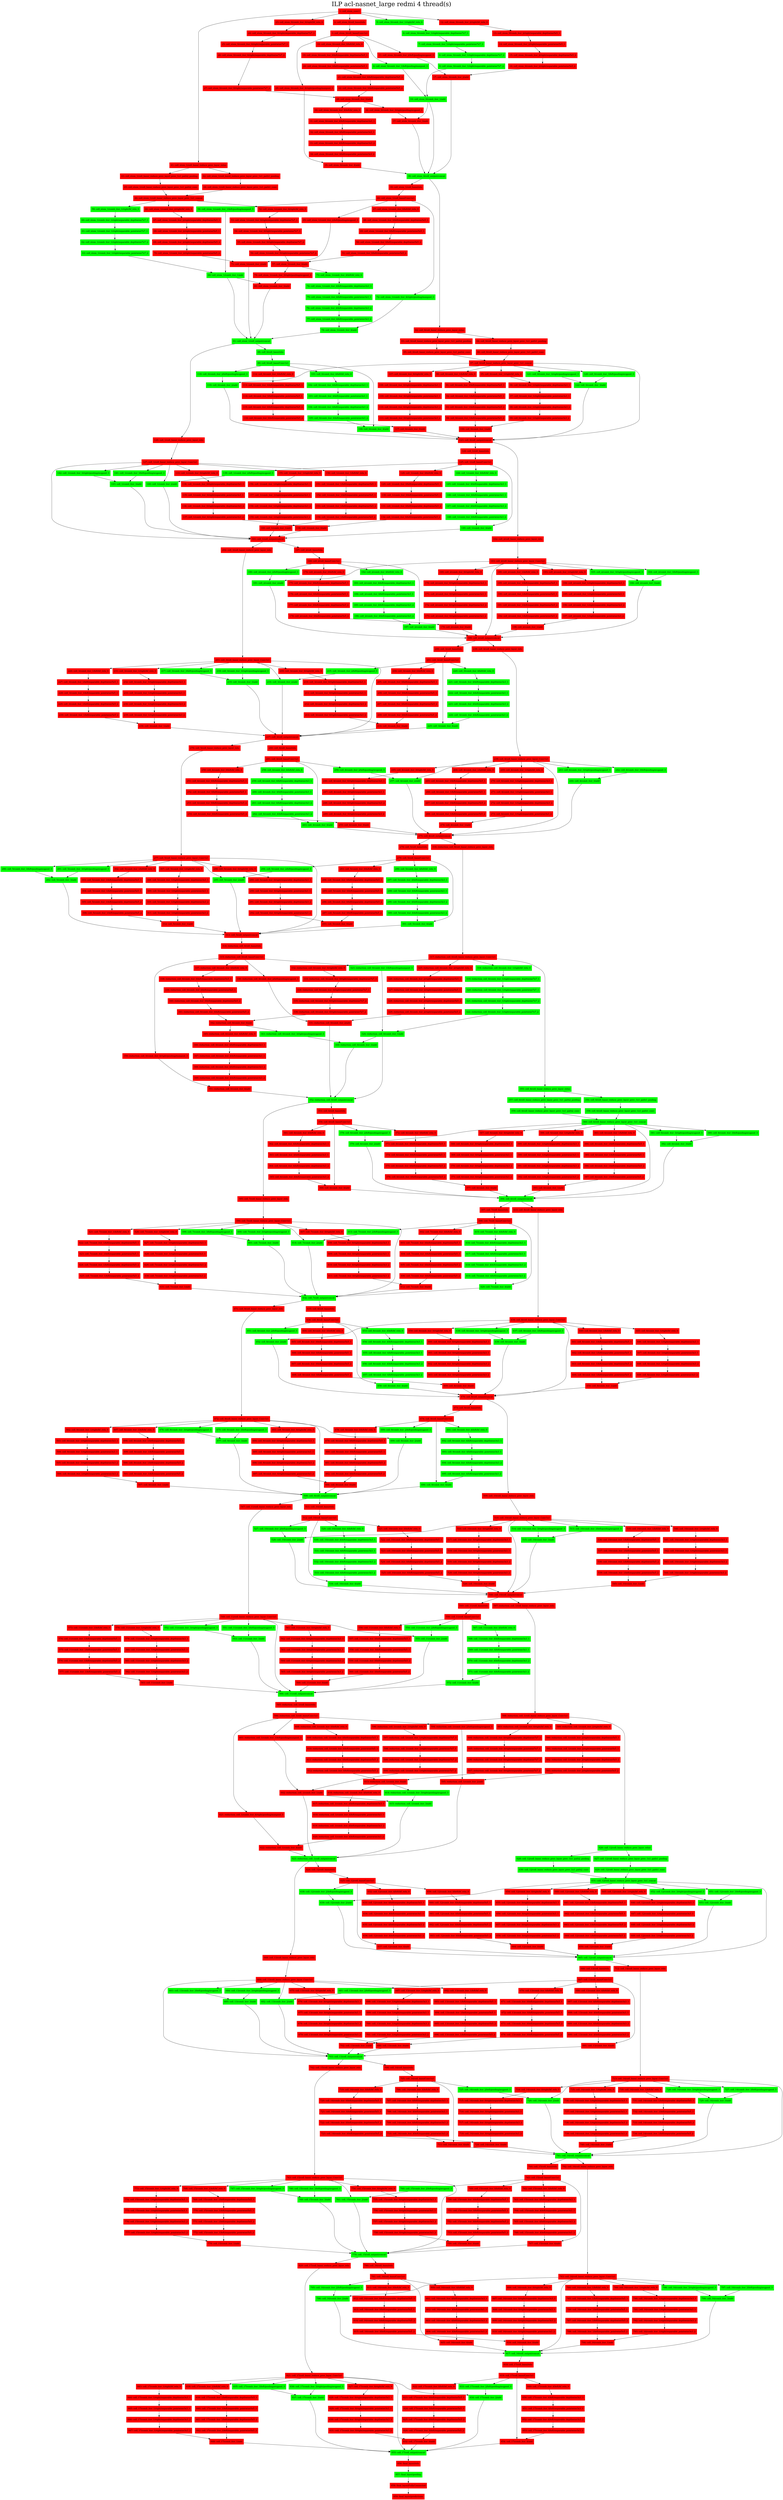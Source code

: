 digraph G {
label     = "ILP acl-nasnet_large redmi 4 thread(s)"
    labelloc  =  t // t: Place the graph's title on top.
    fontsize  = 40 // Make title stand out by giving a large font size
    fontcolor = black"1: cell_stem_conv1"->"5: cell_stem_0/comb_iter_1/right/bf_relu_0";
"1: cell_stem_conv1"->"41: cell_stem_1/cell_base/_reduce_prev_layer_relue";
"1: cell_stem_conv1"->"12: cell_stem_0/comb_iter_2/right/bf_relu_0";
"1: cell_stem_conv1"->"2: cell_stem_0/cell_base/relu";
"1: cell_stem_conv1"->"23: cell_stem_0/comb_iter_0/right/bf_relu_0";
"1: cell_stem_conv1" [shape=box,style=filled,color=red];
"2: cell_stem_0/cell_base/relu"->"3: cell_stem_0/cell_base/Conv1x1";
"2: cell_stem_0/cell_base/relu" [shape=box,style=filled,color=red];
"3: cell_stem_0/cell_base/Conv1x1"->"11: cell_stem_0/comb_iter_2/left/pooling/avgpool_3";
"3: cell_stem_0/cell_base/Conv1x1"->"18: cell_stem_0/comb_iter_0/left/bf_relu_0";
"3: cell_stem_0/cell_base/Conv1x1"->"29: cell_stem_0/comb_iter_4/right/pooling/maxpool_3";
"3: cell_stem_0/cell_base/Conv1x1"->"4: cell_stem_0/comb_iter_1/left/pooling/maxpool_3";
"3: cell_stem_0/cell_base/Conv1x1" [shape=box,style=filled,color=red];
"18: cell_stem_0/comb_iter_0/left/bf_relu_0"->"19: cell_stem_0/comb_iter_0/left/separable_depthwise5x5_1";
"18: cell_stem_0/comb_iter_0/left/bf_relu_0" [shape=box,style=filled,color=red];
"19: cell_stem_0/comb_iter_0/left/separable_depthwise5x5_1"->"20: cell_stem_0/comb_iter_0/left/separable_pointwise5x5_1";
"19: cell_stem_0/comb_iter_0/left/separable_depthwise5x5_1" [shape=box,style=filled,color=red];
"20: cell_stem_0/comb_iter_0/left/separable_pointwise5x5_1"->"21: cell_stem_0/comb_iter_0/left/separable_depthwise5x5_2";
"20: cell_stem_0/comb_iter_0/left/separable_pointwise5x5_1" [shape=box,style=filled,color=red];
"21: cell_stem_0/comb_iter_0/left/separable_depthwise5x5_2"->"22: cell_stem_0/comb_iter_0/left/separable_pointwise5x5_2";
"21: cell_stem_0/comb_iter_0/left/separable_depthwise5x5_2" [shape=box,style=filled,color=red];
"22: cell_stem_0/comb_iter_0/left/separable_pointwise5x5_2"->"28: cell_stem_0/comb_iter_0/add";
"22: cell_stem_0/comb_iter_0/left/separable_pointwise5x5_2" [shape=box,style=filled,color=red];
"4: cell_stem_0/comb_iter_1/left/pooling/maxpool_3"->"10: cell_stem_0/comb_iter_1/add";
"4: cell_stem_0/comb_iter_1/left/pooling/maxpool_3" [shape=box,style=filled,color=green];
"11: cell_stem_0/comb_iter_2/left/pooling/avgpool_3"->"17: cell_stem_0/comb_iter_2/add";
"11: cell_stem_0/comb_iter_2/left/pooling/avgpool_3" [shape=box,style=filled,color=red];
"29: cell_stem_0/comb_iter_4/right/pooling/maxpool_3"->"35: cell_stem_0/comb_iter_4/add";
"29: cell_stem_0/comb_iter_4/right/pooling/maxpool_3" [shape=box,style=filled,color=red];
"23: cell_stem_0/comb_iter_0/right/bf_relu_0"->"24: cell_stem_0/comb_iter_0/right/separable_depthwise7x7_1";
"23: cell_stem_0/comb_iter_0/right/bf_relu_0" [shape=box,style=filled,color=red];
"24: cell_stem_0/comb_iter_0/right/separable_depthwise7x7_1"->"25: cell_stem_0/comb_iter_0/right/separable_pointwise7x7_1";
"24: cell_stem_0/comb_iter_0/right/separable_depthwise7x7_1" [shape=box,style=filled,color=red];
"25: cell_stem_0/comb_iter_0/right/separable_pointwise7x7_1"->"26: cell_stem_0/comb_iter_0/right/separable_depthwise7x7_2";
"25: cell_stem_0/comb_iter_0/right/separable_pointwise7x7_1" [shape=box,style=filled,color=red];
"26: cell_stem_0/comb_iter_0/right/separable_depthwise7x7_2"->"27: cell_stem_0/comb_iter_0/right/separable_pointwise7x7_2";
"26: cell_stem_0/comb_iter_0/right/separable_depthwise7x7_2" [shape=box,style=filled,color=red];
"27: cell_stem_0/comb_iter_0/right/separable_pointwise7x7_2"->"28: cell_stem_0/comb_iter_0/add";
"27: cell_stem_0/comb_iter_0/right/separable_pointwise7x7_2" [shape=box,style=filled,color=red];
"28: cell_stem_0/comb_iter_0/add"->"30: cell_stem_0/comb_iter_4/left/bf_relu_0";
"28: cell_stem_0/comb_iter_0/add"->"36: cell_stem_0/comb_iter_3/right/pooling/avgpool_3";
"28: cell_stem_0/comb_iter_0/add" [shape=box,style=filled,color=red];
"36: cell_stem_0/comb_iter_3/right/pooling/avgpool_3"->"37: cell_stem_0/comb_iter_3/add";
"36: cell_stem_0/comb_iter_3/right/pooling/avgpool_3" [shape=box,style=filled,color=red];
"30: cell_stem_0/comb_iter_4/left/bf_relu_0"->"31: cell_stem_0/comb_iter_4/left/separable_depthwise3x3_1";
"30: cell_stem_0/comb_iter_4/left/bf_relu_0" [shape=box,style=filled,color=red];
"31: cell_stem_0/comb_iter_4/left/separable_depthwise3x3_1"->"32: cell_stem_0/comb_iter_4/left/separable_pointwise3x3_1";
"31: cell_stem_0/comb_iter_4/left/separable_depthwise3x3_1" [shape=box,style=filled,color=red];
"32: cell_stem_0/comb_iter_4/left/separable_pointwise3x3_1"->"33: cell_stem_0/comb_iter_4/left/separable_depthwise3x3_2";
"32: cell_stem_0/comb_iter_4/left/separable_pointwise3x3_1" [shape=box,style=filled,color=red];
"33: cell_stem_0/comb_iter_4/left/separable_depthwise3x3_2"->"34: cell_stem_0/comb_iter_4/left/separable_pointwise3x3_2";
"33: cell_stem_0/comb_iter_4/left/separable_depthwise3x3_2" [shape=box,style=filled,color=red];
"34: cell_stem_0/comb_iter_4/left/separable_pointwise3x3_2"->"35: cell_stem_0/comb_iter_4/add";
"34: cell_stem_0/comb_iter_4/left/separable_pointwise3x3_2" [shape=box,style=filled,color=red];
"35: cell_stem_0/comb_iter_4/add"->"38: cell_stem_0/cell_output/concat";
"35: cell_stem_0/comb_iter_4/add" [shape=box,style=filled,color=red];
"5: cell_stem_0/comb_iter_1/right/bf_relu_0"->"6: cell_stem_0/comb_iter_1/right/separable_depthwise7x7_1";
"5: cell_stem_0/comb_iter_1/right/bf_relu_0" [shape=box,style=filled,color=green];
"6: cell_stem_0/comb_iter_1/right/separable_depthwise7x7_1"->"7: cell_stem_0/comb_iter_1/right/separable_pointwise7x7_1";
"6: cell_stem_0/comb_iter_1/right/separable_depthwise7x7_1" [shape=box,style=filled,color=green];
"7: cell_stem_0/comb_iter_1/right/separable_pointwise7x7_1"->"8: cell_stem_0/comb_iter_1/right/separable_depthwise7x7_2";
"7: cell_stem_0/comb_iter_1/right/separable_pointwise7x7_1" [shape=box,style=filled,color=green];
"8: cell_stem_0/comb_iter_1/right/separable_depthwise7x7_2"->"9: cell_stem_0/comb_iter_1/right/separable_pointwise7x7_2";
"8: cell_stem_0/comb_iter_1/right/separable_depthwise7x7_2" [shape=box,style=filled,color=green];
"9: cell_stem_0/comb_iter_1/right/separable_pointwise7x7_2"->"10: cell_stem_0/comb_iter_1/add";
"9: cell_stem_0/comb_iter_1/right/separable_pointwise7x7_2" [shape=box,style=filled,color=green];
"10: cell_stem_0/comb_iter_1/add"->"38: cell_stem_0/cell_output/concat";
"10: cell_stem_0/comb_iter_1/add"->"37: cell_stem_0/comb_iter_3/add";
"10: cell_stem_0/comb_iter_1/add" [shape=box,style=filled,color=green];
"37: cell_stem_0/comb_iter_3/add"->"38: cell_stem_0/cell_output/concat";
"37: cell_stem_0/comb_iter_3/add" [shape=box,style=filled,color=red];
"12: cell_stem_0/comb_iter_2/right/bf_relu_0"->"13: cell_stem_0/comb_iter_2/right/separable_depthwise5x5_1";
"12: cell_stem_0/comb_iter_2/right/bf_relu_0" [shape=box,style=filled,color=red];
"13: cell_stem_0/comb_iter_2/right/separable_depthwise5x5_1"->"14: cell_stem_0/comb_iter_2/right/separable_pointwise5x5_1";
"13: cell_stem_0/comb_iter_2/right/separable_depthwise5x5_1" [shape=box,style=filled,color=red];
"14: cell_stem_0/comb_iter_2/right/separable_pointwise5x5_1"->"15: cell_stem_0/comb_iter_2/right/separable_depthwise5x5_2";
"14: cell_stem_0/comb_iter_2/right/separable_pointwise5x5_1" [shape=box,style=filled,color=red];
"15: cell_stem_0/comb_iter_2/right/separable_depthwise5x5_2"->"16: cell_stem_0/comb_iter_2/right/separable_pointwise5x5_2";
"15: cell_stem_0/comb_iter_2/right/separable_depthwise5x5_2" [shape=box,style=filled,color=red];
"16: cell_stem_0/comb_iter_2/right/separable_pointwise5x5_2"->"17: cell_stem_0/comb_iter_2/add";
"16: cell_stem_0/comb_iter_2/right/separable_pointwise5x5_2" [shape=box,style=filled,color=red];
"17: cell_stem_0/comb_iter_2/add"->"38: cell_stem_0/cell_output/concat";
"17: cell_stem_0/comb_iter_2/add" [shape=box,style=filled,color=red];
"38: cell_stem_0/cell_output/concat"->"39: cell_stem_1/cell_base/relu";
"38: cell_stem_0/cell_output/concat"->"82: cell_0/cell_base/_reduce_prev_layer_relue";
"38: cell_stem_0/cell_output/concat" [shape=box,style=filled,color=green];
"39: cell_stem_1/cell_base/relu"->"40: cell_stem_1/cell_base/Conv1x1";
"39: cell_stem_1/cell_base/relu" [shape=box,style=filled,color=red];
"40: cell_stem_1/cell_base/Conv1x1"->"47: cell_stem_1/comb_iter_0/left/bf_relu_0";
"40: cell_stem_1/cell_base/Conv1x1"->"58: cell_stem_1/comb_iter_1/left/pooling/maxpool_3";
"40: cell_stem_1/cell_base/Conv1x1"->"65: cell_stem_1/comb_iter_2/left/pooling/avgpool_3";
"40: cell_stem_1/cell_base/Conv1x1"->"72: cell_stem_1/comb_iter_4/right/pooling/maxpool_3";
"40: cell_stem_1/cell_base/Conv1x1" [shape=box,style=filled,color=red];
"47: cell_stem_1/comb_iter_0/left/bf_relu_0"->"48: cell_stem_1/comb_iter_0/left/separable_depthwise5x5_1";
"47: cell_stem_1/comb_iter_0/left/bf_relu_0" [shape=box,style=filled,color=red];
"48: cell_stem_1/comb_iter_0/left/separable_depthwise5x5_1"->"49: cell_stem_1/comb_iter_0/left/separable_pointwise5x5_1";
"48: cell_stem_1/comb_iter_0/left/separable_depthwise5x5_1" [shape=box,style=filled,color=red];
"49: cell_stem_1/comb_iter_0/left/separable_pointwise5x5_1"->"50: cell_stem_1/comb_iter_0/left/separable_depthwise5x5_2";
"49: cell_stem_1/comb_iter_0/left/separable_pointwise5x5_1" [shape=box,style=filled,color=red];
"50: cell_stem_1/comb_iter_0/left/separable_depthwise5x5_2"->"51: cell_stem_1/comb_iter_0/left/separable_pointwise5x5_2";
"50: cell_stem_1/comb_iter_0/left/separable_depthwise5x5_2" [shape=box,style=filled,color=red];
"51: cell_stem_1/comb_iter_0/left/separable_pointwise5x5_2"->"57: cell_stem_1/comb_iter_0/add";
"51: cell_stem_1/comb_iter_0/left/separable_pointwise5x5_2" [shape=box,style=filled,color=red];
"58: cell_stem_1/comb_iter_1/left/pooling/maxpool_3"->"64: cell_stem_1/comb_iter_1/add";
"58: cell_stem_1/comb_iter_1/left/pooling/maxpool_3" [shape=box,style=filled,color=green];
"65: cell_stem_1/comb_iter_2/left/pooling/avgpool_3"->"71: cell_stem_1/comb_iter_2/add";
"65: cell_stem_1/comb_iter_2/left/pooling/avgpool_3" [shape=box,style=filled,color=red];
"72: cell_stem_1/comb_iter_4/right/pooling/maxpool_3"->"78: cell_stem_1/comb_iter_4/add";
"72: cell_stem_1/comb_iter_4/right/pooling/maxpool_3" [shape=box,style=filled,color=green];
"82: cell_0/cell_base/_reduce_prev_layer_relue"->"83: cell_0/cell_base/_reduce_prev_layer_prev_1x1_path2_pooling";
"82: cell_0/cell_base/_reduce_prev_layer_relue"->"84: cell_0/cell_base/_reduce_prev_layer_prev_1x1_path1_pooling";
"82: cell_0/cell_base/_reduce_prev_layer_relue" [shape=box,style=filled,color=red];
"84: cell_0/cell_base/_reduce_prev_layer_prev_1x1_path1_pooling"->"86: cell_0/cell_base/_reduce_prev_layer_prev_1x1_path1_conv";
"84: cell_0/cell_base/_reduce_prev_layer_prev_1x1_path1_pooling" [shape=box,style=filled,color=red];
"86: cell_0/cell_base/_reduce_prev_layer_prev_1x1_path1_conv"->"87: cell_0/cell_base/_reduce_prev_layer_prev_1x1_concat";
"86: cell_0/cell_base/_reduce_prev_layer_prev_1x1_path1_conv" [shape=box,style=filled,color=red];
"83: cell_0/cell_base/_reduce_prev_layer_prev_1x1_path2_pooling"->"85: cell_0/cell_base/_reduce_prev_layer_prev_1x1_path2_conv";
"83: cell_0/cell_base/_reduce_prev_layer_prev_1x1_path2_pooling" [shape=box,style=filled,color=red];
"85: cell_0/cell_base/_reduce_prev_layer_prev_1x1_path2_conv"->"87: cell_0/cell_base/_reduce_prev_layer_prev_1x1_concat";
"85: cell_0/cell_base/_reduce_prev_layer_prev_1x1_path2_conv" [shape=box,style=filled,color=red];
"87: cell_0/cell_base/_reduce_prev_layer_prev_1x1_concat"->"123: cell_0/cell_output/concat";
"87: cell_0/cell_base/_reduce_prev_layer_prev_1x1_concat"->"120: cell_0/comb_iter_3/left/pooling/avgpool_3";
"87: cell_0/cell_base/_reduce_prev_layer_prev_1x1_concat"->"95: cell_0/comb_iter_1/right/bf_relu_0";
"87: cell_0/cell_base/_reduce_prev_layer_prev_1x1_concat"->"90: cell_0/comb_iter_1/left/bf_relu_0";
"87: cell_0/cell_base/_reduce_prev_layer_prev_1x1_concat"->"121: cell_0/comb_iter_3/right/pooling/avgpool_3";
"87: cell_0/cell_base/_reduce_prev_layer_prev_1x1_concat"->"107: cell_0/comb_iter_0/right/bf_relu_0";
"87: cell_0/cell_base/_reduce_prev_layer_prev_1x1_concat"->"119: cell_0/comb_iter_2/add";
"87: cell_0/cell_base/_reduce_prev_layer_prev_1x1_concat" [shape=box,style=filled,color=red];
"107: cell_0/comb_iter_0/right/bf_relu_0"->"108: cell_0/comb_iter_0/right/separable_depthwise3x3_1";
"107: cell_0/comb_iter_0/right/bf_relu_0" [shape=box,style=filled,color=red];
"108: cell_0/comb_iter_0/right/separable_depthwise3x3_1"->"109: cell_0/comb_iter_0/right/separable_pointwise3x3_1";
"108: cell_0/comb_iter_0/right/separable_depthwise3x3_1" [shape=box,style=filled,color=red];
"109: cell_0/comb_iter_0/right/separable_pointwise3x3_1"->"110: cell_0/comb_iter_0/right/separable_depthwise3x3_2";
"109: cell_0/comb_iter_0/right/separable_pointwise3x3_1" [shape=box,style=filled,color=red];
"110: cell_0/comb_iter_0/right/separable_depthwise3x3_2"->"111: cell_0/comb_iter_0/right/separable_pointwise3x3_2";
"110: cell_0/comb_iter_0/right/separable_depthwise3x3_2" [shape=box,style=filled,color=red];
"111: cell_0/comb_iter_0/right/separable_pointwise3x3_2"->"117: cell_0/comb_iter_0/add";
"111: cell_0/comb_iter_0/right/separable_pointwise3x3_2" [shape=box,style=filled,color=red];
"90: cell_0/comb_iter_1/left/bf_relu_0"->"91: cell_0/comb_iter_1/left/separable_depthwise5x5_1";
"90: cell_0/comb_iter_1/left/bf_relu_0" [shape=box,style=filled,color=red];
"91: cell_0/comb_iter_1/left/separable_depthwise5x5_1"->"92: cell_0/comb_iter_1/left/separable_pointwise5x5_1";
"91: cell_0/comb_iter_1/left/separable_depthwise5x5_1" [shape=box,style=filled,color=red];
"92: cell_0/comb_iter_1/left/separable_pointwise5x5_1"->"93: cell_0/comb_iter_1/left/separable_depthwise5x5_2";
"92: cell_0/comb_iter_1/left/separable_pointwise5x5_1" [shape=box,style=filled,color=red];
"93: cell_0/comb_iter_1/left/separable_depthwise5x5_2"->"94: cell_0/comb_iter_1/left/separable_pointwise5x5_2";
"93: cell_0/comb_iter_1/left/separable_depthwise5x5_2" [shape=box,style=filled,color=red];
"94: cell_0/comb_iter_1/left/separable_pointwise5x5_2"->"100: cell_0/comb_iter_1/add";
"94: cell_0/comb_iter_1/left/separable_pointwise5x5_2" [shape=box,style=filled,color=red];
"95: cell_0/comb_iter_1/right/bf_relu_0"->"96: cell_0/comb_iter_1/right/separable_depthwise3x3_1";
"95: cell_0/comb_iter_1/right/bf_relu_0" [shape=box,style=filled,color=red];
"96: cell_0/comb_iter_1/right/separable_depthwise3x3_1"->"97: cell_0/comb_iter_1/right/separable_pointwise3x3_1";
"96: cell_0/comb_iter_1/right/separable_depthwise3x3_1" [shape=box,style=filled,color=red];
"97: cell_0/comb_iter_1/right/separable_pointwise3x3_1"->"98: cell_0/comb_iter_1/right/separable_depthwise3x3_2";
"97: cell_0/comb_iter_1/right/separable_pointwise3x3_1" [shape=box,style=filled,color=red];
"98: cell_0/comb_iter_1/right/separable_depthwise3x3_2"->"99: cell_0/comb_iter_1/right/separable_pointwise3x3_2";
"98: cell_0/comb_iter_1/right/separable_depthwise3x3_2" [shape=box,style=filled,color=red];
"99: cell_0/comb_iter_1/right/separable_pointwise3x3_2"->"100: cell_0/comb_iter_1/add";
"99: cell_0/comb_iter_1/right/separable_pointwise3x3_2" [shape=box,style=filled,color=red];
"100: cell_0/comb_iter_1/add"->"123: cell_0/cell_output/concat";
"100: cell_0/comb_iter_1/add" [shape=box,style=filled,color=red];
"120: cell_0/comb_iter_3/left/pooling/avgpool_3"->"122: cell_0/comb_iter_3/add";
"120: cell_0/comb_iter_3/left/pooling/avgpool_3" [shape=box,style=filled,color=green];
"121: cell_0/comb_iter_3/right/pooling/avgpool_3"->"122: cell_0/comb_iter_3/add";
"121: cell_0/comb_iter_3/right/pooling/avgpool_3" [shape=box,style=filled,color=green];
"122: cell_0/comb_iter_3/add"->"123: cell_0/cell_output/concat";
"122: cell_0/comb_iter_3/add" [shape=box,style=filled,color=green];
"41: cell_stem_1/cell_base/_reduce_prev_layer_relue"->"43: cell_stem_1/cell_base/_reduce_prev_layer_prev_1x1_path2_pooling";
"41: cell_stem_1/cell_base/_reduce_prev_layer_relue"->"42: cell_stem_1/cell_base/_reduce_prev_layer_prev_1x1_path1_pooling";
"41: cell_stem_1/cell_base/_reduce_prev_layer_relue" [shape=box,style=filled,color=red];
"42: cell_stem_1/cell_base/_reduce_prev_layer_prev_1x1_path1_pooling"->"44: cell_stem_1/cell_base/_reduce_prev_layer_prev_1x1_path1_conv";
"42: cell_stem_1/cell_base/_reduce_prev_layer_prev_1x1_path1_pooling" [shape=box,style=filled,color=red];
"44: cell_stem_1/cell_base/_reduce_prev_layer_prev_1x1_path1_conv"->"46: cell_stem_1/cell_base/_reduce_prev_layer_prev_1x1_concat";
"44: cell_stem_1/cell_base/_reduce_prev_layer_prev_1x1_path1_conv" [shape=box,style=filled,color=red];
"43: cell_stem_1/cell_base/_reduce_prev_layer_prev_1x1_path2_pooling"->"45: cell_stem_1/cell_base/_reduce_prev_layer_prev_1x1_path2_conv";
"43: cell_stem_1/cell_base/_reduce_prev_layer_prev_1x1_path2_pooling" [shape=box,style=filled,color=red];
"45: cell_stem_1/cell_base/_reduce_prev_layer_prev_1x1_path2_conv"->"46: cell_stem_1/cell_base/_reduce_prev_layer_prev_1x1_concat";
"45: cell_stem_1/cell_base/_reduce_prev_layer_prev_1x1_path2_conv" [shape=box,style=filled,color=red];
"46: cell_stem_1/cell_base/_reduce_prev_layer_prev_1x1_concat"->"66: cell_stem_1/comb_iter_2/right/bf_relu_0";
"46: cell_stem_1/cell_base/_reduce_prev_layer_prev_1x1_concat"->"52: cell_stem_1/comb_iter_0/right/bf_relu_0";
"46: cell_stem_1/cell_base/_reduce_prev_layer_prev_1x1_concat"->"59: cell_stem_1/comb_iter_1/right/bf_relu_0";
"46: cell_stem_1/cell_base/_reduce_prev_layer_prev_1x1_concat" [shape=box,style=filled,color=red];
"52: cell_stem_1/comb_iter_0/right/bf_relu_0"->"53: cell_stem_1/comb_iter_0/right/separable_depthwise7x7_1";
"52: cell_stem_1/comb_iter_0/right/bf_relu_0" [shape=box,style=filled,color=red];
"53: cell_stem_1/comb_iter_0/right/separable_depthwise7x7_1"->"54: cell_stem_1/comb_iter_0/right/separable_pointwise7x7_1";
"53: cell_stem_1/comb_iter_0/right/separable_depthwise7x7_1" [shape=box,style=filled,color=red];
"54: cell_stem_1/comb_iter_0/right/separable_pointwise7x7_1"->"55: cell_stem_1/comb_iter_0/right/separable_depthwise7x7_2";
"54: cell_stem_1/comb_iter_0/right/separable_pointwise7x7_1" [shape=box,style=filled,color=red];
"55: cell_stem_1/comb_iter_0/right/separable_depthwise7x7_2"->"56: cell_stem_1/comb_iter_0/right/separable_pointwise7x7_2";
"55: cell_stem_1/comb_iter_0/right/separable_depthwise7x7_2" [shape=box,style=filled,color=red];
"56: cell_stem_1/comb_iter_0/right/separable_pointwise7x7_2"->"57: cell_stem_1/comb_iter_0/add";
"56: cell_stem_1/comb_iter_0/right/separable_pointwise7x7_2" [shape=box,style=filled,color=red];
"57: cell_stem_1/comb_iter_0/add"->"73: cell_stem_1/comb_iter_4/left/bf_relu_0";
"57: cell_stem_1/comb_iter_0/add"->"79: cell_stem_1/comb_iter_3/right/pooling/avgpool_3";
"57: cell_stem_1/comb_iter_0/add" [shape=box,style=filled,color=red];
"79: cell_stem_1/comb_iter_3/right/pooling/avgpool_3"->"80: cell_stem_1/comb_iter_3/add";
"79: cell_stem_1/comb_iter_3/right/pooling/avgpool_3" [shape=box,style=filled,color=red];
"73: cell_stem_1/comb_iter_4/left/bf_relu_0"->"74: cell_stem_1/comb_iter_4/left/separable_depthwise3x3_1";
"73: cell_stem_1/comb_iter_4/left/bf_relu_0" [shape=box,style=filled,color=green];
"74: cell_stem_1/comb_iter_4/left/separable_depthwise3x3_1"->"75: cell_stem_1/comb_iter_4/left/separable_pointwise3x3_1";
"74: cell_stem_1/comb_iter_4/left/separable_depthwise3x3_1" [shape=box,style=filled,color=green];
"75: cell_stem_1/comb_iter_4/left/separable_pointwise3x3_1"->"76: cell_stem_1/comb_iter_4/left/separable_depthwise3x3_2";
"75: cell_stem_1/comb_iter_4/left/separable_pointwise3x3_1" [shape=box,style=filled,color=green];
"76: cell_stem_1/comb_iter_4/left/separable_depthwise3x3_2"->"77: cell_stem_1/comb_iter_4/left/separable_pointwise3x3_2";
"76: cell_stem_1/comb_iter_4/left/separable_depthwise3x3_2" [shape=box,style=filled,color=green];
"77: cell_stem_1/comb_iter_4/left/separable_pointwise3x3_2"->"78: cell_stem_1/comb_iter_4/add";
"77: cell_stem_1/comb_iter_4/left/separable_pointwise3x3_2" [shape=box,style=filled,color=green];
"78: cell_stem_1/comb_iter_4/add"->"81: cell_stem_1/cell_output/concat";
"78: cell_stem_1/comb_iter_4/add" [shape=box,style=filled,color=green];
"59: cell_stem_1/comb_iter_1/right/bf_relu_0"->"60: cell_stem_1/comb_iter_1/right/separable_depthwise7x7_1";
"59: cell_stem_1/comb_iter_1/right/bf_relu_0" [shape=box,style=filled,color=green];
"60: cell_stem_1/comb_iter_1/right/separable_depthwise7x7_1"->"61: cell_stem_1/comb_iter_1/right/separable_pointwise7x7_1";
"60: cell_stem_1/comb_iter_1/right/separable_depthwise7x7_1" [shape=box,style=filled,color=green];
"61: cell_stem_1/comb_iter_1/right/separable_pointwise7x7_1"->"62: cell_stem_1/comb_iter_1/right/separable_depthwise7x7_2";
"61: cell_stem_1/comb_iter_1/right/separable_pointwise7x7_1" [shape=box,style=filled,color=green];
"62: cell_stem_1/comb_iter_1/right/separable_depthwise7x7_2"->"63: cell_stem_1/comb_iter_1/right/separable_pointwise7x7_2";
"62: cell_stem_1/comb_iter_1/right/separable_depthwise7x7_2" [shape=box,style=filled,color=green];
"63: cell_stem_1/comb_iter_1/right/separable_pointwise7x7_2"->"64: cell_stem_1/comb_iter_1/add";
"63: cell_stem_1/comb_iter_1/right/separable_pointwise7x7_2" [shape=box,style=filled,color=green];
"64: cell_stem_1/comb_iter_1/add"->"80: cell_stem_1/comb_iter_3/add";
"64: cell_stem_1/comb_iter_1/add"->"81: cell_stem_1/cell_output/concat";
"64: cell_stem_1/comb_iter_1/add" [shape=box,style=filled,color=green];
"80: cell_stem_1/comb_iter_3/add"->"81: cell_stem_1/cell_output/concat";
"80: cell_stem_1/comb_iter_3/add" [shape=box,style=filled,color=red];
"66: cell_stem_1/comb_iter_2/right/bf_relu_0"->"67: cell_stem_1/comb_iter_2/right/separable_depthwise5x5_1";
"66: cell_stem_1/comb_iter_2/right/bf_relu_0" [shape=box,style=filled,color=red];
"67: cell_stem_1/comb_iter_2/right/separable_depthwise5x5_1"->"68: cell_stem_1/comb_iter_2/right/separable_pointwise5x5_1";
"67: cell_stem_1/comb_iter_2/right/separable_depthwise5x5_1" [shape=box,style=filled,color=red];
"68: cell_stem_1/comb_iter_2/right/separable_pointwise5x5_1"->"69: cell_stem_1/comb_iter_2/right/separable_depthwise5x5_2";
"68: cell_stem_1/comb_iter_2/right/separable_pointwise5x5_1" [shape=box,style=filled,color=red];
"69: cell_stem_1/comb_iter_2/right/separable_depthwise5x5_2"->"70: cell_stem_1/comb_iter_2/right/separable_pointwise5x5_2";
"69: cell_stem_1/comb_iter_2/right/separable_depthwise5x5_2" [shape=box,style=filled,color=red];
"70: cell_stem_1/comb_iter_2/right/separable_pointwise5x5_2"->"71: cell_stem_1/comb_iter_2/add";
"70: cell_stem_1/comb_iter_2/right/separable_pointwise5x5_2" [shape=box,style=filled,color=red];
"71: cell_stem_1/comb_iter_2/add"->"81: cell_stem_1/cell_output/concat";
"71: cell_stem_1/comb_iter_2/add" [shape=box,style=filled,color=red];
"81: cell_stem_1/cell_output/concat"->"88: cell_0/cell_base/relu";
"81: cell_stem_1/cell_output/concat"->"126: cell_1/cell_base/_reduce_prev_layer_relu";
"81: cell_stem_1/cell_output/concat" [shape=box,style=filled,color=green];
"88: cell_0/cell_base/relu"->"89: cell_0/cell_base/Conv1x1";
"88: cell_0/cell_base/relu" [shape=box,style=filled,color=green];
"89: cell_0/cell_base/Conv1x1"->"118: cell_0/comb_iter_2/left/pooling/avgpool_3";
"89: cell_0/cell_base/Conv1x1"->"112: cell_0/comb_iter_0/left/bf_relu_0";
"89: cell_0/cell_base/Conv1x1"->"106: cell_0/comb_iter_4/add";
"89: cell_0/cell_base/Conv1x1"->"101: cell_0/comb_iter_4/left/bf_relu_0";
"89: cell_0/cell_base/Conv1x1" [shape=box,style=filled,color=green];
"112: cell_0/comb_iter_0/left/bf_relu_0"->"113: cell_0/comb_iter_0/left/separable_depthwise5x5_1";
"112: cell_0/comb_iter_0/left/bf_relu_0" [shape=box,style=filled,color=red];
"113: cell_0/comb_iter_0/left/separable_depthwise5x5_1"->"114: cell_0/comb_iter_0/left/separable_pointwise5x5_1";
"113: cell_0/comb_iter_0/left/separable_depthwise5x5_1" [shape=box,style=filled,color=red];
"114: cell_0/comb_iter_0/left/separable_pointwise5x5_1"->"115: cell_0/comb_iter_0/left/separable_depthwise5x5_2";
"114: cell_0/comb_iter_0/left/separable_pointwise5x5_1" [shape=box,style=filled,color=red];
"115: cell_0/comb_iter_0/left/separable_depthwise5x5_2"->"116: cell_0/comb_iter_0/left/separable_pointwise5x5_2";
"115: cell_0/comb_iter_0/left/separable_depthwise5x5_2" [shape=box,style=filled,color=red];
"116: cell_0/comb_iter_0/left/separable_pointwise5x5_2"->"117: cell_0/comb_iter_0/add";
"116: cell_0/comb_iter_0/left/separable_pointwise5x5_2" [shape=box,style=filled,color=red];
"117: cell_0/comb_iter_0/add"->"123: cell_0/cell_output/concat";
"117: cell_0/comb_iter_0/add" [shape=box,style=filled,color=red];
"118: cell_0/comb_iter_2/left/pooling/avgpool_3"->"119: cell_0/comb_iter_2/add";
"118: cell_0/comb_iter_2/left/pooling/avgpool_3" [shape=box,style=filled,color=green];
"119: cell_0/comb_iter_2/add"->"123: cell_0/cell_output/concat";
"119: cell_0/comb_iter_2/add" [shape=box,style=filled,color=green];
"101: cell_0/comb_iter_4/left/bf_relu_0"->"102: cell_0/comb_iter_4/left/separable_depthwise3x3_1";
"101: cell_0/comb_iter_4/left/bf_relu_0" [shape=box,style=filled,color=green];
"102: cell_0/comb_iter_4/left/separable_depthwise3x3_1"->"103: cell_0/comb_iter_4/left/separable_pointwise3x3_1";
"102: cell_0/comb_iter_4/left/separable_depthwise3x3_1" [shape=box,style=filled,color=green];
"103: cell_0/comb_iter_4/left/separable_pointwise3x3_1"->"104: cell_0/comb_iter_4/left/separable_depthwise3x3_2";
"103: cell_0/comb_iter_4/left/separable_pointwise3x3_1" [shape=box,style=filled,color=green];
"104: cell_0/comb_iter_4/left/separable_depthwise3x3_2"->"105: cell_0/comb_iter_4/left/separable_pointwise3x3_2";
"104: cell_0/comb_iter_4/left/separable_depthwise3x3_2" [shape=box,style=filled,color=green];
"105: cell_0/comb_iter_4/left/separable_pointwise3x3_2"->"106: cell_0/comb_iter_4/add";
"105: cell_0/comb_iter_4/left/separable_pointwise3x3_2" [shape=box,style=filled,color=green];
"106: cell_0/comb_iter_4/add"->"123: cell_0/cell_output/concat";
"106: cell_0/comb_iter_4/add" [shape=box,style=filled,color=green];
"123: cell_0/cell_output/concat"->"124: cell_1/cell_base/relu";
"123: cell_0/cell_output/concat"->"162: cell_2/cell_base/_reduce_prev_layer_relu";
"123: cell_0/cell_output/concat" [shape=box,style=filled,color=red];
"124: cell_1/cell_base/relu"->"125: cell_1/cell_base/Conv1x1";
"124: cell_1/cell_base/relu" [shape=box,style=filled,color=red];
"125: cell_1/cell_base/Conv1x1"->"144: cell_1/comb_iter_4/left/bf_relu_0";
"125: cell_1/cell_base/Conv1x1"->"139: cell_1/comb_iter_2/left/pooling/avgpool_3";
"125: cell_1/cell_base/Conv1x1"->"149: cell_1/comb_iter_4/add";
"125: cell_1/cell_base/Conv1x1"->"128: cell_1/comb_iter_0/left/bf_relu_0";
"125: cell_1/cell_base/Conv1x1" [shape=box,style=filled,color=red];
"128: cell_1/comb_iter_0/left/bf_relu_0"->"129: cell_1/comb_iter_0/left/separable_depthwise5x5_1";
"128: cell_1/comb_iter_0/left/bf_relu_0" [shape=box,style=filled,color=red];
"129: cell_1/comb_iter_0/left/separable_depthwise5x5_1"->"130: cell_1/comb_iter_0/left/separable_pointwise5x5_1";
"129: cell_1/comb_iter_0/left/separable_depthwise5x5_1" [shape=box,style=filled,color=red];
"130: cell_1/comb_iter_0/left/separable_pointwise5x5_1"->"131: cell_1/comb_iter_0/left/separable_depthwise5x5_2";
"130: cell_1/comb_iter_0/left/separable_pointwise5x5_1" [shape=box,style=filled,color=red];
"131: cell_1/comb_iter_0/left/separable_depthwise5x5_2"->"132: cell_1/comb_iter_0/left/separable_pointwise5x5_2";
"131: cell_1/comb_iter_0/left/separable_depthwise5x5_2" [shape=box,style=filled,color=red];
"132: cell_1/comb_iter_0/left/separable_pointwise5x5_2"->"138: cell_1/comb_iter_0/add";
"132: cell_1/comb_iter_0/left/separable_pointwise5x5_2" [shape=box,style=filled,color=red];
"139: cell_1/comb_iter_2/left/pooling/avgpool_3"->"140: cell_1/comb_iter_2/add";
"139: cell_1/comb_iter_2/left/pooling/avgpool_3" [shape=box,style=filled,color=green];
"144: cell_1/comb_iter_4/left/bf_relu_0"->"145: cell_1/comb_iter_4/left/separable_depthwise3x3_1";
"144: cell_1/comb_iter_4/left/bf_relu_0" [shape=box,style=filled,color=green];
"145: cell_1/comb_iter_4/left/separable_depthwise3x3_1"->"146: cell_1/comb_iter_4/left/separable_pointwise3x3_1";
"145: cell_1/comb_iter_4/left/separable_depthwise3x3_1" [shape=box,style=filled,color=green];
"146: cell_1/comb_iter_4/left/separable_pointwise3x3_1"->"147: cell_1/comb_iter_4/left/separable_depthwise3x3_2";
"146: cell_1/comb_iter_4/left/separable_pointwise3x3_1" [shape=box,style=filled,color=green];
"147: cell_1/comb_iter_4/left/separable_depthwise3x3_2"->"148: cell_1/comb_iter_4/left/separable_pointwise3x3_2";
"147: cell_1/comb_iter_4/left/separable_depthwise3x3_2" [shape=box,style=filled,color=green];
"148: cell_1/comb_iter_4/left/separable_pointwise3x3_2"->"149: cell_1/comb_iter_4/add";
"148: cell_1/comb_iter_4/left/separable_pointwise3x3_2" [shape=box,style=filled,color=green];
"149: cell_1/comb_iter_4/add"->"161: cell_1/cell_output/concat";
"149: cell_1/comb_iter_4/add" [shape=box,style=filled,color=green];
"162: cell_2/cell_base/_reduce_prev_layer_relu"->"163: cell_2/cell_base/_reduce_prev_layer_Conv1x1";
"162: cell_2/cell_base/_reduce_prev_layer_relu" [shape=box,style=filled,color=red];
"163: cell_2/cell_base/_reduce_prev_layer_Conv1x1"->"165: cell_2/comb_iter_3/right/pooling/avgpool_3";
"163: cell_2/cell_base/_reduce_prev_layer_Conv1x1"->"188: cell_2/comb_iter_1/left/bf_relu_0";
"163: cell_2/cell_base/_reduce_prev_layer_Conv1x1"->"199: cell_2/cell_output/concat";
"163: cell_2/cell_base/_reduce_prev_layer_Conv1x1"->"193: cell_2/comb_iter_1/right/bf_relu_0";
"163: cell_2/cell_base/_reduce_prev_layer_Conv1x1"->"181: cell_2/comb_iter_2/add";
"163: cell_2/cell_base/_reduce_prev_layer_Conv1x1"->"169: cell_2/comb_iter_0/right/bf_relu_0";
"163: cell_2/cell_base/_reduce_prev_layer_Conv1x1"->"164: cell_2/comb_iter_3/left/pooling/avgpool_3";
"163: cell_2/cell_base/_reduce_prev_layer_Conv1x1" [shape=box,style=filled,color=red];
"169: cell_2/comb_iter_0/right/bf_relu_0"->"170: cell_2/comb_iter_0/right/separable_depthwise3x3_1";
"169: cell_2/comb_iter_0/right/bf_relu_0" [shape=box,style=filled,color=red];
"170: cell_2/comb_iter_0/right/separable_depthwise3x3_1"->"171: cell_2/comb_iter_0/right/separable_pointwise3x3_1";
"170: cell_2/comb_iter_0/right/separable_depthwise3x3_1" [shape=box,style=filled,color=red];
"171: cell_2/comb_iter_0/right/separable_pointwise3x3_1"->"172: cell_2/comb_iter_0/right/separable_depthwise3x3_2";
"171: cell_2/comb_iter_0/right/separable_pointwise3x3_1" [shape=box,style=filled,color=red];
"172: cell_2/comb_iter_0/right/separable_depthwise3x3_2"->"173: cell_2/comb_iter_0/right/separable_pointwise3x3_2";
"172: cell_2/comb_iter_0/right/separable_depthwise3x3_2" [shape=box,style=filled,color=red];
"173: cell_2/comb_iter_0/right/separable_pointwise3x3_2"->"179: cell_2/comb_iter_0/add";
"173: cell_2/comb_iter_0/right/separable_pointwise3x3_2" [shape=box,style=filled,color=red];
"188: cell_2/comb_iter_1/left/bf_relu_0"->"189: cell_2/comb_iter_1/left/separable_depthwise5x5_1";
"188: cell_2/comb_iter_1/left/bf_relu_0" [shape=box,style=filled,color=red];
"189: cell_2/comb_iter_1/left/separable_depthwise5x5_1"->"190: cell_2/comb_iter_1/left/separable_pointwise5x5_1";
"189: cell_2/comb_iter_1/left/separable_depthwise5x5_1" [shape=box,style=filled,color=red];
"190: cell_2/comb_iter_1/left/separable_pointwise5x5_1"->"191: cell_2/comb_iter_1/left/separable_depthwise5x5_2";
"190: cell_2/comb_iter_1/left/separable_pointwise5x5_1" [shape=box,style=filled,color=red];
"191: cell_2/comb_iter_1/left/separable_depthwise5x5_2"->"192: cell_2/comb_iter_1/left/separable_pointwise5x5_2";
"191: cell_2/comb_iter_1/left/separable_depthwise5x5_2" [shape=box,style=filled,color=red];
"192: cell_2/comb_iter_1/left/separable_pointwise5x5_2"->"198: cell_2/comb_iter_1/add";
"192: cell_2/comb_iter_1/left/separable_pointwise5x5_2" [shape=box,style=filled,color=red];
"193: cell_2/comb_iter_1/right/bf_relu_0"->"194: cell_2/comb_iter_1/right/separable_depthwise3x3_1";
"193: cell_2/comb_iter_1/right/bf_relu_0" [shape=box,style=filled,color=red];
"194: cell_2/comb_iter_1/right/separable_depthwise3x3_1"->"195: cell_2/comb_iter_1/right/separable_pointwise3x3_1";
"194: cell_2/comb_iter_1/right/separable_depthwise3x3_1" [shape=box,style=filled,color=red];
"195: cell_2/comb_iter_1/right/separable_pointwise3x3_1"->"196: cell_2/comb_iter_1/right/separable_depthwise3x3_2";
"195: cell_2/comb_iter_1/right/separable_pointwise3x3_1" [shape=box,style=filled,color=red];
"196: cell_2/comb_iter_1/right/separable_depthwise3x3_2"->"197: cell_2/comb_iter_1/right/separable_pointwise3x3_2";
"196: cell_2/comb_iter_1/right/separable_depthwise3x3_2" [shape=box,style=filled,color=red];
"197: cell_2/comb_iter_1/right/separable_pointwise3x3_2"->"198: cell_2/comb_iter_1/add";
"197: cell_2/comb_iter_1/right/separable_pointwise3x3_2" [shape=box,style=filled,color=red];
"198: cell_2/comb_iter_1/add"->"199: cell_2/cell_output/concat";
"198: cell_2/comb_iter_1/add" [shape=box,style=filled,color=red];
"164: cell_2/comb_iter_3/left/pooling/avgpool_3"->"166: cell_2/comb_iter_3/add";
"164: cell_2/comb_iter_3/left/pooling/avgpool_3" [shape=box,style=filled,color=green];
"165: cell_2/comb_iter_3/right/pooling/avgpool_3"->"166: cell_2/comb_iter_3/add";
"165: cell_2/comb_iter_3/right/pooling/avgpool_3" [shape=box,style=filled,color=green];
"166: cell_2/comb_iter_3/add"->"199: cell_2/cell_output/concat";
"166: cell_2/comb_iter_3/add" [shape=box,style=filled,color=green];
"126: cell_1/cell_base/_reduce_prev_layer_relu"->"127: cell_1/cell_base/_reduce_prev_layer_Conv1x1";
"126: cell_1/cell_base/_reduce_prev_layer_relu" [shape=box,style=filled,color=red];
"127: cell_1/cell_base/_reduce_prev_layer_Conv1x1"->"155: cell_1/comb_iter_1/right/bf_relu_0";
"127: cell_1/cell_base/_reduce_prev_layer_Conv1x1"->"161: cell_1/cell_output/concat";
"127: cell_1/cell_base/_reduce_prev_layer_Conv1x1"->"140: cell_1/comb_iter_2/add";
"127: cell_1/cell_base/_reduce_prev_layer_Conv1x1"->"142: cell_1/comb_iter_3/right/pooling/avgpool_3";
"127: cell_1/cell_base/_reduce_prev_layer_Conv1x1"->"141: cell_1/comb_iter_3/left/pooling/avgpool_3";
"127: cell_1/cell_base/_reduce_prev_layer_Conv1x1"->"133: cell_1/comb_iter_0/right/bf_relu_0";
"127: cell_1/cell_base/_reduce_prev_layer_Conv1x1"->"150: cell_1/comb_iter_1/left/bf_relu_0";
"127: cell_1/cell_base/_reduce_prev_layer_Conv1x1" [shape=box,style=filled,color=red];
"133: cell_1/comb_iter_0/right/bf_relu_0"->"134: cell_1/comb_iter_0/right/separable_depthwise3x3_1";
"133: cell_1/comb_iter_0/right/bf_relu_0" [shape=box,style=filled,color=red];
"134: cell_1/comb_iter_0/right/separable_depthwise3x3_1"->"135: cell_1/comb_iter_0/right/separable_pointwise3x3_1";
"134: cell_1/comb_iter_0/right/separable_depthwise3x3_1" [shape=box,style=filled,color=red];
"135: cell_1/comb_iter_0/right/separable_pointwise3x3_1"->"136: cell_1/comb_iter_0/right/separable_depthwise3x3_2";
"135: cell_1/comb_iter_0/right/separable_pointwise3x3_1" [shape=box,style=filled,color=red];
"136: cell_1/comb_iter_0/right/separable_depthwise3x3_2"->"137: cell_1/comb_iter_0/right/separable_pointwise3x3_2";
"136: cell_1/comb_iter_0/right/separable_depthwise3x3_2" [shape=box,style=filled,color=red];
"137: cell_1/comb_iter_0/right/separable_pointwise3x3_2"->"138: cell_1/comb_iter_0/add";
"137: cell_1/comb_iter_0/right/separable_pointwise3x3_2" [shape=box,style=filled,color=red];
"138: cell_1/comb_iter_0/add"->"161: cell_1/cell_output/concat";
"138: cell_1/comb_iter_0/add" [shape=box,style=filled,color=red];
"150: cell_1/comb_iter_1/left/bf_relu_0"->"151: cell_1/comb_iter_1/left/separable_depthwise5x5_1";
"150: cell_1/comb_iter_1/left/bf_relu_0" [shape=box,style=filled,color=red];
"151: cell_1/comb_iter_1/left/separable_depthwise5x5_1"->"152: cell_1/comb_iter_1/left/separable_pointwise5x5_1";
"151: cell_1/comb_iter_1/left/separable_depthwise5x5_1" [shape=box,style=filled,color=red];
"152: cell_1/comb_iter_1/left/separable_pointwise5x5_1"->"153: cell_1/comb_iter_1/left/separable_depthwise5x5_2";
"152: cell_1/comb_iter_1/left/separable_pointwise5x5_1" [shape=box,style=filled,color=red];
"153: cell_1/comb_iter_1/left/separable_depthwise5x5_2"->"154: cell_1/comb_iter_1/left/separable_pointwise5x5_2";
"153: cell_1/comb_iter_1/left/separable_depthwise5x5_2" [shape=box,style=filled,color=red];
"154: cell_1/comb_iter_1/left/separable_pointwise5x5_2"->"160: cell_1/comb_iter_1/add";
"154: cell_1/comb_iter_1/left/separable_pointwise5x5_2" [shape=box,style=filled,color=red];
"155: cell_1/comb_iter_1/right/bf_relu_0"->"156: cell_1/comb_iter_1/right/separable_depthwise3x3_1";
"155: cell_1/comb_iter_1/right/bf_relu_0" [shape=box,style=filled,color=red];
"156: cell_1/comb_iter_1/right/separable_depthwise3x3_1"->"157: cell_1/comb_iter_1/right/separable_pointwise3x3_1";
"156: cell_1/comb_iter_1/right/separable_depthwise3x3_1" [shape=box,style=filled,color=red];
"157: cell_1/comb_iter_1/right/separable_pointwise3x3_1"->"158: cell_1/comb_iter_1/right/separable_depthwise3x3_2";
"157: cell_1/comb_iter_1/right/separable_pointwise3x3_1" [shape=box,style=filled,color=red];
"158: cell_1/comb_iter_1/right/separable_depthwise3x3_2"->"159: cell_1/comb_iter_1/right/separable_pointwise3x3_2";
"158: cell_1/comb_iter_1/right/separable_depthwise3x3_2" [shape=box,style=filled,color=red];
"159: cell_1/comb_iter_1/right/separable_pointwise3x3_2"->"160: cell_1/comb_iter_1/add";
"159: cell_1/comb_iter_1/right/separable_pointwise3x3_2" [shape=box,style=filled,color=red];
"160: cell_1/comb_iter_1/add"->"161: cell_1/cell_output/concat";
"160: cell_1/comb_iter_1/add" [shape=box,style=filled,color=red];
"140: cell_1/comb_iter_2/add"->"161: cell_1/cell_output/concat";
"140: cell_1/comb_iter_2/add" [shape=box,style=filled,color=green];
"141: cell_1/comb_iter_3/left/pooling/avgpool_3"->"143: cell_1/comb_iter_3/add";
"141: cell_1/comb_iter_3/left/pooling/avgpool_3" [shape=box,style=filled,color=green];
"142: cell_1/comb_iter_3/right/pooling/avgpool_3"->"143: cell_1/comb_iter_3/add";
"142: cell_1/comb_iter_3/right/pooling/avgpool_3" [shape=box,style=filled,color=green];
"143: cell_1/comb_iter_3/add"->"161: cell_1/cell_output/concat";
"143: cell_1/comb_iter_3/add" [shape=box,style=filled,color=green];
"161: cell_1/cell_output/concat"->"202: cell_3/cell_base/_reduce_prev_layer_relu";
"161: cell_1/cell_output/concat"->"167: cell_2/cell_base/relu";
"161: cell_1/cell_output/concat" [shape=box,style=filled,color=red];
"167: cell_2/cell_base/relu"->"168: cell_2/cell_base/Conv1x1";
"167: cell_2/cell_base/relu" [shape=box,style=filled,color=red];
"168: cell_2/cell_base/Conv1x1"->"180: cell_2/comb_iter_2/left/pooling/avgpool_3";
"168: cell_2/cell_base/Conv1x1"->"174: cell_2/comb_iter_0/left/bf_relu_0";
"168: cell_2/cell_base/Conv1x1"->"182: cell_2/comb_iter_4/left/bf_relu_0";
"168: cell_2/cell_base/Conv1x1"->"187: cell_2/comb_iter_4/add";
"168: cell_2/cell_base/Conv1x1" [shape=box,style=filled,color=red];
"174: cell_2/comb_iter_0/left/bf_relu_0"->"175: cell_2/comb_iter_0/left/separable_depthwise5x5_1";
"174: cell_2/comb_iter_0/left/bf_relu_0" [shape=box,style=filled,color=red];
"175: cell_2/comb_iter_0/left/separable_depthwise5x5_1"->"176: cell_2/comb_iter_0/left/separable_pointwise5x5_1";
"175: cell_2/comb_iter_0/left/separable_depthwise5x5_1" [shape=box,style=filled,color=red];
"176: cell_2/comb_iter_0/left/separable_pointwise5x5_1"->"177: cell_2/comb_iter_0/left/separable_depthwise5x5_2";
"176: cell_2/comb_iter_0/left/separable_pointwise5x5_1" [shape=box,style=filled,color=red];
"177: cell_2/comb_iter_0/left/separable_depthwise5x5_2"->"178: cell_2/comb_iter_0/left/separable_pointwise5x5_2";
"177: cell_2/comb_iter_0/left/separable_depthwise5x5_2" [shape=box,style=filled,color=red];
"178: cell_2/comb_iter_0/left/separable_pointwise5x5_2"->"179: cell_2/comb_iter_0/add";
"178: cell_2/comb_iter_0/left/separable_pointwise5x5_2" [shape=box,style=filled,color=red];
"179: cell_2/comb_iter_0/add"->"199: cell_2/cell_output/concat";
"179: cell_2/comb_iter_0/add" [shape=box,style=filled,color=red];
"180: cell_2/comb_iter_2/left/pooling/avgpool_3"->"181: cell_2/comb_iter_2/add";
"180: cell_2/comb_iter_2/left/pooling/avgpool_3" [shape=box,style=filled,color=green];
"181: cell_2/comb_iter_2/add"->"199: cell_2/cell_output/concat";
"181: cell_2/comb_iter_2/add" [shape=box,style=filled,color=green];
"182: cell_2/comb_iter_4/left/bf_relu_0"->"183: cell_2/comb_iter_4/left/separable_depthwise3x3_1";
"182: cell_2/comb_iter_4/left/bf_relu_0" [shape=box,style=filled,color=green];
"183: cell_2/comb_iter_4/left/separable_depthwise3x3_1"->"184: cell_2/comb_iter_4/left/separable_pointwise3x3_1";
"183: cell_2/comb_iter_4/left/separable_depthwise3x3_1" [shape=box,style=filled,color=green];
"184: cell_2/comb_iter_4/left/separable_pointwise3x3_1"->"185: cell_2/comb_iter_4/left/separable_depthwise3x3_2";
"184: cell_2/comb_iter_4/left/separable_pointwise3x3_1" [shape=box,style=filled,color=green];
"185: cell_2/comb_iter_4/left/separable_depthwise3x3_2"->"186: cell_2/comb_iter_4/left/separable_pointwise3x3_2";
"185: cell_2/comb_iter_4/left/separable_depthwise3x3_2" [shape=box,style=filled,color=green];
"186: cell_2/comb_iter_4/left/separable_pointwise3x3_2"->"187: cell_2/comb_iter_4/add";
"186: cell_2/comb_iter_4/left/separable_pointwise3x3_2" [shape=box,style=filled,color=green];
"187: cell_2/comb_iter_4/add"->"199: cell_2/cell_output/concat";
"187: cell_2/comb_iter_4/add" [shape=box,style=filled,color=green];
"199: cell_2/cell_output/concat"->"238: cell_4/cell_base/_reduce_prev_layer_relu";
"199: cell_2/cell_output/concat"->"200: cell_3/cell_base/relu";
"199: cell_2/cell_output/concat" [shape=box,style=filled,color=red];
"200: cell_3/cell_base/relu"->"201: cell_3/cell_base/Conv1x1";
"200: cell_3/cell_base/relu" [shape=box,style=filled,color=red];
"201: cell_3/cell_base/Conv1x1"->"215: cell_3/comb_iter_2/left/pooling/avgpool_3";
"201: cell_3/cell_base/Conv1x1"->"220: cell_3/comb_iter_4/left/bf_relu_0";
"201: cell_3/cell_base/Conv1x1"->"204: cell_3/comb_iter_0/left/bf_relu_0";
"201: cell_3/cell_base/Conv1x1"->"225: cell_3/comb_iter_4/add";
"201: cell_3/cell_base/Conv1x1" [shape=box,style=filled,color=red];
"204: cell_3/comb_iter_0/left/bf_relu_0"->"205: cell_3/comb_iter_0/left/separable_depthwise5x5_1";
"204: cell_3/comb_iter_0/left/bf_relu_0" [shape=box,style=filled,color=red];
"205: cell_3/comb_iter_0/left/separable_depthwise5x5_1"->"206: cell_3/comb_iter_0/left/separable_pointwise5x5_1";
"205: cell_3/comb_iter_0/left/separable_depthwise5x5_1" [shape=box,style=filled,color=red];
"206: cell_3/comb_iter_0/left/separable_pointwise5x5_1"->"207: cell_3/comb_iter_0/left/separable_depthwise5x5_2";
"206: cell_3/comb_iter_0/left/separable_pointwise5x5_1" [shape=box,style=filled,color=red];
"207: cell_3/comb_iter_0/left/separable_depthwise5x5_2"->"208: cell_3/comb_iter_0/left/separable_pointwise5x5_2";
"207: cell_3/comb_iter_0/left/separable_depthwise5x5_2" [shape=box,style=filled,color=red];
"208: cell_3/comb_iter_0/left/separable_pointwise5x5_2"->"214: cell_3/comb_iter_0/add";
"208: cell_3/comb_iter_0/left/separable_pointwise5x5_2" [shape=box,style=filled,color=red];
"215: cell_3/comb_iter_2/left/pooling/avgpool_3"->"216: cell_3/comb_iter_2/add";
"215: cell_3/comb_iter_2/left/pooling/avgpool_3" [shape=box,style=filled,color=green];
"220: cell_3/comb_iter_4/left/bf_relu_0"->"221: cell_3/comb_iter_4/left/separable_depthwise3x3_1";
"220: cell_3/comb_iter_4/left/bf_relu_0" [shape=box,style=filled,color=green];
"221: cell_3/comb_iter_4/left/separable_depthwise3x3_1"->"222: cell_3/comb_iter_4/left/separable_pointwise3x3_1";
"221: cell_3/comb_iter_4/left/separable_depthwise3x3_1" [shape=box,style=filled,color=green];
"222: cell_3/comb_iter_4/left/separable_pointwise3x3_1"->"223: cell_3/comb_iter_4/left/separable_depthwise3x3_2";
"222: cell_3/comb_iter_4/left/separable_pointwise3x3_1" [shape=box,style=filled,color=green];
"223: cell_3/comb_iter_4/left/separable_depthwise3x3_2"->"224: cell_3/comb_iter_4/left/separable_pointwise3x3_2";
"223: cell_3/comb_iter_4/left/separable_depthwise3x3_2" [shape=box,style=filled,color=green];
"224: cell_3/comb_iter_4/left/separable_pointwise3x3_2"->"225: cell_3/comb_iter_4/add";
"224: cell_3/comb_iter_4/left/separable_pointwise3x3_2" [shape=box,style=filled,color=green];
"225: cell_3/comb_iter_4/add"->"237: cell_3/cell_output/concat";
"225: cell_3/comb_iter_4/add" [shape=box,style=filled,color=green];
"238: cell_4/cell_base/_reduce_prev_layer_relu"->"239: cell_4/cell_base/_reduce_prev_layer_Conv1x1";
"238: cell_4/cell_base/_reduce_prev_layer_relu" [shape=box,style=filled,color=red];
"239: cell_4/cell_base/_reduce_prev_layer_Conv1x1"->"257: cell_4/comb_iter_2/add";
"239: cell_4/cell_base/_reduce_prev_layer_Conv1x1"->"275: cell_4/cell_output/concat";
"239: cell_4/cell_base/_reduce_prev_layer_Conv1x1"->"242: cell_4/comb_iter_3/left/pooling/avgpool_3";
"239: cell_4/cell_base/_reduce_prev_layer_Conv1x1"->"264: cell_4/comb_iter_1/left/bf_relu_0";
"239: cell_4/cell_base/_reduce_prev_layer_Conv1x1"->"269: cell_4/comb_iter_1/right/bf_relu_0";
"239: cell_4/cell_base/_reduce_prev_layer_Conv1x1"->"245: cell_4/comb_iter_0/right/bf_relu_0";
"239: cell_4/cell_base/_reduce_prev_layer_Conv1x1"->"243: cell_4/comb_iter_3/right/pooling/avgpool_3";
"239: cell_4/cell_base/_reduce_prev_layer_Conv1x1" [shape=box,style=filled,color=red];
"245: cell_4/comb_iter_0/right/bf_relu_0"->"246: cell_4/comb_iter_0/right/separable_depthwise3x3_1";
"245: cell_4/comb_iter_0/right/bf_relu_0" [shape=box,style=filled,color=red];
"246: cell_4/comb_iter_0/right/separable_depthwise3x3_1"->"247: cell_4/comb_iter_0/right/separable_pointwise3x3_1";
"246: cell_4/comb_iter_0/right/separable_depthwise3x3_1" [shape=box,style=filled,color=red];
"247: cell_4/comb_iter_0/right/separable_pointwise3x3_1"->"248: cell_4/comb_iter_0/right/separable_depthwise3x3_2";
"247: cell_4/comb_iter_0/right/separable_pointwise3x3_1" [shape=box,style=filled,color=red];
"248: cell_4/comb_iter_0/right/separable_depthwise3x3_2"->"249: cell_4/comb_iter_0/right/separable_pointwise3x3_2";
"248: cell_4/comb_iter_0/right/separable_depthwise3x3_2" [shape=box,style=filled,color=red];
"249: cell_4/comb_iter_0/right/separable_pointwise3x3_2"->"255: cell_4/comb_iter_0/add";
"249: cell_4/comb_iter_0/right/separable_pointwise3x3_2" [shape=box,style=filled,color=red];
"264: cell_4/comb_iter_1/left/bf_relu_0"->"265: cell_4/comb_iter_1/left/separable_depthwise5x5_1";
"264: cell_4/comb_iter_1/left/bf_relu_0" [shape=box,style=filled,color=red];
"265: cell_4/comb_iter_1/left/separable_depthwise5x5_1"->"266: cell_4/comb_iter_1/left/separable_pointwise5x5_1";
"265: cell_4/comb_iter_1/left/separable_depthwise5x5_1" [shape=box,style=filled,color=red];
"266: cell_4/comb_iter_1/left/separable_pointwise5x5_1"->"267: cell_4/comb_iter_1/left/separable_depthwise5x5_2";
"266: cell_4/comb_iter_1/left/separable_pointwise5x5_1" [shape=box,style=filled,color=red];
"267: cell_4/comb_iter_1/left/separable_depthwise5x5_2"->"268: cell_4/comb_iter_1/left/separable_pointwise5x5_2";
"267: cell_4/comb_iter_1/left/separable_depthwise5x5_2" [shape=box,style=filled,color=red];
"268: cell_4/comb_iter_1/left/separable_pointwise5x5_2"->"274: cell_4/comb_iter_1/add";
"268: cell_4/comb_iter_1/left/separable_pointwise5x5_2" [shape=box,style=filled,color=red];
"269: cell_4/comb_iter_1/right/bf_relu_0"->"270: cell_4/comb_iter_1/right/separable_depthwise3x3_1";
"269: cell_4/comb_iter_1/right/bf_relu_0" [shape=box,style=filled,color=red];
"270: cell_4/comb_iter_1/right/separable_depthwise3x3_1"->"271: cell_4/comb_iter_1/right/separable_pointwise3x3_1";
"270: cell_4/comb_iter_1/right/separable_depthwise3x3_1" [shape=box,style=filled,color=red];
"271: cell_4/comb_iter_1/right/separable_pointwise3x3_1"->"272: cell_4/comb_iter_1/right/separable_depthwise3x3_2";
"271: cell_4/comb_iter_1/right/separable_pointwise3x3_1" [shape=box,style=filled,color=red];
"272: cell_4/comb_iter_1/right/separable_depthwise3x3_2"->"273: cell_4/comb_iter_1/right/separable_pointwise3x3_2";
"272: cell_4/comb_iter_1/right/separable_depthwise3x3_2" [shape=box,style=filled,color=red];
"273: cell_4/comb_iter_1/right/separable_pointwise3x3_2"->"274: cell_4/comb_iter_1/add";
"273: cell_4/comb_iter_1/right/separable_pointwise3x3_2" [shape=box,style=filled,color=red];
"274: cell_4/comb_iter_1/add"->"275: cell_4/cell_output/concat";
"274: cell_4/comb_iter_1/add" [shape=box,style=filled,color=red];
"242: cell_4/comb_iter_3/left/pooling/avgpool_3"->"244: cell_4/comb_iter_3/add";
"242: cell_4/comb_iter_3/left/pooling/avgpool_3" [shape=box,style=filled,color=green];
"243: cell_4/comb_iter_3/right/pooling/avgpool_3"->"244: cell_4/comb_iter_3/add";
"243: cell_4/comb_iter_3/right/pooling/avgpool_3" [shape=box,style=filled,color=green];
"244: cell_4/comb_iter_3/add"->"275: cell_4/cell_output/concat";
"244: cell_4/comb_iter_3/add" [shape=box,style=filled,color=green];
"202: cell_3/cell_base/_reduce_prev_layer_relu"->"203: cell_3/cell_base/_reduce_prev_layer_Conv1x1";
"202: cell_3/cell_base/_reduce_prev_layer_relu" [shape=box,style=filled,color=red];
"203: cell_3/cell_base/_reduce_prev_layer_Conv1x1"->"231: cell_3/comb_iter_1/right/bf_relu_0";
"203: cell_3/cell_base/_reduce_prev_layer_Conv1x1"->"209: cell_3/comb_iter_0/right/bf_relu_0";
"203: cell_3/cell_base/_reduce_prev_layer_Conv1x1"->"217: cell_3/comb_iter_3/left/pooling/avgpool_3";
"203: cell_3/cell_base/_reduce_prev_layer_Conv1x1"->"216: cell_3/comb_iter_2/add";
"203: cell_3/cell_base/_reduce_prev_layer_Conv1x1"->"218: cell_3/comb_iter_3/right/pooling/avgpool_3";
"203: cell_3/cell_base/_reduce_prev_layer_Conv1x1"->"237: cell_3/cell_output/concat";
"203: cell_3/cell_base/_reduce_prev_layer_Conv1x1"->"226: cell_3/comb_iter_1/left/bf_relu_0";
"203: cell_3/cell_base/_reduce_prev_layer_Conv1x1" [shape=box,style=filled,color=red];
"209: cell_3/comb_iter_0/right/bf_relu_0"->"210: cell_3/comb_iter_0/right/separable_depthwise3x3_1";
"209: cell_3/comb_iter_0/right/bf_relu_0" [shape=box,style=filled,color=red];
"210: cell_3/comb_iter_0/right/separable_depthwise3x3_1"->"211: cell_3/comb_iter_0/right/separable_pointwise3x3_1";
"210: cell_3/comb_iter_0/right/separable_depthwise3x3_1" [shape=box,style=filled,color=red];
"211: cell_3/comb_iter_0/right/separable_pointwise3x3_1"->"212: cell_3/comb_iter_0/right/separable_depthwise3x3_2";
"211: cell_3/comb_iter_0/right/separable_pointwise3x3_1" [shape=box,style=filled,color=red];
"212: cell_3/comb_iter_0/right/separable_depthwise3x3_2"->"213: cell_3/comb_iter_0/right/separable_pointwise3x3_2";
"212: cell_3/comb_iter_0/right/separable_depthwise3x3_2" [shape=box,style=filled,color=red];
"213: cell_3/comb_iter_0/right/separable_pointwise3x3_2"->"214: cell_3/comb_iter_0/add";
"213: cell_3/comb_iter_0/right/separable_pointwise3x3_2" [shape=box,style=filled,color=red];
"214: cell_3/comb_iter_0/add"->"237: cell_3/cell_output/concat";
"214: cell_3/comb_iter_0/add" [shape=box,style=filled,color=red];
"226: cell_3/comb_iter_1/left/bf_relu_0"->"227: cell_3/comb_iter_1/left/separable_depthwise5x5_1";
"226: cell_3/comb_iter_1/left/bf_relu_0" [shape=box,style=filled,color=red];
"227: cell_3/comb_iter_1/left/separable_depthwise5x5_1"->"228: cell_3/comb_iter_1/left/separable_pointwise5x5_1";
"227: cell_3/comb_iter_1/left/separable_depthwise5x5_1" [shape=box,style=filled,color=red];
"228: cell_3/comb_iter_1/left/separable_pointwise5x5_1"->"229: cell_3/comb_iter_1/left/separable_depthwise5x5_2";
"228: cell_3/comb_iter_1/left/separable_pointwise5x5_1" [shape=box,style=filled,color=red];
"229: cell_3/comb_iter_1/left/separable_depthwise5x5_2"->"230: cell_3/comb_iter_1/left/separable_pointwise5x5_2";
"229: cell_3/comb_iter_1/left/separable_depthwise5x5_2" [shape=box,style=filled,color=red];
"230: cell_3/comb_iter_1/left/separable_pointwise5x5_2"->"236: cell_3/comb_iter_1/add";
"230: cell_3/comb_iter_1/left/separable_pointwise5x5_2" [shape=box,style=filled,color=red];
"231: cell_3/comb_iter_1/right/bf_relu_0"->"232: cell_3/comb_iter_1/right/separable_depthwise3x3_1";
"231: cell_3/comb_iter_1/right/bf_relu_0" [shape=box,style=filled,color=red];
"232: cell_3/comb_iter_1/right/separable_depthwise3x3_1"->"233: cell_3/comb_iter_1/right/separable_pointwise3x3_1";
"232: cell_3/comb_iter_1/right/separable_depthwise3x3_1" [shape=box,style=filled,color=red];
"233: cell_3/comb_iter_1/right/separable_pointwise3x3_1"->"234: cell_3/comb_iter_1/right/separable_depthwise3x3_2";
"233: cell_3/comb_iter_1/right/separable_pointwise3x3_1" [shape=box,style=filled,color=red];
"234: cell_3/comb_iter_1/right/separable_depthwise3x3_2"->"235: cell_3/comb_iter_1/right/separable_pointwise3x3_2";
"234: cell_3/comb_iter_1/right/separable_depthwise3x3_2" [shape=box,style=filled,color=red];
"235: cell_3/comb_iter_1/right/separable_pointwise3x3_2"->"236: cell_3/comb_iter_1/add";
"235: cell_3/comb_iter_1/right/separable_pointwise3x3_2" [shape=box,style=filled,color=red];
"236: cell_3/comb_iter_1/add"->"237: cell_3/cell_output/concat";
"236: cell_3/comb_iter_1/add" [shape=box,style=filled,color=red];
"216: cell_3/comb_iter_2/add"->"237: cell_3/cell_output/concat";
"216: cell_3/comb_iter_2/add" [shape=box,style=filled,color=green];
"217: cell_3/comb_iter_3/left/pooling/avgpool_3"->"219: cell_3/comb_iter_3/add";
"217: cell_3/comb_iter_3/left/pooling/avgpool_3" [shape=box,style=filled,color=green];
"218: cell_3/comb_iter_3/right/pooling/avgpool_3"->"219: cell_3/comb_iter_3/add";
"218: cell_3/comb_iter_3/right/pooling/avgpool_3" [shape=box,style=filled,color=green];
"219: cell_3/comb_iter_3/add"->"237: cell_3/cell_output/concat";
"219: cell_3/comb_iter_3/add" [shape=box,style=filled,color=green];
"237: cell_3/cell_output/concat"->"276: cell_5/cell_base/_reduce_prev_layer_relu";
"237: cell_3/cell_output/concat"->"240: cell_4/cell_base/relu";
"237: cell_3/cell_output/concat" [shape=box,style=filled,color=red];
"240: cell_4/cell_base/relu"->"241: cell_4/cell_base/Conv1x1";
"240: cell_4/cell_base/relu" [shape=box,style=filled,color=red];
"241: cell_4/cell_base/Conv1x1"->"256: cell_4/comb_iter_2/left/pooling/avgpool_3";
"241: cell_4/cell_base/Conv1x1"->"250: cell_4/comb_iter_0/left/bf_relu_0";
"241: cell_4/cell_base/Conv1x1"->"258: cell_4/comb_iter_4/left/bf_relu_0";
"241: cell_4/cell_base/Conv1x1"->"263: cell_4/comb_iter_4/add";
"241: cell_4/cell_base/Conv1x1" [shape=box,style=filled,color=red];
"250: cell_4/comb_iter_0/left/bf_relu_0"->"251: cell_4/comb_iter_0/left/separable_depthwise5x5_1";
"250: cell_4/comb_iter_0/left/bf_relu_0" [shape=box,style=filled,color=red];
"251: cell_4/comb_iter_0/left/separable_depthwise5x5_1"->"252: cell_4/comb_iter_0/left/separable_pointwise5x5_1";
"251: cell_4/comb_iter_0/left/separable_depthwise5x5_1" [shape=box,style=filled,color=red];
"252: cell_4/comb_iter_0/left/separable_pointwise5x5_1"->"253: cell_4/comb_iter_0/left/separable_depthwise5x5_2";
"252: cell_4/comb_iter_0/left/separable_pointwise5x5_1" [shape=box,style=filled,color=red];
"253: cell_4/comb_iter_0/left/separable_depthwise5x5_2"->"254: cell_4/comb_iter_0/left/separable_pointwise5x5_2";
"253: cell_4/comb_iter_0/left/separable_depthwise5x5_2" [shape=box,style=filled,color=red];
"254: cell_4/comb_iter_0/left/separable_pointwise5x5_2"->"255: cell_4/comb_iter_0/add";
"254: cell_4/comb_iter_0/left/separable_pointwise5x5_2" [shape=box,style=filled,color=red];
"255: cell_4/comb_iter_0/add"->"275: cell_4/cell_output/concat";
"255: cell_4/comb_iter_0/add" [shape=box,style=filled,color=red];
"256: cell_4/comb_iter_2/left/pooling/avgpool_3"->"257: cell_4/comb_iter_2/add";
"256: cell_4/comb_iter_2/left/pooling/avgpool_3" [shape=box,style=filled,color=green];
"257: cell_4/comb_iter_2/add"->"275: cell_4/cell_output/concat";
"257: cell_4/comb_iter_2/add" [shape=box,style=filled,color=green];
"258: cell_4/comb_iter_4/left/bf_relu_0"->"259: cell_4/comb_iter_4/left/separable_depthwise3x3_1";
"258: cell_4/comb_iter_4/left/bf_relu_0" [shape=box,style=filled,color=green];
"259: cell_4/comb_iter_4/left/separable_depthwise3x3_1"->"260: cell_4/comb_iter_4/left/separable_pointwise3x3_1";
"259: cell_4/comb_iter_4/left/separable_depthwise3x3_1" [shape=box,style=filled,color=green];
"260: cell_4/comb_iter_4/left/separable_pointwise3x3_1"->"261: cell_4/comb_iter_4/left/separable_depthwise3x3_2";
"260: cell_4/comb_iter_4/left/separable_pointwise3x3_1" [shape=box,style=filled,color=green];
"261: cell_4/comb_iter_4/left/separable_depthwise3x3_2"->"262: cell_4/comb_iter_4/left/separable_pointwise3x3_2";
"261: cell_4/comb_iter_4/left/separable_depthwise3x3_2" [shape=box,style=filled,color=green];
"262: cell_4/comb_iter_4/left/separable_pointwise3x3_2"->"263: cell_4/comb_iter_4/add";
"262: cell_4/comb_iter_4/left/separable_pointwise3x3_2" [shape=box,style=filled,color=green];
"263: cell_4/comb_iter_4/add"->"275: cell_4/cell_output/concat";
"263: cell_4/comb_iter_4/add" [shape=box,style=filled,color=green];
"275: cell_4/cell_output/concat"->"316: reduction_cell_0/cell_base/_reduce_prev_layer_relu";
"275: cell_4/cell_output/concat"->"278: cell_5/cell_base/relu";
"275: cell_4/cell_output/concat" [shape=box,style=filled,color=red];
"278: cell_5/cell_base/relu"->"279: cell_5/cell_base/Conv1x1";
"278: cell_5/cell_base/relu" [shape=box,style=filled,color=red];
"279: cell_5/cell_base/Conv1x1"->"294: cell_5/comb_iter_2/left/pooling/avgpool_3";
"279: cell_5/cell_base/Conv1x1"->"283: cell_5/comb_iter_0/left/bf_relu_0";
"279: cell_5/cell_base/Conv1x1"->"301: cell_5/comb_iter_4/add";
"279: cell_5/cell_base/Conv1x1"->"296: cell_5/comb_iter_4/left/bf_relu_0";
"279: cell_5/cell_base/Conv1x1" [shape=box,style=filled,color=red];
"283: cell_5/comb_iter_0/left/bf_relu_0"->"284: cell_5/comb_iter_0/left/separable_depthwise5x5_1";
"283: cell_5/comb_iter_0/left/bf_relu_0" [shape=box,style=filled,color=red];
"284: cell_5/comb_iter_0/left/separable_depthwise5x5_1"->"285: cell_5/comb_iter_0/left/separable_pointwise5x5_1";
"284: cell_5/comb_iter_0/left/separable_depthwise5x5_1" [shape=box,style=filled,color=red];
"285: cell_5/comb_iter_0/left/separable_pointwise5x5_1"->"286: cell_5/comb_iter_0/left/separable_depthwise5x5_2";
"285: cell_5/comb_iter_0/left/separable_pointwise5x5_1" [shape=box,style=filled,color=red];
"286: cell_5/comb_iter_0/left/separable_depthwise5x5_2"->"287: cell_5/comb_iter_0/left/separable_pointwise5x5_2";
"286: cell_5/comb_iter_0/left/separable_depthwise5x5_2" [shape=box,style=filled,color=red];
"287: cell_5/comb_iter_0/left/separable_pointwise5x5_2"->"293: cell_5/comb_iter_0/add";
"287: cell_5/comb_iter_0/left/separable_pointwise5x5_2" [shape=box,style=filled,color=red];
"294: cell_5/comb_iter_2/left/pooling/avgpool_3"->"295: cell_5/comb_iter_2/add";
"294: cell_5/comb_iter_2/left/pooling/avgpool_3" [shape=box,style=filled,color=green];
"296: cell_5/comb_iter_4/left/bf_relu_0"->"297: cell_5/comb_iter_4/left/separable_depthwise3x3_1";
"296: cell_5/comb_iter_4/left/bf_relu_0" [shape=box,style=filled,color=green];
"297: cell_5/comb_iter_4/left/separable_depthwise3x3_1"->"298: cell_5/comb_iter_4/left/separable_pointwise3x3_1";
"297: cell_5/comb_iter_4/left/separable_depthwise3x3_1" [shape=box,style=filled,color=green];
"298: cell_5/comb_iter_4/left/separable_pointwise3x3_1"->"299: cell_5/comb_iter_4/left/separable_depthwise3x3_2";
"298: cell_5/comb_iter_4/left/separable_pointwise3x3_1" [shape=box,style=filled,color=green];
"299: cell_5/comb_iter_4/left/separable_depthwise3x3_2"->"300: cell_5/comb_iter_4/left/separable_pointwise3x3_2";
"299: cell_5/comb_iter_4/left/separable_depthwise3x3_2" [shape=box,style=filled,color=green];
"300: cell_5/comb_iter_4/left/separable_pointwise3x3_2"->"301: cell_5/comb_iter_4/add";
"300: cell_5/comb_iter_4/left/separable_pointwise3x3_2" [shape=box,style=filled,color=green];
"301: cell_5/comb_iter_4/add"->"313: cell_5/cell_output/concat";
"301: cell_5/comb_iter_4/add" [shape=box,style=filled,color=green];
"316: reduction_cell_0/cell_base/_reduce_prev_layer_relu"->"317: reduction_cell_0/cell_base/_reduce_prev_layer_Conv1x1";
"316: reduction_cell_0/cell_base/_reduce_prev_layer_relu" [shape=box,style=filled,color=red];
"317: reduction_cell_0/cell_base/_reduce_prev_layer_Conv1x1"->"355: cell_6/cell_base/_reduce_prev_layer_relue";
"317: reduction_cell_0/cell_base/_reduce_prev_layer_Conv1x1"->"318: reduction_cell_0/comb_iter_1/right/bf_relu_0";
"317: reduction_cell_0/cell_base/_reduce_prev_layer_Conv1x1"->"325: reduction_cell_0/comb_iter_2/right/bf_relu_0";
"317: reduction_cell_0/cell_base/_reduce_prev_layer_Conv1x1"->"332: reduction_cell_0/comb_iter_0/right/bf_relu_0";
"317: reduction_cell_0/cell_base/_reduce_prev_layer_Conv1x1" [shape=box,style=filled,color=red];
"332: reduction_cell_0/comb_iter_0/right/bf_relu_0"->"333: reduction_cell_0/comb_iter_0/right/separable_depthwise7x7_1";
"332: reduction_cell_0/comb_iter_0/right/bf_relu_0" [shape=box,style=filled,color=red];
"333: reduction_cell_0/comb_iter_0/right/separable_depthwise7x7_1"->"334: reduction_cell_0/comb_iter_0/right/separable_pointwise7x7_1";
"333: reduction_cell_0/comb_iter_0/right/separable_depthwise7x7_1" [shape=box,style=filled,color=red];
"334: reduction_cell_0/comb_iter_0/right/separable_pointwise7x7_1"->"335: reduction_cell_0/comb_iter_0/right/separable_depthwise7x7_2";
"334: reduction_cell_0/comb_iter_0/right/separable_pointwise7x7_1" [shape=box,style=filled,color=red];
"335: reduction_cell_0/comb_iter_0/right/separable_depthwise7x7_2"->"336: reduction_cell_0/comb_iter_0/right/separable_pointwise7x7_2";
"335: reduction_cell_0/comb_iter_0/right/separable_depthwise7x7_2" [shape=box,style=filled,color=red];
"336: reduction_cell_0/comb_iter_0/right/separable_pointwise7x7_2"->"342: reduction_cell_0/comb_iter_0/add";
"336: reduction_cell_0/comb_iter_0/right/separable_pointwise7x7_2" [shape=box,style=filled,color=red];
"318: reduction_cell_0/comb_iter_1/right/bf_relu_0"->"319: reduction_cell_0/comb_iter_1/right/separable_depthwise7x7_1";
"318: reduction_cell_0/comb_iter_1/right/bf_relu_0" [shape=box,style=filled,color=green];
"319: reduction_cell_0/comb_iter_1/right/separable_depthwise7x7_1"->"320: reduction_cell_0/comb_iter_1/right/separable_pointwise7x7_1";
"319: reduction_cell_0/comb_iter_1/right/separable_depthwise7x7_1" [shape=box,style=filled,color=green];
"320: reduction_cell_0/comb_iter_1/right/separable_pointwise7x7_1"->"321: reduction_cell_0/comb_iter_1/right/separable_depthwise7x7_2";
"320: reduction_cell_0/comb_iter_1/right/separable_pointwise7x7_1" [shape=box,style=filled,color=green];
"321: reduction_cell_0/comb_iter_1/right/separable_depthwise7x7_2"->"322: reduction_cell_0/comb_iter_1/right/separable_pointwise7x7_2";
"321: reduction_cell_0/comb_iter_1/right/separable_depthwise7x7_2" [shape=box,style=filled,color=green];
"322: reduction_cell_0/comb_iter_1/right/separable_pointwise7x7_2"->"324: reduction_cell_0/comb_iter_1/add";
"322: reduction_cell_0/comb_iter_1/right/separable_pointwise7x7_2" [shape=box,style=filled,color=green];
"325: reduction_cell_0/comb_iter_2/right/bf_relu_0"->"326: reduction_cell_0/comb_iter_2/right/separable_depthwise5x5_1";
"325: reduction_cell_0/comb_iter_2/right/bf_relu_0" [shape=box,style=filled,color=red];
"326: reduction_cell_0/comb_iter_2/right/separable_depthwise5x5_1"->"327: reduction_cell_0/comb_iter_2/right/separable_pointwise5x5_1";
"326: reduction_cell_0/comb_iter_2/right/separable_depthwise5x5_1" [shape=box,style=filled,color=red];
"327: reduction_cell_0/comb_iter_2/right/separable_pointwise5x5_1"->"328: reduction_cell_0/comb_iter_2/right/separable_depthwise5x5_2";
"327: reduction_cell_0/comb_iter_2/right/separable_pointwise5x5_1" [shape=box,style=filled,color=red];
"328: reduction_cell_0/comb_iter_2/right/separable_depthwise5x5_2"->"329: reduction_cell_0/comb_iter_2/right/separable_pointwise5x5_2";
"328: reduction_cell_0/comb_iter_2/right/separable_depthwise5x5_2" [shape=box,style=filled,color=red];
"329: reduction_cell_0/comb_iter_2/right/separable_pointwise5x5_2"->"331: reduction_cell_0/comb_iter_2/add";
"329: reduction_cell_0/comb_iter_2/right/separable_pointwise5x5_2" [shape=box,style=filled,color=red];
"355: cell_6/cell_base/_reduce_prev_layer_relue"->"357: cell_6/cell_base/_reduce_prev_layer_prev_1x1_path2_pooling";
"355: cell_6/cell_base/_reduce_prev_layer_relue"->"356: cell_6/cell_base/_reduce_prev_layer_prev_1x1_path1_pooling";
"355: cell_6/cell_base/_reduce_prev_layer_relue" [shape=box,style=filled,color=green];
"356: cell_6/cell_base/_reduce_prev_layer_prev_1x1_path1_pooling"->"358: cell_6/cell_base/_reduce_prev_layer_prev_1x1_path1_conv";
"356: cell_6/cell_base/_reduce_prev_layer_prev_1x1_path1_pooling" [shape=box,style=filled,color=green];
"358: cell_6/cell_base/_reduce_prev_layer_prev_1x1_path1_conv"->"360: cell_6/cell_base/_reduce_prev_layer_prev_1x1_concat";
"358: cell_6/cell_base/_reduce_prev_layer_prev_1x1_path1_conv" [shape=box,style=filled,color=green];
"357: cell_6/cell_base/_reduce_prev_layer_prev_1x1_path2_pooling"->"359: cell_6/cell_base/_reduce_prev_layer_prev_1x1_path2_conv";
"357: cell_6/cell_base/_reduce_prev_layer_prev_1x1_path2_pooling" [shape=box,style=filled,color=green];
"359: cell_6/cell_base/_reduce_prev_layer_prev_1x1_path2_conv"->"360: cell_6/cell_base/_reduce_prev_layer_prev_1x1_concat";
"359: cell_6/cell_base/_reduce_prev_layer_prev_1x1_path2_conv" [shape=box,style=filled,color=green];
"360: cell_6/cell_base/_reduce_prev_layer_prev_1x1_concat"->"394: cell_6/cell_output/concat";
"360: cell_6/cell_base/_reduce_prev_layer_prev_1x1_concat"->"380: cell_6/comb_iter_3/left/pooling/avgpool_3";
"360: cell_6/cell_base/_reduce_prev_layer_prev_1x1_concat"->"381: cell_6/comb_iter_3/right/pooling/avgpool_3";
"360: cell_6/cell_base/_reduce_prev_layer_prev_1x1_concat"->"379: cell_6/comb_iter_2/add";
"360: cell_6/cell_base/_reduce_prev_layer_prev_1x1_concat"->"367: cell_6/comb_iter_0/right/bf_relu_0";
"360: cell_6/cell_base/_reduce_prev_layer_prev_1x1_concat"->"388: cell_6/comb_iter_1/right/bf_relu_0";
"360: cell_6/cell_base/_reduce_prev_layer_prev_1x1_concat"->"383: cell_6/comb_iter_1/left/bf_relu_0";
"360: cell_6/cell_base/_reduce_prev_layer_prev_1x1_concat" [shape=box,style=filled,color=green];
"367: cell_6/comb_iter_0/right/bf_relu_0"->"368: cell_6/comb_iter_0/right/separable_depthwise3x3_1";
"367: cell_6/comb_iter_0/right/bf_relu_0" [shape=box,style=filled,color=red];
"368: cell_6/comb_iter_0/right/separable_depthwise3x3_1"->"369: cell_6/comb_iter_0/right/separable_pointwise3x3_1";
"368: cell_6/comb_iter_0/right/separable_depthwise3x3_1" [shape=box,style=filled,color=red];
"369: cell_6/comb_iter_0/right/separable_pointwise3x3_1"->"370: cell_6/comb_iter_0/right/separable_depthwise3x3_2";
"369: cell_6/comb_iter_0/right/separable_pointwise3x3_1" [shape=box,style=filled,color=red];
"370: cell_6/comb_iter_0/right/separable_depthwise3x3_2"->"371: cell_6/comb_iter_0/right/separable_pointwise3x3_2";
"370: cell_6/comb_iter_0/right/separable_depthwise3x3_2" [shape=box,style=filled,color=red];
"371: cell_6/comb_iter_0/right/separable_pointwise3x3_2"->"377: cell_6/comb_iter_0/add";
"371: cell_6/comb_iter_0/right/separable_pointwise3x3_2" [shape=box,style=filled,color=red];
"383: cell_6/comb_iter_1/left/bf_relu_0"->"384: cell_6/comb_iter_1/left/separable_depthwise5x5_1";
"383: cell_6/comb_iter_1/left/bf_relu_0" [shape=box,style=filled,color=red];
"384: cell_6/comb_iter_1/left/separable_depthwise5x5_1"->"385: cell_6/comb_iter_1/left/separable_pointwise5x5_1";
"384: cell_6/comb_iter_1/left/separable_depthwise5x5_1" [shape=box,style=filled,color=red];
"385: cell_6/comb_iter_1/left/separable_pointwise5x5_1"->"386: cell_6/comb_iter_1/left/separable_depthwise5x5_2";
"385: cell_6/comb_iter_1/left/separable_pointwise5x5_1" [shape=box,style=filled,color=red];
"386: cell_6/comb_iter_1/left/separable_depthwise5x5_2"->"387: cell_6/comb_iter_1/left/separable_pointwise5x5_2";
"386: cell_6/comb_iter_1/left/separable_depthwise5x5_2" [shape=box,style=filled,color=red];
"387: cell_6/comb_iter_1/left/separable_pointwise5x5_2"->"393: cell_6/comb_iter_1/add";
"387: cell_6/comb_iter_1/left/separable_pointwise5x5_2" [shape=box,style=filled,color=red];
"388: cell_6/comb_iter_1/right/bf_relu_0"->"389: cell_6/comb_iter_1/right/separable_depthwise3x3_1";
"388: cell_6/comb_iter_1/right/bf_relu_0" [shape=box,style=filled,color=red];
"389: cell_6/comb_iter_1/right/separable_depthwise3x3_1"->"390: cell_6/comb_iter_1/right/separable_pointwise3x3_1";
"389: cell_6/comb_iter_1/right/separable_depthwise3x3_1" [shape=box,style=filled,color=red];
"390: cell_6/comb_iter_1/right/separable_pointwise3x3_1"->"391: cell_6/comb_iter_1/right/separable_depthwise3x3_2";
"390: cell_6/comb_iter_1/right/separable_pointwise3x3_1" [shape=box,style=filled,color=red];
"391: cell_6/comb_iter_1/right/separable_depthwise3x3_2"->"392: cell_6/comb_iter_1/right/separable_pointwise3x3_2";
"391: cell_6/comb_iter_1/right/separable_depthwise3x3_2" [shape=box,style=filled,color=red];
"392: cell_6/comb_iter_1/right/separable_pointwise3x3_2"->"393: cell_6/comb_iter_1/add";
"392: cell_6/comb_iter_1/right/separable_pointwise3x3_2" [shape=box,style=filled,color=red];
"393: cell_6/comb_iter_1/add"->"394: cell_6/cell_output/concat";
"393: cell_6/comb_iter_1/add" [shape=box,style=filled,color=red];
"380: cell_6/comb_iter_3/left/pooling/avgpool_3"->"382: cell_6/comb_iter_3/add";
"380: cell_6/comb_iter_3/left/pooling/avgpool_3" [shape=box,style=filled,color=green];
"381: cell_6/comb_iter_3/right/pooling/avgpool_3"->"382: cell_6/comb_iter_3/add";
"381: cell_6/comb_iter_3/right/pooling/avgpool_3" [shape=box,style=filled,color=green];
"382: cell_6/comb_iter_3/add"->"394: cell_6/cell_output/concat";
"382: cell_6/comb_iter_3/add" [shape=box,style=filled,color=green];
"276: cell_5/cell_base/_reduce_prev_layer_relu"->"277: cell_5/cell_base/_reduce_prev_layer_Conv1x1";
"276: cell_5/cell_base/_reduce_prev_layer_relu" [shape=box,style=filled,color=red];
"277: cell_5/cell_base/_reduce_prev_layer_Conv1x1"->"288: cell_5/comb_iter_0/right/bf_relu_0";
"277: cell_5/cell_base/_reduce_prev_layer_Conv1x1"->"302: cell_5/comb_iter_1/left/bf_relu_0";
"277: cell_5/cell_base/_reduce_prev_layer_Conv1x1"->"281: cell_5/comb_iter_3/right/pooling/avgpool_3";
"277: cell_5/cell_base/_reduce_prev_layer_Conv1x1"->"295: cell_5/comb_iter_2/add";
"277: cell_5/cell_base/_reduce_prev_layer_Conv1x1"->"313: cell_5/cell_output/concat";
"277: cell_5/cell_base/_reduce_prev_layer_Conv1x1"->"307: cell_5/comb_iter_1/right/bf_relu_0";
"277: cell_5/cell_base/_reduce_prev_layer_Conv1x1"->"280: cell_5/comb_iter_3/left/pooling/avgpool_3";
"277: cell_5/cell_base/_reduce_prev_layer_Conv1x1" [shape=box,style=filled,color=red];
"288: cell_5/comb_iter_0/right/bf_relu_0"->"289: cell_5/comb_iter_0/right/separable_depthwise3x3_1";
"288: cell_5/comb_iter_0/right/bf_relu_0" [shape=box,style=filled,color=red];
"289: cell_5/comb_iter_0/right/separable_depthwise3x3_1"->"290: cell_5/comb_iter_0/right/separable_pointwise3x3_1";
"289: cell_5/comb_iter_0/right/separable_depthwise3x3_1" [shape=box,style=filled,color=red];
"290: cell_5/comb_iter_0/right/separable_pointwise3x3_1"->"291: cell_5/comb_iter_0/right/separable_depthwise3x3_2";
"290: cell_5/comb_iter_0/right/separable_pointwise3x3_1" [shape=box,style=filled,color=red];
"291: cell_5/comb_iter_0/right/separable_depthwise3x3_2"->"292: cell_5/comb_iter_0/right/separable_pointwise3x3_2";
"291: cell_5/comb_iter_0/right/separable_depthwise3x3_2" [shape=box,style=filled,color=red];
"292: cell_5/comb_iter_0/right/separable_pointwise3x3_2"->"293: cell_5/comb_iter_0/add";
"292: cell_5/comb_iter_0/right/separable_pointwise3x3_2" [shape=box,style=filled,color=red];
"293: cell_5/comb_iter_0/add"->"313: cell_5/cell_output/concat";
"293: cell_5/comb_iter_0/add" [shape=box,style=filled,color=red];
"302: cell_5/comb_iter_1/left/bf_relu_0"->"303: cell_5/comb_iter_1/left/separable_depthwise5x5_1";
"302: cell_5/comb_iter_1/left/bf_relu_0" [shape=box,style=filled,color=red];
"303: cell_5/comb_iter_1/left/separable_depthwise5x5_1"->"304: cell_5/comb_iter_1/left/separable_pointwise5x5_1";
"303: cell_5/comb_iter_1/left/separable_depthwise5x5_1" [shape=box,style=filled,color=red];
"304: cell_5/comb_iter_1/left/separable_pointwise5x5_1"->"305: cell_5/comb_iter_1/left/separable_depthwise5x5_2";
"304: cell_5/comb_iter_1/left/separable_pointwise5x5_1" [shape=box,style=filled,color=red];
"305: cell_5/comb_iter_1/left/separable_depthwise5x5_2"->"306: cell_5/comb_iter_1/left/separable_pointwise5x5_2";
"305: cell_5/comb_iter_1/left/separable_depthwise5x5_2" [shape=box,style=filled,color=red];
"306: cell_5/comb_iter_1/left/separable_pointwise5x5_2"->"312: cell_5/comb_iter_1/add";
"306: cell_5/comb_iter_1/left/separable_pointwise5x5_2" [shape=box,style=filled,color=red];
"307: cell_5/comb_iter_1/right/bf_relu_0"->"308: cell_5/comb_iter_1/right/separable_depthwise3x3_1";
"307: cell_5/comb_iter_1/right/bf_relu_0" [shape=box,style=filled,color=red];
"308: cell_5/comb_iter_1/right/separable_depthwise3x3_1"->"309: cell_5/comb_iter_1/right/separable_pointwise3x3_1";
"308: cell_5/comb_iter_1/right/separable_depthwise3x3_1" [shape=box,style=filled,color=red];
"309: cell_5/comb_iter_1/right/separable_pointwise3x3_1"->"310: cell_5/comb_iter_1/right/separable_depthwise3x3_2";
"309: cell_5/comb_iter_1/right/separable_pointwise3x3_1" [shape=box,style=filled,color=red];
"310: cell_5/comb_iter_1/right/separable_depthwise3x3_2"->"311: cell_5/comb_iter_1/right/separable_pointwise3x3_2";
"310: cell_5/comb_iter_1/right/separable_depthwise3x3_2" [shape=box,style=filled,color=red];
"311: cell_5/comb_iter_1/right/separable_pointwise3x3_2"->"312: cell_5/comb_iter_1/add";
"311: cell_5/comb_iter_1/right/separable_pointwise3x3_2" [shape=box,style=filled,color=red];
"312: cell_5/comb_iter_1/add"->"313: cell_5/cell_output/concat";
"312: cell_5/comb_iter_1/add" [shape=box,style=filled,color=red];
"295: cell_5/comb_iter_2/add"->"313: cell_5/cell_output/concat";
"295: cell_5/comb_iter_2/add" [shape=box,style=filled,color=green];
"280: cell_5/comb_iter_3/left/pooling/avgpool_3"->"282: cell_5/comb_iter_3/add";
"280: cell_5/comb_iter_3/left/pooling/avgpool_3" [shape=box,style=filled,color=green];
"281: cell_5/comb_iter_3/right/pooling/avgpool_3"->"282: cell_5/comb_iter_3/add";
"281: cell_5/comb_iter_3/right/pooling/avgpool_3" [shape=box,style=filled,color=green];
"282: cell_5/comb_iter_3/add"->"313: cell_5/cell_output/concat";
"282: cell_5/comb_iter_3/add" [shape=box,style=filled,color=green];
"313: cell_5/cell_output/concat"->"314: reduction_cell_0/cell_base/relu";
"313: cell_5/cell_output/concat" [shape=box,style=filled,color=red];
"314: reduction_cell_0/cell_base/relu"->"315: reduction_cell_0/cell_base/Conv1x1";
"314: reduction_cell_0/cell_base/relu" [shape=box,style=filled,color=red];
"315: reduction_cell_0/cell_base/Conv1x1"->"323: reduction_cell_0/comb_iter_1/left/pooling/maxpool_3";
"315: reduction_cell_0/cell_base/Conv1x1"->"337: reduction_cell_0/comb_iter_0/left/bf_relu_0";
"315: reduction_cell_0/cell_base/Conv1x1"->"330: reduction_cell_0/comb_iter_2/left/pooling/avgpool_3";
"315: reduction_cell_0/cell_base/Conv1x1"->"350: reduction_cell_0/comb_iter_4/right/pooling/maxpool_3";
"315: reduction_cell_0/cell_base/Conv1x1" [shape=box,style=filled,color=red];
"337: reduction_cell_0/comb_iter_0/left/bf_relu_0"->"338: reduction_cell_0/comb_iter_0/left/separable_depthwise5x5_1";
"337: reduction_cell_0/comb_iter_0/left/bf_relu_0" [shape=box,style=filled,color=red];
"338: reduction_cell_0/comb_iter_0/left/separable_depthwise5x5_1"->"339: reduction_cell_0/comb_iter_0/left/separable_pointwise5x5_1";
"338: reduction_cell_0/comb_iter_0/left/separable_depthwise5x5_1" [shape=box,style=filled,color=red];
"339: reduction_cell_0/comb_iter_0/left/separable_pointwise5x5_1"->"340: reduction_cell_0/comb_iter_0/left/separable_depthwise5x5_2";
"339: reduction_cell_0/comb_iter_0/left/separable_pointwise5x5_1" [shape=box,style=filled,color=red];
"340: reduction_cell_0/comb_iter_0/left/separable_depthwise5x5_2"->"341: reduction_cell_0/comb_iter_0/left/separable_pointwise5x5_2";
"340: reduction_cell_0/comb_iter_0/left/separable_depthwise5x5_2" [shape=box,style=filled,color=red];
"341: reduction_cell_0/comb_iter_0/left/separable_pointwise5x5_2"->"342: reduction_cell_0/comb_iter_0/add";
"341: reduction_cell_0/comb_iter_0/left/separable_pointwise5x5_2" [shape=box,style=filled,color=red];
"342: reduction_cell_0/comb_iter_0/add"->"343: reduction_cell_0/comb_iter_3/right/pooling/avgpool_3";
"342: reduction_cell_0/comb_iter_0/add"->"345: reduction_cell_0/comb_iter_4/left/bf_relu_0";
"342: reduction_cell_0/comb_iter_0/add" [shape=box,style=filled,color=red];
"343: reduction_cell_0/comb_iter_3/right/pooling/avgpool_3"->"344: reduction_cell_0/comb_iter_3/add";
"343: reduction_cell_0/comb_iter_3/right/pooling/avgpool_3" [shape=box,style=filled,color=green];
"345: reduction_cell_0/comb_iter_4/left/bf_relu_0"->"346: reduction_cell_0/comb_iter_4/left/separable_depthwise3x3_1";
"345: reduction_cell_0/comb_iter_4/left/bf_relu_0" [shape=box,style=filled,color=red];
"346: reduction_cell_0/comb_iter_4/left/separable_depthwise3x3_1"->"347: reduction_cell_0/comb_iter_4/left/separable_pointwise3x3_1";
"346: reduction_cell_0/comb_iter_4/left/separable_depthwise3x3_1" [shape=box,style=filled,color=red];
"347: reduction_cell_0/comb_iter_4/left/separable_pointwise3x3_1"->"348: reduction_cell_0/comb_iter_4/left/separable_depthwise3x3_2";
"347: reduction_cell_0/comb_iter_4/left/separable_pointwise3x3_1" [shape=box,style=filled,color=red];
"348: reduction_cell_0/comb_iter_4/left/separable_depthwise3x3_2"->"349: reduction_cell_0/comb_iter_4/left/separable_pointwise3x3_2";
"348: reduction_cell_0/comb_iter_4/left/separable_depthwise3x3_2" [shape=box,style=filled,color=red];
"349: reduction_cell_0/comb_iter_4/left/separable_pointwise3x3_2"->"351: reduction_cell_0/comb_iter_4/add";
"349: reduction_cell_0/comb_iter_4/left/separable_pointwise3x3_2" [shape=box,style=filled,color=red];
"323: reduction_cell_0/comb_iter_1/left/pooling/maxpool_3"->"324: reduction_cell_0/comb_iter_1/add";
"323: reduction_cell_0/comb_iter_1/left/pooling/maxpool_3" [shape=box,style=filled,color=green];
"324: reduction_cell_0/comb_iter_1/add"->"352: reduction_cell_0/cell_output/concat";
"324: reduction_cell_0/comb_iter_1/add"->"344: reduction_cell_0/comb_iter_3/add";
"324: reduction_cell_0/comb_iter_1/add" [shape=box,style=filled,color=green];
"344: reduction_cell_0/comb_iter_3/add"->"352: reduction_cell_0/cell_output/concat";
"344: reduction_cell_0/comb_iter_3/add" [shape=box,style=filled,color=green];
"330: reduction_cell_0/comb_iter_2/left/pooling/avgpool_3"->"331: reduction_cell_0/comb_iter_2/add";
"330: reduction_cell_0/comb_iter_2/left/pooling/avgpool_3" [shape=box,style=filled,color=red];
"331: reduction_cell_0/comb_iter_2/add"->"352: reduction_cell_0/cell_output/concat";
"331: reduction_cell_0/comb_iter_2/add" [shape=box,style=filled,color=red];
"350: reduction_cell_0/comb_iter_4/right/pooling/maxpool_3"->"351: reduction_cell_0/comb_iter_4/add";
"350: reduction_cell_0/comb_iter_4/right/pooling/maxpool_3" [shape=box,style=filled,color=red];
"351: reduction_cell_0/comb_iter_4/add"->"352: reduction_cell_0/cell_output/concat";
"351: reduction_cell_0/comb_iter_4/add" [shape=box,style=filled,color=red];
"352: reduction_cell_0/cell_output/concat"->"353: cell_6/cell_base/relu";
"352: reduction_cell_0/cell_output/concat"->"395: cell_7/cell_base/_reduce_prev_layer_relu";
"352: reduction_cell_0/cell_output/concat" [shape=box,style=filled,color=green];
"353: cell_6/cell_base/relu"->"354: cell_6/cell_base/Conv1x1";
"353: cell_6/cell_base/relu" [shape=box,style=filled,color=red];
"354: cell_6/cell_base/Conv1x1"->"372: cell_6/comb_iter_0/left/bf_relu_0";
"354: cell_6/cell_base/Conv1x1"->"378: cell_6/comb_iter_2/left/pooling/avgpool_3";
"354: cell_6/cell_base/Conv1x1"->"366: cell_6/comb_iter_4/add";
"354: cell_6/cell_base/Conv1x1"->"361: cell_6/comb_iter_4/left/bf_relu_0";
"354: cell_6/cell_base/Conv1x1" [shape=box,style=filled,color=red];
"372: cell_6/comb_iter_0/left/bf_relu_0"->"373: cell_6/comb_iter_0/left/separable_depthwise5x5_1";
"372: cell_6/comb_iter_0/left/bf_relu_0" [shape=box,style=filled,color=red];
"373: cell_6/comb_iter_0/left/separable_depthwise5x5_1"->"374: cell_6/comb_iter_0/left/separable_pointwise5x5_1";
"373: cell_6/comb_iter_0/left/separable_depthwise5x5_1" [shape=box,style=filled,color=red];
"374: cell_6/comb_iter_0/left/separable_pointwise5x5_1"->"375: cell_6/comb_iter_0/left/separable_depthwise5x5_2";
"374: cell_6/comb_iter_0/left/separable_pointwise5x5_1" [shape=box,style=filled,color=red];
"375: cell_6/comb_iter_0/left/separable_depthwise5x5_2"->"376: cell_6/comb_iter_0/left/separable_pointwise5x5_2";
"375: cell_6/comb_iter_0/left/separable_depthwise5x5_2" [shape=box,style=filled,color=red];
"376: cell_6/comb_iter_0/left/separable_pointwise5x5_2"->"377: cell_6/comb_iter_0/add";
"376: cell_6/comb_iter_0/left/separable_pointwise5x5_2" [shape=box,style=filled,color=red];
"377: cell_6/comb_iter_0/add"->"394: cell_6/cell_output/concat";
"377: cell_6/comb_iter_0/add" [shape=box,style=filled,color=red];
"378: cell_6/comb_iter_2/left/pooling/avgpool_3"->"379: cell_6/comb_iter_2/add";
"378: cell_6/comb_iter_2/left/pooling/avgpool_3" [shape=box,style=filled,color=green];
"379: cell_6/comb_iter_2/add"->"394: cell_6/cell_output/concat";
"379: cell_6/comb_iter_2/add" [shape=box,style=filled,color=green];
"361: cell_6/comb_iter_4/left/bf_relu_0"->"362: cell_6/comb_iter_4/left/separable_depthwise3x3_1";
"361: cell_6/comb_iter_4/left/bf_relu_0" [shape=box,style=filled,color=red];
"362: cell_6/comb_iter_4/left/separable_depthwise3x3_1"->"363: cell_6/comb_iter_4/left/separable_pointwise3x3_1";
"362: cell_6/comb_iter_4/left/separable_depthwise3x3_1" [shape=box,style=filled,color=red];
"363: cell_6/comb_iter_4/left/separable_pointwise3x3_1"->"364: cell_6/comb_iter_4/left/separable_depthwise3x3_2";
"363: cell_6/comb_iter_4/left/separable_pointwise3x3_1" [shape=box,style=filled,color=red];
"364: cell_6/comb_iter_4/left/separable_depthwise3x3_2"->"365: cell_6/comb_iter_4/left/separable_pointwise3x3_2";
"364: cell_6/comb_iter_4/left/separable_depthwise3x3_2" [shape=box,style=filled,color=red];
"365: cell_6/comb_iter_4/left/separable_pointwise3x3_2"->"366: cell_6/comb_iter_4/add";
"365: cell_6/comb_iter_4/left/separable_pointwise3x3_2" [shape=box,style=filled,color=red];
"366: cell_6/comb_iter_4/add"->"394: cell_6/cell_output/concat";
"366: cell_6/comb_iter_4/add" [shape=box,style=filled,color=red];
"394: cell_6/cell_output/concat"->"433: cell_8/cell_base/_reduce_prev_layer_relu";
"394: cell_6/cell_output/concat"->"397: cell_7/cell_base/relu";
"394: cell_6/cell_output/concat" [shape=box,style=filled,color=green];
"397: cell_7/cell_base/relu"->"398: cell_7/cell_base/Conv1x1";
"397: cell_7/cell_base/relu" [shape=box,style=filled,color=red];
"398: cell_7/cell_base/Conv1x1"->"413: cell_7/comb_iter_2/left/pooling/avgpool_3";
"398: cell_7/cell_base/Conv1x1"->"420: cell_7/comb_iter_4/add";
"398: cell_7/cell_base/Conv1x1"->"415: cell_7/comb_iter_4/left/bf_relu_0";
"398: cell_7/cell_base/Conv1x1"->"402: cell_7/comb_iter_0/left/bf_relu_0";
"398: cell_7/cell_base/Conv1x1" [shape=box,style=filled,color=red];
"402: cell_7/comb_iter_0/left/bf_relu_0"->"403: cell_7/comb_iter_0/left/separable_depthwise5x5_1";
"402: cell_7/comb_iter_0/left/bf_relu_0" [shape=box,style=filled,color=red];
"403: cell_7/comb_iter_0/left/separable_depthwise5x5_1"->"404: cell_7/comb_iter_0/left/separable_pointwise5x5_1";
"403: cell_7/comb_iter_0/left/separable_depthwise5x5_1" [shape=box,style=filled,color=red];
"404: cell_7/comb_iter_0/left/separable_pointwise5x5_1"->"405: cell_7/comb_iter_0/left/separable_depthwise5x5_2";
"404: cell_7/comb_iter_0/left/separable_pointwise5x5_1" [shape=box,style=filled,color=red];
"405: cell_7/comb_iter_0/left/separable_depthwise5x5_2"->"406: cell_7/comb_iter_0/left/separable_pointwise5x5_2";
"405: cell_7/comb_iter_0/left/separable_depthwise5x5_2" [shape=box,style=filled,color=red];
"406: cell_7/comb_iter_0/left/separable_pointwise5x5_2"->"412: cell_7/comb_iter_0/add";
"406: cell_7/comb_iter_0/left/separable_pointwise5x5_2" [shape=box,style=filled,color=red];
"413: cell_7/comb_iter_2/left/pooling/avgpool_3"->"414: cell_7/comb_iter_2/add";
"413: cell_7/comb_iter_2/left/pooling/avgpool_3" [shape=box,style=filled,color=green];
"415: cell_7/comb_iter_4/left/bf_relu_0"->"416: cell_7/comb_iter_4/left/separable_depthwise3x3_1";
"415: cell_7/comb_iter_4/left/bf_relu_0" [shape=box,style=filled,color=green];
"416: cell_7/comb_iter_4/left/separable_depthwise3x3_1"->"417: cell_7/comb_iter_4/left/separable_pointwise3x3_1";
"416: cell_7/comb_iter_4/left/separable_depthwise3x3_1" [shape=box,style=filled,color=green];
"417: cell_7/comb_iter_4/left/separable_pointwise3x3_1"->"418: cell_7/comb_iter_4/left/separable_depthwise3x3_2";
"417: cell_7/comb_iter_4/left/separable_pointwise3x3_1" [shape=box,style=filled,color=green];
"418: cell_7/comb_iter_4/left/separable_depthwise3x3_2"->"419: cell_7/comb_iter_4/left/separable_pointwise3x3_2";
"418: cell_7/comb_iter_4/left/separable_depthwise3x3_2" [shape=box,style=filled,color=green];
"419: cell_7/comb_iter_4/left/separable_pointwise3x3_2"->"420: cell_7/comb_iter_4/add";
"419: cell_7/comb_iter_4/left/separable_pointwise3x3_2" [shape=box,style=filled,color=green];
"420: cell_7/comb_iter_4/add"->"432: cell_7/cell_output/concat";
"420: cell_7/comb_iter_4/add" [shape=box,style=filled,color=green];
"433: cell_8/cell_base/_reduce_prev_layer_relu"->"434: cell_8/cell_base/_reduce_prev_layer_Conv1x1";
"433: cell_8/cell_base/_reduce_prev_layer_relu" [shape=box,style=filled,color=red];
"434: cell_8/cell_base/_reduce_prev_layer_Conv1x1"->"470: cell_8/cell_output/concat";
"434: cell_8/cell_base/_reduce_prev_layer_Conv1x1"->"459: cell_8/comb_iter_0/right/bf_relu_0";
"434: cell_8/cell_base/_reduce_prev_layer_Conv1x1"->"452: cell_8/comb_iter_2/add";
"434: cell_8/cell_base/_reduce_prev_layer_Conv1x1"->"445: cell_8/comb_iter_1/right/bf_relu_0";
"434: cell_8/cell_base/_reduce_prev_layer_Conv1x1"->"437: cell_8/comb_iter_3/left/pooling/avgpool_3";
"434: cell_8/cell_base/_reduce_prev_layer_Conv1x1"->"440: cell_8/comb_iter_1/left/bf_relu_0";
"434: cell_8/cell_base/_reduce_prev_layer_Conv1x1"->"438: cell_8/comb_iter_3/right/pooling/avgpool_3";
"434: cell_8/cell_base/_reduce_prev_layer_Conv1x1" [shape=box,style=filled,color=red];
"459: cell_8/comb_iter_0/right/bf_relu_0"->"460: cell_8/comb_iter_0/right/separable_depthwise3x3_1";
"459: cell_8/comb_iter_0/right/bf_relu_0" [shape=box,style=filled,color=red];
"460: cell_8/comb_iter_0/right/separable_depthwise3x3_1"->"461: cell_8/comb_iter_0/right/separable_pointwise3x3_1";
"460: cell_8/comb_iter_0/right/separable_depthwise3x3_1" [shape=box,style=filled,color=red];
"461: cell_8/comb_iter_0/right/separable_pointwise3x3_1"->"462: cell_8/comb_iter_0/right/separable_depthwise3x3_2";
"461: cell_8/comb_iter_0/right/separable_pointwise3x3_1" [shape=box,style=filled,color=red];
"462: cell_8/comb_iter_0/right/separable_depthwise3x3_2"->"463: cell_8/comb_iter_0/right/separable_pointwise3x3_2";
"462: cell_8/comb_iter_0/right/separable_depthwise3x3_2" [shape=box,style=filled,color=red];
"463: cell_8/comb_iter_0/right/separable_pointwise3x3_2"->"469: cell_8/comb_iter_0/add";
"463: cell_8/comb_iter_0/right/separable_pointwise3x3_2" [shape=box,style=filled,color=red];
"440: cell_8/comb_iter_1/left/bf_relu_0"->"441: cell_8/comb_iter_1/left/separable_depthwise5x5_1";
"440: cell_8/comb_iter_1/left/bf_relu_0" [shape=box,style=filled,color=red];
"441: cell_8/comb_iter_1/left/separable_depthwise5x5_1"->"442: cell_8/comb_iter_1/left/separable_pointwise5x5_1";
"441: cell_8/comb_iter_1/left/separable_depthwise5x5_1" [shape=box,style=filled,color=red];
"442: cell_8/comb_iter_1/left/separable_pointwise5x5_1"->"443: cell_8/comb_iter_1/left/separable_depthwise5x5_2";
"442: cell_8/comb_iter_1/left/separable_pointwise5x5_1" [shape=box,style=filled,color=red];
"443: cell_8/comb_iter_1/left/separable_depthwise5x5_2"->"444: cell_8/comb_iter_1/left/separable_pointwise5x5_2";
"443: cell_8/comb_iter_1/left/separable_depthwise5x5_2" [shape=box,style=filled,color=red];
"444: cell_8/comb_iter_1/left/separable_pointwise5x5_2"->"450: cell_8/comb_iter_1/add";
"444: cell_8/comb_iter_1/left/separable_pointwise5x5_2" [shape=box,style=filled,color=red];
"445: cell_8/comb_iter_1/right/bf_relu_0"->"446: cell_8/comb_iter_1/right/separable_depthwise3x3_1";
"445: cell_8/comb_iter_1/right/bf_relu_0" [shape=box,style=filled,color=red];
"446: cell_8/comb_iter_1/right/separable_depthwise3x3_1"->"447: cell_8/comb_iter_1/right/separable_pointwise3x3_1";
"446: cell_8/comb_iter_1/right/separable_depthwise3x3_1" [shape=box,style=filled,color=red];
"447: cell_8/comb_iter_1/right/separable_pointwise3x3_1"->"448: cell_8/comb_iter_1/right/separable_depthwise3x3_2";
"447: cell_8/comb_iter_1/right/separable_pointwise3x3_1" [shape=box,style=filled,color=red];
"448: cell_8/comb_iter_1/right/separable_depthwise3x3_2"->"449: cell_8/comb_iter_1/right/separable_pointwise3x3_2";
"448: cell_8/comb_iter_1/right/separable_depthwise3x3_2" [shape=box,style=filled,color=red];
"449: cell_8/comb_iter_1/right/separable_pointwise3x3_2"->"450: cell_8/comb_iter_1/add";
"449: cell_8/comb_iter_1/right/separable_pointwise3x3_2" [shape=box,style=filled,color=red];
"450: cell_8/comb_iter_1/add"->"470: cell_8/cell_output/concat";
"450: cell_8/comb_iter_1/add" [shape=box,style=filled,color=red];
"437: cell_8/comb_iter_3/left/pooling/avgpool_3"->"439: cell_8/comb_iter_3/add";
"437: cell_8/comb_iter_3/left/pooling/avgpool_3" [shape=box,style=filled,color=green];
"438: cell_8/comb_iter_3/right/pooling/avgpool_3"->"439: cell_8/comb_iter_3/add";
"438: cell_8/comb_iter_3/right/pooling/avgpool_3" [shape=box,style=filled,color=green];
"439: cell_8/comb_iter_3/add"->"470: cell_8/cell_output/concat";
"439: cell_8/comb_iter_3/add" [shape=box,style=filled,color=green];
"395: cell_7/cell_base/_reduce_prev_layer_relu"->"396: cell_7/cell_base/_reduce_prev_layer_Conv1x1";
"395: cell_7/cell_base/_reduce_prev_layer_relu" [shape=box,style=filled,color=red];
"396: cell_7/cell_base/_reduce_prev_layer_Conv1x1"->"432: cell_7/cell_output/concat";
"396: cell_7/cell_base/_reduce_prev_layer_Conv1x1"->"400: cell_7/comb_iter_3/right/pooling/avgpool_3";
"396: cell_7/cell_base/_reduce_prev_layer_Conv1x1"->"414: cell_7/comb_iter_2/add";
"396: cell_7/cell_base/_reduce_prev_layer_Conv1x1"->"426: cell_7/comb_iter_1/right/bf_relu_0";
"396: cell_7/cell_base/_reduce_prev_layer_Conv1x1"->"421: cell_7/comb_iter_1/left/bf_relu_0";
"396: cell_7/cell_base/_reduce_prev_layer_Conv1x1"->"399: cell_7/comb_iter_3/left/pooling/avgpool_3";
"396: cell_7/cell_base/_reduce_prev_layer_Conv1x1"->"407: cell_7/comb_iter_0/right/bf_relu_0";
"396: cell_7/cell_base/_reduce_prev_layer_Conv1x1" [shape=box,style=filled,color=red];
"407: cell_7/comb_iter_0/right/bf_relu_0"->"408: cell_7/comb_iter_0/right/separable_depthwise3x3_1";
"407: cell_7/comb_iter_0/right/bf_relu_0" [shape=box,style=filled,color=red];
"408: cell_7/comb_iter_0/right/separable_depthwise3x3_1"->"409: cell_7/comb_iter_0/right/separable_pointwise3x3_1";
"408: cell_7/comb_iter_0/right/separable_depthwise3x3_1" [shape=box,style=filled,color=red];
"409: cell_7/comb_iter_0/right/separable_pointwise3x3_1"->"410: cell_7/comb_iter_0/right/separable_depthwise3x3_2";
"409: cell_7/comb_iter_0/right/separable_pointwise3x3_1" [shape=box,style=filled,color=red];
"410: cell_7/comb_iter_0/right/separable_depthwise3x3_2"->"411: cell_7/comb_iter_0/right/separable_pointwise3x3_2";
"410: cell_7/comb_iter_0/right/separable_depthwise3x3_2" [shape=box,style=filled,color=red];
"411: cell_7/comb_iter_0/right/separable_pointwise3x3_2"->"412: cell_7/comb_iter_0/add";
"411: cell_7/comb_iter_0/right/separable_pointwise3x3_2" [shape=box,style=filled,color=red];
"412: cell_7/comb_iter_0/add"->"432: cell_7/cell_output/concat";
"412: cell_7/comb_iter_0/add" [shape=box,style=filled,color=red];
"421: cell_7/comb_iter_1/left/bf_relu_0"->"422: cell_7/comb_iter_1/left/separable_depthwise5x5_1";
"421: cell_7/comb_iter_1/left/bf_relu_0" [shape=box,style=filled,color=red];
"422: cell_7/comb_iter_1/left/separable_depthwise5x5_1"->"423: cell_7/comb_iter_1/left/separable_pointwise5x5_1";
"422: cell_7/comb_iter_1/left/separable_depthwise5x5_1" [shape=box,style=filled,color=red];
"423: cell_7/comb_iter_1/left/separable_pointwise5x5_1"->"424: cell_7/comb_iter_1/left/separable_depthwise5x5_2";
"423: cell_7/comb_iter_1/left/separable_pointwise5x5_1" [shape=box,style=filled,color=red];
"424: cell_7/comb_iter_1/left/separable_depthwise5x5_2"->"425: cell_7/comb_iter_1/left/separable_pointwise5x5_2";
"424: cell_7/comb_iter_1/left/separable_depthwise5x5_2" [shape=box,style=filled,color=red];
"425: cell_7/comb_iter_1/left/separable_pointwise5x5_2"->"431: cell_7/comb_iter_1/add";
"425: cell_7/comb_iter_1/left/separable_pointwise5x5_2" [shape=box,style=filled,color=red];
"426: cell_7/comb_iter_1/right/bf_relu_0"->"427: cell_7/comb_iter_1/right/separable_depthwise3x3_1";
"426: cell_7/comb_iter_1/right/bf_relu_0" [shape=box,style=filled,color=red];
"427: cell_7/comb_iter_1/right/separable_depthwise3x3_1"->"428: cell_7/comb_iter_1/right/separable_pointwise3x3_1";
"427: cell_7/comb_iter_1/right/separable_depthwise3x3_1" [shape=box,style=filled,color=red];
"428: cell_7/comb_iter_1/right/separable_pointwise3x3_1"->"429: cell_7/comb_iter_1/right/separable_depthwise3x3_2";
"428: cell_7/comb_iter_1/right/separable_pointwise3x3_1" [shape=box,style=filled,color=red];
"429: cell_7/comb_iter_1/right/separable_depthwise3x3_2"->"430: cell_7/comb_iter_1/right/separable_pointwise3x3_2";
"429: cell_7/comb_iter_1/right/separable_depthwise3x3_2" [shape=box,style=filled,color=red];
"430: cell_7/comb_iter_1/right/separable_pointwise3x3_2"->"431: cell_7/comb_iter_1/add";
"430: cell_7/comb_iter_1/right/separable_pointwise3x3_2" [shape=box,style=filled,color=red];
"431: cell_7/comb_iter_1/add"->"432: cell_7/cell_output/concat";
"431: cell_7/comb_iter_1/add" [shape=box,style=filled,color=red];
"414: cell_7/comb_iter_2/add"->"432: cell_7/cell_output/concat";
"414: cell_7/comb_iter_2/add" [shape=box,style=filled,color=green];
"399: cell_7/comb_iter_3/left/pooling/avgpool_3"->"401: cell_7/comb_iter_3/add";
"399: cell_7/comb_iter_3/left/pooling/avgpool_3" [shape=box,style=filled,color=green];
"400: cell_7/comb_iter_3/right/pooling/avgpool_3"->"401: cell_7/comb_iter_3/add";
"400: cell_7/comb_iter_3/right/pooling/avgpool_3" [shape=box,style=filled,color=green];
"401: cell_7/comb_iter_3/add"->"432: cell_7/cell_output/concat";
"401: cell_7/comb_iter_3/add" [shape=box,style=filled,color=green];
"432: cell_7/cell_output/concat"->"435: cell_8/cell_base/relu";
"432: cell_7/cell_output/concat"->"471: cell_9/cell_base/_reduce_prev_layer_relu";
"432: cell_7/cell_output/concat" [shape=box,style=filled,color=green];
"435: cell_8/cell_base/relu"->"436: cell_8/cell_base/Conv1x1";
"435: cell_8/cell_base/relu" [shape=box,style=filled,color=red];
"436: cell_8/cell_base/Conv1x1"->"453: cell_8/comb_iter_4/left/bf_relu_0";
"436: cell_8/cell_base/Conv1x1"->"458: cell_8/comb_iter_4/add";
"436: cell_8/cell_base/Conv1x1"->"464: cell_8/comb_iter_0/left/bf_relu_0";
"436: cell_8/cell_base/Conv1x1"->"451: cell_8/comb_iter_2/left/pooling/avgpool_3";
"436: cell_8/cell_base/Conv1x1" [shape=box,style=filled,color=red];
"464: cell_8/comb_iter_0/left/bf_relu_0"->"465: cell_8/comb_iter_0/left/separable_depthwise5x5_1";
"464: cell_8/comb_iter_0/left/bf_relu_0" [shape=box,style=filled,color=red];
"465: cell_8/comb_iter_0/left/separable_depthwise5x5_1"->"466: cell_8/comb_iter_0/left/separable_pointwise5x5_1";
"465: cell_8/comb_iter_0/left/separable_depthwise5x5_1" [shape=box,style=filled,color=red];
"466: cell_8/comb_iter_0/left/separable_pointwise5x5_1"->"467: cell_8/comb_iter_0/left/separable_depthwise5x5_2";
"466: cell_8/comb_iter_0/left/separable_pointwise5x5_1" [shape=box,style=filled,color=red];
"467: cell_8/comb_iter_0/left/separable_depthwise5x5_2"->"468: cell_8/comb_iter_0/left/separable_pointwise5x5_2";
"467: cell_8/comb_iter_0/left/separable_depthwise5x5_2" [shape=box,style=filled,color=red];
"468: cell_8/comb_iter_0/left/separable_pointwise5x5_2"->"469: cell_8/comb_iter_0/add";
"468: cell_8/comb_iter_0/left/separable_pointwise5x5_2" [shape=box,style=filled,color=red];
"469: cell_8/comb_iter_0/add"->"470: cell_8/cell_output/concat";
"469: cell_8/comb_iter_0/add" [shape=box,style=filled,color=red];
"451: cell_8/comb_iter_2/left/pooling/avgpool_3"->"452: cell_8/comb_iter_2/add";
"451: cell_8/comb_iter_2/left/pooling/avgpool_3" [shape=box,style=filled,color=green];
"452: cell_8/comb_iter_2/add"->"470: cell_8/cell_output/concat";
"452: cell_8/comb_iter_2/add" [shape=box,style=filled,color=green];
"453: cell_8/comb_iter_4/left/bf_relu_0"->"454: cell_8/comb_iter_4/left/separable_depthwise3x3_1";
"453: cell_8/comb_iter_4/left/bf_relu_0" [shape=box,style=filled,color=green];
"454: cell_8/comb_iter_4/left/separable_depthwise3x3_1"->"455: cell_8/comb_iter_4/left/separable_pointwise3x3_1";
"454: cell_8/comb_iter_4/left/separable_depthwise3x3_1" [shape=box,style=filled,color=green];
"455: cell_8/comb_iter_4/left/separable_pointwise3x3_1"->"456: cell_8/comb_iter_4/left/separable_depthwise3x3_2";
"455: cell_8/comb_iter_4/left/separable_pointwise3x3_1" [shape=box,style=filled,color=green];
"456: cell_8/comb_iter_4/left/separable_depthwise3x3_2"->"457: cell_8/comb_iter_4/left/separable_pointwise3x3_2";
"456: cell_8/comb_iter_4/left/separable_depthwise3x3_2" [shape=box,style=filled,color=green];
"457: cell_8/comb_iter_4/left/separable_pointwise3x3_2"->"458: cell_8/comb_iter_4/add";
"457: cell_8/comb_iter_4/left/separable_pointwise3x3_2" [shape=box,style=filled,color=green];
"458: cell_8/comb_iter_4/add"->"470: cell_8/cell_output/concat";
"458: cell_8/comb_iter_4/add" [shape=box,style=filled,color=green];
"470: cell_8/cell_output/concat"->"509: cell_10/cell_base/_reduce_prev_layer_relu";
"470: cell_8/cell_output/concat"->"473: cell_9/cell_base/relu";
"470: cell_8/cell_output/concat" [shape=box,style=filled,color=red];
"473: cell_9/cell_base/relu"->"474: cell_9/cell_base/Conv1x1";
"473: cell_9/cell_base/relu" [shape=box,style=filled,color=red];
"474: cell_9/cell_base/Conv1x1"->"496: cell_9/comb_iter_4/add";
"474: cell_9/cell_base/Conv1x1"->"489: cell_9/comb_iter_2/left/pooling/avgpool_3";
"474: cell_9/cell_base/Conv1x1"->"478: cell_9/comb_iter_0/left/bf_relu_0";
"474: cell_9/cell_base/Conv1x1"->"491: cell_9/comb_iter_4/left/bf_relu_0";
"474: cell_9/cell_base/Conv1x1" [shape=box,style=filled,color=red];
"478: cell_9/comb_iter_0/left/bf_relu_0"->"479: cell_9/comb_iter_0/left/separable_depthwise5x5_1";
"478: cell_9/comb_iter_0/left/bf_relu_0" [shape=box,style=filled,color=red];
"479: cell_9/comb_iter_0/left/separable_depthwise5x5_1"->"480: cell_9/comb_iter_0/left/separable_pointwise5x5_1";
"479: cell_9/comb_iter_0/left/separable_depthwise5x5_1" [shape=box,style=filled,color=red];
"480: cell_9/comb_iter_0/left/separable_pointwise5x5_1"->"481: cell_9/comb_iter_0/left/separable_depthwise5x5_2";
"480: cell_9/comb_iter_0/left/separable_pointwise5x5_1" [shape=box,style=filled,color=red];
"481: cell_9/comb_iter_0/left/separable_depthwise5x5_2"->"482: cell_9/comb_iter_0/left/separable_pointwise5x5_2";
"481: cell_9/comb_iter_0/left/separable_depthwise5x5_2" [shape=box,style=filled,color=red];
"482: cell_9/comb_iter_0/left/separable_pointwise5x5_2"->"488: cell_9/comb_iter_0/add";
"482: cell_9/comb_iter_0/left/separable_pointwise5x5_2" [shape=box,style=filled,color=red];
"489: cell_9/comb_iter_2/left/pooling/avgpool_3"->"490: cell_9/comb_iter_2/add";
"489: cell_9/comb_iter_2/left/pooling/avgpool_3" [shape=box,style=filled,color=green];
"491: cell_9/comb_iter_4/left/bf_relu_0"->"492: cell_9/comb_iter_4/left/separable_depthwise3x3_1";
"491: cell_9/comb_iter_4/left/bf_relu_0" [shape=box,style=filled,color=green];
"492: cell_9/comb_iter_4/left/separable_depthwise3x3_1"->"493: cell_9/comb_iter_4/left/separable_pointwise3x3_1";
"492: cell_9/comb_iter_4/left/separable_depthwise3x3_1" [shape=box,style=filled,color=green];
"493: cell_9/comb_iter_4/left/separable_pointwise3x3_1"->"494: cell_9/comb_iter_4/left/separable_depthwise3x3_2";
"493: cell_9/comb_iter_4/left/separable_pointwise3x3_1" [shape=box,style=filled,color=green];
"494: cell_9/comb_iter_4/left/separable_depthwise3x3_2"->"495: cell_9/comb_iter_4/left/separable_pointwise3x3_2";
"494: cell_9/comb_iter_4/left/separable_depthwise3x3_2" [shape=box,style=filled,color=green];
"495: cell_9/comb_iter_4/left/separable_pointwise3x3_2"->"496: cell_9/comb_iter_4/add";
"495: cell_9/comb_iter_4/left/separable_pointwise3x3_2" [shape=box,style=filled,color=green];
"496: cell_9/comb_iter_4/add"->"508: cell_9/cell_output/concat";
"496: cell_9/comb_iter_4/add" [shape=box,style=filled,color=green];
"509: cell_10/cell_base/_reduce_prev_layer_relu"->"510: cell_10/cell_base/_reduce_prev_layer_Conv1x1";
"509: cell_10/cell_base/_reduce_prev_layer_relu" [shape=box,style=filled,color=red];
"510: cell_10/cell_base/_reduce_prev_layer_Conv1x1"->"535: cell_10/comb_iter_1/left/bf_relu_0";
"510: cell_10/cell_base/_reduce_prev_layer_Conv1x1"->"540: cell_10/comb_iter_1/right/bf_relu_0";
"510: cell_10/cell_base/_reduce_prev_layer_Conv1x1"->"513: cell_10/comb_iter_3/left/pooling/avgpool_3";
"510: cell_10/cell_base/_reduce_prev_layer_Conv1x1"->"514: cell_10/comb_iter_3/right/pooling/avgpool_3";
"510: cell_10/cell_base/_reduce_prev_layer_Conv1x1"->"546: cell_10/cell_output/concat";
"510: cell_10/cell_base/_reduce_prev_layer_Conv1x1"->"528: cell_10/comb_iter_2/add";
"510: cell_10/cell_base/_reduce_prev_layer_Conv1x1"->"516: cell_10/comb_iter_0/right/bf_relu_0";
"510: cell_10/cell_base/_reduce_prev_layer_Conv1x1" [shape=box,style=filled,color=red];
"516: cell_10/comb_iter_0/right/bf_relu_0"->"517: cell_10/comb_iter_0/right/separable_depthwise3x3_1";
"516: cell_10/comb_iter_0/right/bf_relu_0" [shape=box,style=filled,color=red];
"517: cell_10/comb_iter_0/right/separable_depthwise3x3_1"->"518: cell_10/comb_iter_0/right/separable_pointwise3x3_1";
"517: cell_10/comb_iter_0/right/separable_depthwise3x3_1" [shape=box,style=filled,color=red];
"518: cell_10/comb_iter_0/right/separable_pointwise3x3_1"->"519: cell_10/comb_iter_0/right/separable_depthwise3x3_2";
"518: cell_10/comb_iter_0/right/separable_pointwise3x3_1" [shape=box,style=filled,color=red];
"519: cell_10/comb_iter_0/right/separable_depthwise3x3_2"->"520: cell_10/comb_iter_0/right/separable_pointwise3x3_2";
"519: cell_10/comb_iter_0/right/separable_depthwise3x3_2" [shape=box,style=filled,color=red];
"520: cell_10/comb_iter_0/right/separable_pointwise3x3_2"->"526: cell_10/comb_iter_0/add";
"520: cell_10/comb_iter_0/right/separable_pointwise3x3_2" [shape=box,style=filled,color=red];
"535: cell_10/comb_iter_1/left/bf_relu_0"->"536: cell_10/comb_iter_1/left/separable_depthwise5x5_1";
"535: cell_10/comb_iter_1/left/bf_relu_0" [shape=box,style=filled,color=red];
"536: cell_10/comb_iter_1/left/separable_depthwise5x5_1"->"537: cell_10/comb_iter_1/left/separable_pointwise5x5_1";
"536: cell_10/comb_iter_1/left/separable_depthwise5x5_1" [shape=box,style=filled,color=red];
"537: cell_10/comb_iter_1/left/separable_pointwise5x5_1"->"538: cell_10/comb_iter_1/left/separable_depthwise5x5_2";
"537: cell_10/comb_iter_1/left/separable_pointwise5x5_1" [shape=box,style=filled,color=red];
"538: cell_10/comb_iter_1/left/separable_depthwise5x5_2"->"539: cell_10/comb_iter_1/left/separable_pointwise5x5_2";
"538: cell_10/comb_iter_1/left/separable_depthwise5x5_2" [shape=box,style=filled,color=red];
"539: cell_10/comb_iter_1/left/separable_pointwise5x5_2"->"545: cell_10/comb_iter_1/add";
"539: cell_10/comb_iter_1/left/separable_pointwise5x5_2" [shape=box,style=filled,color=red];
"540: cell_10/comb_iter_1/right/bf_relu_0"->"541: cell_10/comb_iter_1/right/separable_depthwise3x3_1";
"540: cell_10/comb_iter_1/right/bf_relu_0" [shape=box,style=filled,color=red];
"541: cell_10/comb_iter_1/right/separable_depthwise3x3_1"->"542: cell_10/comb_iter_1/right/separable_pointwise3x3_1";
"541: cell_10/comb_iter_1/right/separable_depthwise3x3_1" [shape=box,style=filled,color=red];
"542: cell_10/comb_iter_1/right/separable_pointwise3x3_1"->"543: cell_10/comb_iter_1/right/separable_depthwise3x3_2";
"542: cell_10/comb_iter_1/right/separable_pointwise3x3_1" [shape=box,style=filled,color=red];
"543: cell_10/comb_iter_1/right/separable_depthwise3x3_2"->"544: cell_10/comb_iter_1/right/separable_pointwise3x3_2";
"543: cell_10/comb_iter_1/right/separable_depthwise3x3_2" [shape=box,style=filled,color=red];
"544: cell_10/comb_iter_1/right/separable_pointwise3x3_2"->"545: cell_10/comb_iter_1/add";
"544: cell_10/comb_iter_1/right/separable_pointwise3x3_2" [shape=box,style=filled,color=red];
"545: cell_10/comb_iter_1/add"->"546: cell_10/cell_output/concat";
"545: cell_10/comb_iter_1/add" [shape=box,style=filled,color=red];
"513: cell_10/comb_iter_3/left/pooling/avgpool_3"->"515: cell_10/comb_iter_3/add";
"513: cell_10/comb_iter_3/left/pooling/avgpool_3" [shape=box,style=filled,color=green];
"514: cell_10/comb_iter_3/right/pooling/avgpool_3"->"515: cell_10/comb_iter_3/add";
"514: cell_10/comb_iter_3/right/pooling/avgpool_3" [shape=box,style=filled,color=green];
"515: cell_10/comb_iter_3/add"->"546: cell_10/cell_output/concat";
"515: cell_10/comb_iter_3/add" [shape=box,style=filled,color=green];
"471: cell_9/cell_base/_reduce_prev_layer_relu"->"472: cell_9/cell_base/_reduce_prev_layer_Conv1x1";
"471: cell_9/cell_base/_reduce_prev_layer_relu" [shape=box,style=filled,color=red];
"472: cell_9/cell_base/_reduce_prev_layer_Conv1x1"->"490: cell_9/comb_iter_2/add";
"472: cell_9/cell_base/_reduce_prev_layer_Conv1x1"->"475: cell_9/comb_iter_3/left/pooling/avgpool_3";
"472: cell_9/cell_base/_reduce_prev_layer_Conv1x1"->"508: cell_9/cell_output/concat";
"472: cell_9/cell_base/_reduce_prev_layer_Conv1x1"->"483: cell_9/comb_iter_0/right/bf_relu_0";
"472: cell_9/cell_base/_reduce_prev_layer_Conv1x1"->"502: cell_9/comb_iter_1/right/bf_relu_0";
"472: cell_9/cell_base/_reduce_prev_layer_Conv1x1"->"476: cell_9/comb_iter_3/right/pooling/avgpool_3";
"472: cell_9/cell_base/_reduce_prev_layer_Conv1x1"->"497: cell_9/comb_iter_1/left/bf_relu_0";
"472: cell_9/cell_base/_reduce_prev_layer_Conv1x1" [shape=box,style=filled,color=red];
"483: cell_9/comb_iter_0/right/bf_relu_0"->"484: cell_9/comb_iter_0/right/separable_depthwise3x3_1";
"483: cell_9/comb_iter_0/right/bf_relu_0" [shape=box,style=filled,color=red];
"484: cell_9/comb_iter_0/right/separable_depthwise3x3_1"->"485: cell_9/comb_iter_0/right/separable_pointwise3x3_1";
"484: cell_9/comb_iter_0/right/separable_depthwise3x3_1" [shape=box,style=filled,color=red];
"485: cell_9/comb_iter_0/right/separable_pointwise3x3_1"->"486: cell_9/comb_iter_0/right/separable_depthwise3x3_2";
"485: cell_9/comb_iter_0/right/separable_pointwise3x3_1" [shape=box,style=filled,color=red];
"486: cell_9/comb_iter_0/right/separable_depthwise3x3_2"->"487: cell_9/comb_iter_0/right/separable_pointwise3x3_2";
"486: cell_9/comb_iter_0/right/separable_depthwise3x3_2" [shape=box,style=filled,color=red];
"487: cell_9/comb_iter_0/right/separable_pointwise3x3_2"->"488: cell_9/comb_iter_0/add";
"487: cell_9/comb_iter_0/right/separable_pointwise3x3_2" [shape=box,style=filled,color=red];
"488: cell_9/comb_iter_0/add"->"508: cell_9/cell_output/concat";
"488: cell_9/comb_iter_0/add" [shape=box,style=filled,color=red];
"497: cell_9/comb_iter_1/left/bf_relu_0"->"498: cell_9/comb_iter_1/left/separable_depthwise5x5_1";
"497: cell_9/comb_iter_1/left/bf_relu_0" [shape=box,style=filled,color=red];
"498: cell_9/comb_iter_1/left/separable_depthwise5x5_1"->"499: cell_9/comb_iter_1/left/separable_pointwise5x5_1";
"498: cell_9/comb_iter_1/left/separable_depthwise5x5_1" [shape=box,style=filled,color=red];
"499: cell_9/comb_iter_1/left/separable_pointwise5x5_1"->"500: cell_9/comb_iter_1/left/separable_depthwise5x5_2";
"499: cell_9/comb_iter_1/left/separable_pointwise5x5_1" [shape=box,style=filled,color=red];
"500: cell_9/comb_iter_1/left/separable_depthwise5x5_2"->"501: cell_9/comb_iter_1/left/separable_pointwise5x5_2";
"500: cell_9/comb_iter_1/left/separable_depthwise5x5_2" [shape=box,style=filled,color=red];
"501: cell_9/comb_iter_1/left/separable_pointwise5x5_2"->"507: cell_9/comb_iter_1/add";
"501: cell_9/comb_iter_1/left/separable_pointwise5x5_2" [shape=box,style=filled,color=red];
"502: cell_9/comb_iter_1/right/bf_relu_0"->"503: cell_9/comb_iter_1/right/separable_depthwise3x3_1";
"502: cell_9/comb_iter_1/right/bf_relu_0" [shape=box,style=filled,color=red];
"503: cell_9/comb_iter_1/right/separable_depthwise3x3_1"->"504: cell_9/comb_iter_1/right/separable_pointwise3x3_1";
"503: cell_9/comb_iter_1/right/separable_depthwise3x3_1" [shape=box,style=filled,color=red];
"504: cell_9/comb_iter_1/right/separable_pointwise3x3_1"->"505: cell_9/comb_iter_1/right/separable_depthwise3x3_2";
"504: cell_9/comb_iter_1/right/separable_pointwise3x3_1" [shape=box,style=filled,color=red];
"505: cell_9/comb_iter_1/right/separable_depthwise3x3_2"->"506: cell_9/comb_iter_1/right/separable_pointwise3x3_2";
"505: cell_9/comb_iter_1/right/separable_depthwise3x3_2" [shape=box,style=filled,color=red];
"506: cell_9/comb_iter_1/right/separable_pointwise3x3_2"->"507: cell_9/comb_iter_1/add";
"506: cell_9/comb_iter_1/right/separable_pointwise3x3_2" [shape=box,style=filled,color=red];
"507: cell_9/comb_iter_1/add"->"508: cell_9/cell_output/concat";
"507: cell_9/comb_iter_1/add" [shape=box,style=filled,color=red];
"490: cell_9/comb_iter_2/add"->"508: cell_9/cell_output/concat";
"490: cell_9/comb_iter_2/add" [shape=box,style=filled,color=green];
"475: cell_9/comb_iter_3/left/pooling/avgpool_3"->"477: cell_9/comb_iter_3/add";
"475: cell_9/comb_iter_3/left/pooling/avgpool_3" [shape=box,style=filled,color=green];
"476: cell_9/comb_iter_3/right/pooling/avgpool_3"->"477: cell_9/comb_iter_3/add";
"476: cell_9/comb_iter_3/right/pooling/avgpool_3" [shape=box,style=filled,color=green];
"477: cell_9/comb_iter_3/add"->"508: cell_9/cell_output/concat";
"477: cell_9/comb_iter_3/add" [shape=box,style=filled,color=green];
"508: cell_9/cell_output/concat"->"547: cell_11/cell_base/_reduce_prev_layer_relu";
"508: cell_9/cell_output/concat"->"511: cell_10/cell_base/relu";
"508: cell_9/cell_output/concat" [shape=box,style=filled,color=green];
"511: cell_10/cell_base/relu"->"512: cell_10/cell_base/Conv1x1";
"511: cell_10/cell_base/relu" [shape=box,style=filled,color=red];
"512: cell_10/cell_base/Conv1x1"->"527: cell_10/comb_iter_2/left/pooling/avgpool_3";
"512: cell_10/cell_base/Conv1x1"->"534: cell_10/comb_iter_4/add";
"512: cell_10/cell_base/Conv1x1"->"529: cell_10/comb_iter_4/left/bf_relu_0";
"512: cell_10/cell_base/Conv1x1"->"521: cell_10/comb_iter_0/left/bf_relu_0";
"512: cell_10/cell_base/Conv1x1" [shape=box,style=filled,color=red];
"521: cell_10/comb_iter_0/left/bf_relu_0"->"522: cell_10/comb_iter_0/left/separable_depthwise5x5_1";
"521: cell_10/comb_iter_0/left/bf_relu_0" [shape=box,style=filled,color=red];
"522: cell_10/comb_iter_0/left/separable_depthwise5x5_1"->"523: cell_10/comb_iter_0/left/separable_pointwise5x5_1";
"522: cell_10/comb_iter_0/left/separable_depthwise5x5_1" [shape=box,style=filled,color=red];
"523: cell_10/comb_iter_0/left/separable_pointwise5x5_1"->"524: cell_10/comb_iter_0/left/separable_depthwise5x5_2";
"523: cell_10/comb_iter_0/left/separable_pointwise5x5_1" [shape=box,style=filled,color=red];
"524: cell_10/comb_iter_0/left/separable_depthwise5x5_2"->"525: cell_10/comb_iter_0/left/separable_pointwise5x5_2";
"524: cell_10/comb_iter_0/left/separable_depthwise5x5_2" [shape=box,style=filled,color=red];
"525: cell_10/comb_iter_0/left/separable_pointwise5x5_2"->"526: cell_10/comb_iter_0/add";
"525: cell_10/comb_iter_0/left/separable_pointwise5x5_2" [shape=box,style=filled,color=red];
"526: cell_10/comb_iter_0/add"->"546: cell_10/cell_output/concat";
"526: cell_10/comb_iter_0/add" [shape=box,style=filled,color=red];
"527: cell_10/comb_iter_2/left/pooling/avgpool_3"->"528: cell_10/comb_iter_2/add";
"527: cell_10/comb_iter_2/left/pooling/avgpool_3" [shape=box,style=filled,color=green];
"528: cell_10/comb_iter_2/add"->"546: cell_10/cell_output/concat";
"528: cell_10/comb_iter_2/add" [shape=box,style=filled,color=green];
"529: cell_10/comb_iter_4/left/bf_relu_0"->"530: cell_10/comb_iter_4/left/separable_depthwise3x3_1";
"529: cell_10/comb_iter_4/left/bf_relu_0" [shape=box,style=filled,color=green];
"530: cell_10/comb_iter_4/left/separable_depthwise3x3_1"->"531: cell_10/comb_iter_4/left/separable_pointwise3x3_1";
"530: cell_10/comb_iter_4/left/separable_depthwise3x3_1" [shape=box,style=filled,color=green];
"531: cell_10/comb_iter_4/left/separable_pointwise3x3_1"->"532: cell_10/comb_iter_4/left/separable_depthwise3x3_2";
"531: cell_10/comb_iter_4/left/separable_pointwise3x3_1" [shape=box,style=filled,color=green];
"532: cell_10/comb_iter_4/left/separable_depthwise3x3_2"->"533: cell_10/comb_iter_4/left/separable_pointwise3x3_2";
"532: cell_10/comb_iter_4/left/separable_depthwise3x3_2" [shape=box,style=filled,color=green];
"533: cell_10/comb_iter_4/left/separable_pointwise3x3_2"->"534: cell_10/comb_iter_4/add";
"533: cell_10/comb_iter_4/left/separable_pointwise3x3_2" [shape=box,style=filled,color=green];
"534: cell_10/comb_iter_4/add"->"546: cell_10/cell_output/concat";
"534: cell_10/comb_iter_4/add" [shape=box,style=filled,color=green];
"546: cell_10/cell_output/concat"->"549: cell_11/cell_base/relu";
"546: cell_10/cell_output/concat"->"587: reduction_cell_1/cell_base/_reduce_prev_layer_relu";
"546: cell_10/cell_output/concat" [shape=box,style=filled,color=red];
"549: cell_11/cell_base/relu"->"550: cell_11/cell_base/Conv1x1";
"549: cell_11/cell_base/relu" [shape=box,style=filled,color=red];
"550: cell_11/cell_base/Conv1x1"->"572: cell_11/comb_iter_4/add";
"550: cell_11/cell_base/Conv1x1"->"556: cell_11/comb_iter_0/left/bf_relu_0";
"550: cell_11/cell_base/Conv1x1"->"567: cell_11/comb_iter_4/left/bf_relu_0";
"550: cell_11/cell_base/Conv1x1"->"554: cell_11/comb_iter_2/left/pooling/avgpool_3";
"550: cell_11/cell_base/Conv1x1" [shape=box,style=filled,color=red];
"556: cell_11/comb_iter_0/left/bf_relu_0"->"557: cell_11/comb_iter_0/left/separable_depthwise5x5_1";
"556: cell_11/comb_iter_0/left/bf_relu_0" [shape=box,style=filled,color=red];
"557: cell_11/comb_iter_0/left/separable_depthwise5x5_1"->"558: cell_11/comb_iter_0/left/separable_pointwise5x5_1";
"557: cell_11/comb_iter_0/left/separable_depthwise5x5_1" [shape=box,style=filled,color=red];
"558: cell_11/comb_iter_0/left/separable_pointwise5x5_1"->"559: cell_11/comb_iter_0/left/separable_depthwise5x5_2";
"558: cell_11/comb_iter_0/left/separable_pointwise5x5_1" [shape=box,style=filled,color=red];
"559: cell_11/comb_iter_0/left/separable_depthwise5x5_2"->"560: cell_11/comb_iter_0/left/separable_pointwise5x5_2";
"559: cell_11/comb_iter_0/left/separable_depthwise5x5_2" [shape=box,style=filled,color=red];
"560: cell_11/comb_iter_0/left/separable_pointwise5x5_2"->"566: cell_11/comb_iter_0/add";
"560: cell_11/comb_iter_0/left/separable_pointwise5x5_2" [shape=box,style=filled,color=red];
"554: cell_11/comb_iter_2/left/pooling/avgpool_3"->"555: cell_11/comb_iter_2/add";
"554: cell_11/comb_iter_2/left/pooling/avgpool_3" [shape=box,style=filled,color=green];
"567: cell_11/comb_iter_4/left/bf_relu_0"->"568: cell_11/comb_iter_4/left/separable_depthwise3x3_1";
"567: cell_11/comb_iter_4/left/bf_relu_0" [shape=box,style=filled,color=green];
"568: cell_11/comb_iter_4/left/separable_depthwise3x3_1"->"569: cell_11/comb_iter_4/left/separable_pointwise3x3_1";
"568: cell_11/comb_iter_4/left/separable_depthwise3x3_1" [shape=box,style=filled,color=green];
"569: cell_11/comb_iter_4/left/separable_pointwise3x3_1"->"570: cell_11/comb_iter_4/left/separable_depthwise3x3_2";
"569: cell_11/comb_iter_4/left/separable_pointwise3x3_1" [shape=box,style=filled,color=green];
"570: cell_11/comb_iter_4/left/separable_depthwise3x3_2"->"571: cell_11/comb_iter_4/left/separable_pointwise3x3_2";
"570: cell_11/comb_iter_4/left/separable_depthwise3x3_2" [shape=box,style=filled,color=green];
"571: cell_11/comb_iter_4/left/separable_pointwise3x3_2"->"572: cell_11/comb_iter_4/add";
"571: cell_11/comb_iter_4/left/separable_pointwise3x3_2" [shape=box,style=filled,color=green];
"572: cell_11/comb_iter_4/add"->"584: cell_11/cell_output/concat";
"572: cell_11/comb_iter_4/add" [shape=box,style=filled,color=green];
"587: reduction_cell_1/cell_base/_reduce_prev_layer_relu"->"588: reduction_cell_1/cell_base/_reduce_prev_layer_Conv1x1";
"587: reduction_cell_1/cell_base/_reduce_prev_layer_relu" [shape=box,style=filled,color=red];
"588: reduction_cell_1/cell_base/_reduce_prev_layer_Conv1x1"->"626: cell_12/cell_base/_reduce_prev_layer_relue";
"588: reduction_cell_1/cell_base/_reduce_prev_layer_Conv1x1"->"596: reduction_cell_1/comb_iter_1/right/bf_relu_0";
"588: reduction_cell_1/cell_base/_reduce_prev_layer_Conv1x1"->"589: reduction_cell_1/comb_iter_2/right/bf_relu_0";
"588: reduction_cell_1/cell_base/_reduce_prev_layer_Conv1x1"->"603: reduction_cell_1/comb_iter_0/right/bf_relu_0";
"588: reduction_cell_1/cell_base/_reduce_prev_layer_Conv1x1" [shape=box,style=filled,color=red];
"603: reduction_cell_1/comb_iter_0/right/bf_relu_0"->"604: reduction_cell_1/comb_iter_0/right/separable_depthwise7x7_1";
"603: reduction_cell_1/comb_iter_0/right/bf_relu_0" [shape=box,style=filled,color=red];
"604: reduction_cell_1/comb_iter_0/right/separable_depthwise7x7_1"->"605: reduction_cell_1/comb_iter_0/right/separable_pointwise7x7_1";
"604: reduction_cell_1/comb_iter_0/right/separable_depthwise7x7_1" [shape=box,style=filled,color=red];
"605: reduction_cell_1/comb_iter_0/right/separable_pointwise7x7_1"->"606: reduction_cell_1/comb_iter_0/right/separable_depthwise7x7_2";
"605: reduction_cell_1/comb_iter_0/right/separable_pointwise7x7_1" [shape=box,style=filled,color=red];
"606: reduction_cell_1/comb_iter_0/right/separable_depthwise7x7_2"->"607: reduction_cell_1/comb_iter_0/right/separable_pointwise7x7_2";
"606: reduction_cell_1/comb_iter_0/right/separable_depthwise7x7_2" [shape=box,style=filled,color=red];
"607: reduction_cell_1/comb_iter_0/right/separable_pointwise7x7_2"->"613: reduction_cell_1/comb_iter_0/add";
"607: reduction_cell_1/comb_iter_0/right/separable_pointwise7x7_2" [shape=box,style=filled,color=red];
"596: reduction_cell_1/comb_iter_1/right/bf_relu_0"->"597: reduction_cell_1/comb_iter_1/right/separable_depthwise7x7_1";
"596: reduction_cell_1/comb_iter_1/right/bf_relu_0" [shape=box,style=filled,color=red];
"597: reduction_cell_1/comb_iter_1/right/separable_depthwise7x7_1"->"598: reduction_cell_1/comb_iter_1/right/separable_pointwise7x7_1";
"597: reduction_cell_1/comb_iter_1/right/separable_depthwise7x7_1" [shape=box,style=filled,color=red];
"598: reduction_cell_1/comb_iter_1/right/separable_pointwise7x7_1"->"599: reduction_cell_1/comb_iter_1/right/separable_depthwise7x7_2";
"598: reduction_cell_1/comb_iter_1/right/separable_pointwise7x7_1" [shape=box,style=filled,color=red];
"599: reduction_cell_1/comb_iter_1/right/separable_depthwise7x7_2"->"600: reduction_cell_1/comb_iter_1/right/separable_pointwise7x7_2";
"599: reduction_cell_1/comb_iter_1/right/separable_depthwise7x7_2" [shape=box,style=filled,color=red];
"600: reduction_cell_1/comb_iter_1/right/separable_pointwise7x7_2"->"602: reduction_cell_1/comb_iter_1/add";
"600: reduction_cell_1/comb_iter_1/right/separable_pointwise7x7_2" [shape=box,style=filled,color=red];
"589: reduction_cell_1/comb_iter_2/right/bf_relu_0"->"590: reduction_cell_1/comb_iter_2/right/separable_depthwise5x5_1";
"589: reduction_cell_1/comb_iter_2/right/bf_relu_0" [shape=box,style=filled,color=red];
"590: reduction_cell_1/comb_iter_2/right/separable_depthwise5x5_1"->"591: reduction_cell_1/comb_iter_2/right/separable_pointwise5x5_1";
"590: reduction_cell_1/comb_iter_2/right/separable_depthwise5x5_1" [shape=box,style=filled,color=red];
"591: reduction_cell_1/comb_iter_2/right/separable_pointwise5x5_1"->"592: reduction_cell_1/comb_iter_2/right/separable_depthwise5x5_2";
"591: reduction_cell_1/comb_iter_2/right/separable_pointwise5x5_1" [shape=box,style=filled,color=red];
"592: reduction_cell_1/comb_iter_2/right/separable_depthwise5x5_2"->"593: reduction_cell_1/comb_iter_2/right/separable_pointwise5x5_2";
"592: reduction_cell_1/comb_iter_2/right/separable_depthwise5x5_2" [shape=box,style=filled,color=red];
"593: reduction_cell_1/comb_iter_2/right/separable_pointwise5x5_2"->"595: reduction_cell_1/comb_iter_2/add";
"593: reduction_cell_1/comb_iter_2/right/separable_pointwise5x5_2" [shape=box,style=filled,color=red];
"626: cell_12/cell_base/_reduce_prev_layer_relue"->"628: cell_12/cell_base/_reduce_prev_layer_prev_1x1_path2_pooling";
"626: cell_12/cell_base/_reduce_prev_layer_relue"->"627: cell_12/cell_base/_reduce_prev_layer_prev_1x1_path1_pooling";
"626: cell_12/cell_base/_reduce_prev_layer_relue" [shape=box,style=filled,color=green];
"627: cell_12/cell_base/_reduce_prev_layer_prev_1x1_path1_pooling"->"629: cell_12/cell_base/_reduce_prev_layer_prev_1x1_path1_conv";
"627: cell_12/cell_base/_reduce_prev_layer_prev_1x1_path1_pooling" [shape=box,style=filled,color=green];
"629: cell_12/cell_base/_reduce_prev_layer_prev_1x1_path1_conv"->"631: cell_12/cell_base/_reduce_prev_layer_prev_1x1_concat";
"629: cell_12/cell_base/_reduce_prev_layer_prev_1x1_path1_conv" [shape=box,style=filled,color=green];
"628: cell_12/cell_base/_reduce_prev_layer_prev_1x1_path2_pooling"->"630: cell_12/cell_base/_reduce_prev_layer_prev_1x1_path2_conv";
"628: cell_12/cell_base/_reduce_prev_layer_prev_1x1_path2_pooling" [shape=box,style=filled,color=green];
"630: cell_12/cell_base/_reduce_prev_layer_prev_1x1_path2_conv"->"631: cell_12/cell_base/_reduce_prev_layer_prev_1x1_concat";
"630: cell_12/cell_base/_reduce_prev_layer_prev_1x1_path2_conv" [shape=box,style=filled,color=green];
"631: cell_12/cell_base/_reduce_prev_layer_prev_1x1_concat"->"639: cell_12/comb_iter_2/add";
"631: cell_12/cell_base/_reduce_prev_layer_prev_1x1_concat"->"645: cell_12/comb_iter_1/right/bf_relu_0";
"631: cell_12/cell_base/_reduce_prev_layer_prev_1x1_concat"->"652: cell_12/comb_iter_3/right/pooling/avgpool_3";
"631: cell_12/cell_base/_reduce_prev_layer_prev_1x1_concat"->"665: cell_12/cell_output/concat";
"631: cell_12/cell_base/_reduce_prev_layer_prev_1x1_concat"->"640: cell_12/comb_iter_1/left/bf_relu_0";
"631: cell_12/cell_base/_reduce_prev_layer_prev_1x1_concat"->"654: cell_12/comb_iter_0/right/bf_relu_0";
"631: cell_12/cell_base/_reduce_prev_layer_prev_1x1_concat"->"651: cell_12/comb_iter_3/left/pooling/avgpool_3";
"631: cell_12/cell_base/_reduce_prev_layer_prev_1x1_concat" [shape=box,style=filled,color=green];
"654: cell_12/comb_iter_0/right/bf_relu_0"->"655: cell_12/comb_iter_0/right/separable_depthwise3x3_1";
"654: cell_12/comb_iter_0/right/bf_relu_0" [shape=box,style=filled,color=red];
"655: cell_12/comb_iter_0/right/separable_depthwise3x3_1"->"656: cell_12/comb_iter_0/right/separable_pointwise3x3_1";
"655: cell_12/comb_iter_0/right/separable_depthwise3x3_1" [shape=box,style=filled,color=red];
"656: cell_12/comb_iter_0/right/separable_pointwise3x3_1"->"657: cell_12/comb_iter_0/right/separable_depthwise3x3_2";
"656: cell_12/comb_iter_0/right/separable_pointwise3x3_1" [shape=box,style=filled,color=red];
"657: cell_12/comb_iter_0/right/separable_depthwise3x3_2"->"658: cell_12/comb_iter_0/right/separable_pointwise3x3_2";
"657: cell_12/comb_iter_0/right/separable_depthwise3x3_2" [shape=box,style=filled,color=red];
"658: cell_12/comb_iter_0/right/separable_pointwise3x3_2"->"664: cell_12/comb_iter_0/add";
"658: cell_12/comb_iter_0/right/separable_pointwise3x3_2" [shape=box,style=filled,color=red];
"640: cell_12/comb_iter_1/left/bf_relu_0"->"641: cell_12/comb_iter_1/left/separable_depthwise5x5_1";
"640: cell_12/comb_iter_1/left/bf_relu_0" [shape=box,style=filled,color=red];
"641: cell_12/comb_iter_1/left/separable_depthwise5x5_1"->"642: cell_12/comb_iter_1/left/separable_pointwise5x5_1";
"641: cell_12/comb_iter_1/left/separable_depthwise5x5_1" [shape=box,style=filled,color=red];
"642: cell_12/comb_iter_1/left/separable_pointwise5x5_1"->"643: cell_12/comb_iter_1/left/separable_depthwise5x5_2";
"642: cell_12/comb_iter_1/left/separable_pointwise5x5_1" [shape=box,style=filled,color=red];
"643: cell_12/comb_iter_1/left/separable_depthwise5x5_2"->"644: cell_12/comb_iter_1/left/separable_pointwise5x5_2";
"643: cell_12/comb_iter_1/left/separable_depthwise5x5_2" [shape=box,style=filled,color=red];
"644: cell_12/comb_iter_1/left/separable_pointwise5x5_2"->"650: cell_12/comb_iter_1/add";
"644: cell_12/comb_iter_1/left/separable_pointwise5x5_2" [shape=box,style=filled,color=red];
"645: cell_12/comb_iter_1/right/bf_relu_0"->"646: cell_12/comb_iter_1/right/separable_depthwise3x3_1";
"645: cell_12/comb_iter_1/right/bf_relu_0" [shape=box,style=filled,color=red];
"646: cell_12/comb_iter_1/right/separable_depthwise3x3_1"->"647: cell_12/comb_iter_1/right/separable_pointwise3x3_1";
"646: cell_12/comb_iter_1/right/separable_depthwise3x3_1" [shape=box,style=filled,color=red];
"647: cell_12/comb_iter_1/right/separable_pointwise3x3_1"->"648: cell_12/comb_iter_1/right/separable_depthwise3x3_2";
"647: cell_12/comb_iter_1/right/separable_pointwise3x3_1" [shape=box,style=filled,color=red];
"648: cell_12/comb_iter_1/right/separable_depthwise3x3_2"->"649: cell_12/comb_iter_1/right/separable_pointwise3x3_2";
"648: cell_12/comb_iter_1/right/separable_depthwise3x3_2" [shape=box,style=filled,color=red];
"649: cell_12/comb_iter_1/right/separable_pointwise3x3_2"->"650: cell_12/comb_iter_1/add";
"649: cell_12/comb_iter_1/right/separable_pointwise3x3_2" [shape=box,style=filled,color=red];
"650: cell_12/comb_iter_1/add"->"665: cell_12/cell_output/concat";
"650: cell_12/comb_iter_1/add" [shape=box,style=filled,color=red];
"651: cell_12/comb_iter_3/left/pooling/avgpool_3"->"653: cell_12/comb_iter_3/add";
"651: cell_12/comb_iter_3/left/pooling/avgpool_3" [shape=box,style=filled,color=green];
"652: cell_12/comb_iter_3/right/pooling/avgpool_3"->"653: cell_12/comb_iter_3/add";
"652: cell_12/comb_iter_3/right/pooling/avgpool_3" [shape=box,style=filled,color=green];
"653: cell_12/comb_iter_3/add"->"665: cell_12/cell_output/concat";
"653: cell_12/comb_iter_3/add" [shape=box,style=filled,color=green];
"547: cell_11/cell_base/_reduce_prev_layer_relu"->"548: cell_11/cell_base/_reduce_prev_layer_Conv1x1";
"547: cell_11/cell_base/_reduce_prev_layer_relu" [shape=box,style=filled,color=red];
"548: cell_11/cell_base/_reduce_prev_layer_Conv1x1"->"584: cell_11/cell_output/concat";
"548: cell_11/cell_base/_reduce_prev_layer_Conv1x1"->"552: cell_11/comb_iter_3/right/pooling/avgpool_3";
"548: cell_11/cell_base/_reduce_prev_layer_Conv1x1"->"555: cell_11/comb_iter_2/add";
"548: cell_11/cell_base/_reduce_prev_layer_Conv1x1"->"551: cell_11/comb_iter_3/left/pooling/avgpool_3";
"548: cell_11/cell_base/_reduce_prev_layer_Conv1x1"->"578: cell_11/comb_iter_1/right/bf_relu_0";
"548: cell_11/cell_base/_reduce_prev_layer_Conv1x1"->"573: cell_11/comb_iter_1/left/bf_relu_0";
"548: cell_11/cell_base/_reduce_prev_layer_Conv1x1"->"561: cell_11/comb_iter_0/right/bf_relu_0";
"548: cell_11/cell_base/_reduce_prev_layer_Conv1x1" [shape=box,style=filled,color=red];
"561: cell_11/comb_iter_0/right/bf_relu_0"->"562: cell_11/comb_iter_0/right/separable_depthwise3x3_1";
"561: cell_11/comb_iter_0/right/bf_relu_0" [shape=box,style=filled,color=red];
"562: cell_11/comb_iter_0/right/separable_depthwise3x3_1"->"563: cell_11/comb_iter_0/right/separable_pointwise3x3_1";
"562: cell_11/comb_iter_0/right/separable_depthwise3x3_1" [shape=box,style=filled,color=red];
"563: cell_11/comb_iter_0/right/separable_pointwise3x3_1"->"564: cell_11/comb_iter_0/right/separable_depthwise3x3_2";
"563: cell_11/comb_iter_0/right/separable_pointwise3x3_1" [shape=box,style=filled,color=red];
"564: cell_11/comb_iter_0/right/separable_depthwise3x3_2"->"565: cell_11/comb_iter_0/right/separable_pointwise3x3_2";
"564: cell_11/comb_iter_0/right/separable_depthwise3x3_2" [shape=box,style=filled,color=red];
"565: cell_11/comb_iter_0/right/separable_pointwise3x3_2"->"566: cell_11/comb_iter_0/add";
"565: cell_11/comb_iter_0/right/separable_pointwise3x3_2" [shape=box,style=filled,color=red];
"566: cell_11/comb_iter_0/add"->"584: cell_11/cell_output/concat";
"566: cell_11/comb_iter_0/add" [shape=box,style=filled,color=red];
"573: cell_11/comb_iter_1/left/bf_relu_0"->"574: cell_11/comb_iter_1/left/separable_depthwise5x5_1";
"573: cell_11/comb_iter_1/left/bf_relu_0" [shape=box,style=filled,color=red];
"574: cell_11/comb_iter_1/left/separable_depthwise5x5_1"->"575: cell_11/comb_iter_1/left/separable_pointwise5x5_1";
"574: cell_11/comb_iter_1/left/separable_depthwise5x5_1" [shape=box,style=filled,color=red];
"575: cell_11/comb_iter_1/left/separable_pointwise5x5_1"->"576: cell_11/comb_iter_1/left/separable_depthwise5x5_2";
"575: cell_11/comb_iter_1/left/separable_pointwise5x5_1" [shape=box,style=filled,color=red];
"576: cell_11/comb_iter_1/left/separable_depthwise5x5_2"->"577: cell_11/comb_iter_1/left/separable_pointwise5x5_2";
"576: cell_11/comb_iter_1/left/separable_depthwise5x5_2" [shape=box,style=filled,color=red];
"577: cell_11/comb_iter_1/left/separable_pointwise5x5_2"->"583: cell_11/comb_iter_1/add";
"577: cell_11/comb_iter_1/left/separable_pointwise5x5_2" [shape=box,style=filled,color=red];
"578: cell_11/comb_iter_1/right/bf_relu_0"->"579: cell_11/comb_iter_1/right/separable_depthwise3x3_1";
"578: cell_11/comb_iter_1/right/bf_relu_0" [shape=box,style=filled,color=red];
"579: cell_11/comb_iter_1/right/separable_depthwise3x3_1"->"580: cell_11/comb_iter_1/right/separable_pointwise3x3_1";
"579: cell_11/comb_iter_1/right/separable_depthwise3x3_1" [shape=box,style=filled,color=red];
"580: cell_11/comb_iter_1/right/separable_pointwise3x3_1"->"581: cell_11/comb_iter_1/right/separable_depthwise3x3_2";
"580: cell_11/comb_iter_1/right/separable_pointwise3x3_1" [shape=box,style=filled,color=red];
"581: cell_11/comb_iter_1/right/separable_depthwise3x3_2"->"582: cell_11/comb_iter_1/right/separable_pointwise3x3_2";
"581: cell_11/comb_iter_1/right/separable_depthwise3x3_2" [shape=box,style=filled,color=red];
"582: cell_11/comb_iter_1/right/separable_pointwise3x3_2"->"583: cell_11/comb_iter_1/add";
"582: cell_11/comb_iter_1/right/separable_pointwise3x3_2" [shape=box,style=filled,color=red];
"583: cell_11/comb_iter_1/add"->"584: cell_11/cell_output/concat";
"583: cell_11/comb_iter_1/add" [shape=box,style=filled,color=red];
"555: cell_11/comb_iter_2/add"->"584: cell_11/cell_output/concat";
"555: cell_11/comb_iter_2/add" [shape=box,style=filled,color=green];
"551: cell_11/comb_iter_3/left/pooling/avgpool_3"->"553: cell_11/comb_iter_3/add";
"551: cell_11/comb_iter_3/left/pooling/avgpool_3" [shape=box,style=filled,color=green];
"552: cell_11/comb_iter_3/right/pooling/avgpool_3"->"553: cell_11/comb_iter_3/add";
"552: cell_11/comb_iter_3/right/pooling/avgpool_3" [shape=box,style=filled,color=green];
"553: cell_11/comb_iter_3/add"->"584: cell_11/cell_output/concat";
"553: cell_11/comb_iter_3/add" [shape=box,style=filled,color=green];
"584: cell_11/cell_output/concat"->"585: reduction_cell_1/cell_base/relu";
"584: cell_11/cell_output/concat" [shape=box,style=filled,color=green];
"585: reduction_cell_1/cell_base/relu"->"586: reduction_cell_1/cell_base/Conv1x1";
"585: reduction_cell_1/cell_base/relu" [shape=box,style=filled,color=red];
"586: reduction_cell_1/cell_base/Conv1x1"->"594: reduction_cell_1/comb_iter_2/left/pooling/avgpool_3";
"586: reduction_cell_1/cell_base/Conv1x1"->"608: reduction_cell_1/comb_iter_0/left/bf_relu_0";
"586: reduction_cell_1/cell_base/Conv1x1"->"621: reduction_cell_1/comb_iter_4/right/pooling/maxpool_3";
"586: reduction_cell_1/cell_base/Conv1x1"->"601: reduction_cell_1/comb_iter_1/left/pooling/maxpool_3";
"586: reduction_cell_1/cell_base/Conv1x1" [shape=box,style=filled,color=red];
"608: reduction_cell_1/comb_iter_0/left/bf_relu_0"->"609: reduction_cell_1/comb_iter_0/left/separable_depthwise5x5_1";
"608: reduction_cell_1/comb_iter_0/left/bf_relu_0" [shape=box,style=filled,color=red];
"609: reduction_cell_1/comb_iter_0/left/separable_depthwise5x5_1"->"610: reduction_cell_1/comb_iter_0/left/separable_pointwise5x5_1";
"609: reduction_cell_1/comb_iter_0/left/separable_depthwise5x5_1" [shape=box,style=filled,color=red];
"610: reduction_cell_1/comb_iter_0/left/separable_pointwise5x5_1"->"611: reduction_cell_1/comb_iter_0/left/separable_depthwise5x5_2";
"610: reduction_cell_1/comb_iter_0/left/separable_pointwise5x5_1" [shape=box,style=filled,color=red];
"611: reduction_cell_1/comb_iter_0/left/separable_depthwise5x5_2"->"612: reduction_cell_1/comb_iter_0/left/separable_pointwise5x5_2";
"611: reduction_cell_1/comb_iter_0/left/separable_depthwise5x5_2" [shape=box,style=filled,color=red];
"612: reduction_cell_1/comb_iter_0/left/separable_pointwise5x5_2"->"613: reduction_cell_1/comb_iter_0/add";
"612: reduction_cell_1/comb_iter_0/left/separable_pointwise5x5_2" [shape=box,style=filled,color=red];
"613: reduction_cell_1/comb_iter_0/add"->"614: reduction_cell_1/comb_iter_3/right/pooling/avgpool_3";
"613: reduction_cell_1/comb_iter_0/add"->"616: reduction_cell_1/comb_iter_4/left/bf_relu_0";
"613: reduction_cell_1/comb_iter_0/add" [shape=box,style=filled,color=red];
"614: reduction_cell_1/comb_iter_3/right/pooling/avgpool_3"->"615: reduction_cell_1/comb_iter_3/add";
"614: reduction_cell_1/comb_iter_3/right/pooling/avgpool_3" [shape=box,style=filled,color=green];
"616: reduction_cell_1/comb_iter_4/left/bf_relu_0"->"617: reduction_cell_1/comb_iter_4/left/separable_depthwise3x3_1";
"616: reduction_cell_1/comb_iter_4/left/bf_relu_0" [shape=box,style=filled,color=red];
"617: reduction_cell_1/comb_iter_4/left/separable_depthwise3x3_1"->"618: reduction_cell_1/comb_iter_4/left/separable_pointwise3x3_1";
"617: reduction_cell_1/comb_iter_4/left/separable_depthwise3x3_1" [shape=box,style=filled,color=red];
"618: reduction_cell_1/comb_iter_4/left/separable_pointwise3x3_1"->"619: reduction_cell_1/comb_iter_4/left/separable_depthwise3x3_2";
"618: reduction_cell_1/comb_iter_4/left/separable_pointwise3x3_1" [shape=box,style=filled,color=red];
"619: reduction_cell_1/comb_iter_4/left/separable_depthwise3x3_2"->"620: reduction_cell_1/comb_iter_4/left/separable_pointwise3x3_2";
"619: reduction_cell_1/comb_iter_4/left/separable_depthwise3x3_2" [shape=box,style=filled,color=red];
"620: reduction_cell_1/comb_iter_4/left/separable_pointwise3x3_2"->"622: reduction_cell_1/comb_iter_4/add";
"620: reduction_cell_1/comb_iter_4/left/separable_pointwise3x3_2" [shape=box,style=filled,color=red];
"601: reduction_cell_1/comb_iter_1/left/pooling/maxpool_3"->"602: reduction_cell_1/comb_iter_1/add";
"601: reduction_cell_1/comb_iter_1/left/pooling/maxpool_3" [shape=box,style=filled,color=red];
"602: reduction_cell_1/comb_iter_1/add"->"623: reduction_cell_1/cell_output/concat";
"602: reduction_cell_1/comb_iter_1/add"->"615: reduction_cell_1/comb_iter_3/add";
"602: reduction_cell_1/comb_iter_1/add" [shape=box,style=filled,color=red];
"615: reduction_cell_1/comb_iter_3/add"->"623: reduction_cell_1/cell_output/concat";
"615: reduction_cell_1/comb_iter_3/add" [shape=box,style=filled,color=green];
"594: reduction_cell_1/comb_iter_2/left/pooling/avgpool_3"->"595: reduction_cell_1/comb_iter_2/add";
"594: reduction_cell_1/comb_iter_2/left/pooling/avgpool_3" [shape=box,style=filled,color=red];
"595: reduction_cell_1/comb_iter_2/add"->"623: reduction_cell_1/cell_output/concat";
"595: reduction_cell_1/comb_iter_2/add" [shape=box,style=filled,color=red];
"621: reduction_cell_1/comb_iter_4/right/pooling/maxpool_3"->"622: reduction_cell_1/comb_iter_4/add";
"621: reduction_cell_1/comb_iter_4/right/pooling/maxpool_3" [shape=box,style=filled,color=red];
"622: reduction_cell_1/comb_iter_4/add"->"623: reduction_cell_1/cell_output/concat";
"622: reduction_cell_1/comb_iter_4/add" [shape=box,style=filled,color=red];
"623: reduction_cell_1/cell_output/concat"->"668: cell_13/cell_base/_reduce_prev_layer_relu";
"623: reduction_cell_1/cell_output/concat"->"624: cell_12/cell_base/relu";
"623: reduction_cell_1/cell_output/concat" [shape=box,style=filled,color=green];
"624: cell_12/cell_base/relu"->"625: cell_12/cell_base/Conv1x1";
"624: cell_12/cell_base/relu" [shape=box,style=filled,color=red];
"625: cell_12/cell_base/Conv1x1"->"632: cell_12/comb_iter_4/left/bf_relu_0";
"625: cell_12/cell_base/Conv1x1"->"638: cell_12/comb_iter_2/left/pooling/avgpool_3";
"625: cell_12/cell_base/Conv1x1"->"637: cell_12/comb_iter_4/add";
"625: cell_12/cell_base/Conv1x1"->"659: cell_12/comb_iter_0/left/bf_relu_0";
"625: cell_12/cell_base/Conv1x1" [shape=box,style=filled,color=red];
"659: cell_12/comb_iter_0/left/bf_relu_0"->"660: cell_12/comb_iter_0/left/separable_depthwise5x5_1";
"659: cell_12/comb_iter_0/left/bf_relu_0" [shape=box,style=filled,color=red];
"660: cell_12/comb_iter_0/left/separable_depthwise5x5_1"->"661: cell_12/comb_iter_0/left/separable_pointwise5x5_1";
"660: cell_12/comb_iter_0/left/separable_depthwise5x5_1" [shape=box,style=filled,color=red];
"661: cell_12/comb_iter_0/left/separable_pointwise5x5_1"->"662: cell_12/comb_iter_0/left/separable_depthwise5x5_2";
"661: cell_12/comb_iter_0/left/separable_pointwise5x5_1" [shape=box,style=filled,color=red];
"662: cell_12/comb_iter_0/left/separable_depthwise5x5_2"->"663: cell_12/comb_iter_0/left/separable_pointwise5x5_2";
"662: cell_12/comb_iter_0/left/separable_depthwise5x5_2" [shape=box,style=filled,color=red];
"663: cell_12/comb_iter_0/left/separable_pointwise5x5_2"->"664: cell_12/comb_iter_0/add";
"663: cell_12/comb_iter_0/left/separable_pointwise5x5_2" [shape=box,style=filled,color=red];
"664: cell_12/comb_iter_0/add"->"665: cell_12/cell_output/concat";
"664: cell_12/comb_iter_0/add" [shape=box,style=filled,color=red];
"638: cell_12/comb_iter_2/left/pooling/avgpool_3"->"639: cell_12/comb_iter_2/add";
"638: cell_12/comb_iter_2/left/pooling/avgpool_3" [shape=box,style=filled,color=green];
"639: cell_12/comb_iter_2/add"->"665: cell_12/cell_output/concat";
"639: cell_12/comb_iter_2/add" [shape=box,style=filled,color=green];
"632: cell_12/comb_iter_4/left/bf_relu_0"->"633: cell_12/comb_iter_4/left/separable_depthwise3x3_1";
"632: cell_12/comb_iter_4/left/bf_relu_0" [shape=box,style=filled,color=red];
"633: cell_12/comb_iter_4/left/separable_depthwise3x3_1"->"634: cell_12/comb_iter_4/left/separable_pointwise3x3_1";
"633: cell_12/comb_iter_4/left/separable_depthwise3x3_1" [shape=box,style=filled,color=red];
"634: cell_12/comb_iter_4/left/separable_pointwise3x3_1"->"635: cell_12/comb_iter_4/left/separable_depthwise3x3_2";
"634: cell_12/comb_iter_4/left/separable_pointwise3x3_1" [shape=box,style=filled,color=red];
"635: cell_12/comb_iter_4/left/separable_depthwise3x3_2"->"636: cell_12/comb_iter_4/left/separable_pointwise3x3_2";
"635: cell_12/comb_iter_4/left/separable_depthwise3x3_2" [shape=box,style=filled,color=red];
"636: cell_12/comb_iter_4/left/separable_pointwise3x3_2"->"637: cell_12/comb_iter_4/add";
"636: cell_12/comb_iter_4/left/separable_pointwise3x3_2" [shape=box,style=filled,color=red];
"637: cell_12/comb_iter_4/add"->"665: cell_12/cell_output/concat";
"637: cell_12/comb_iter_4/add" [shape=box,style=filled,color=red];
"665: cell_12/cell_output/concat"->"712: cell_14/cell_base/_reduce_prev_layer_relu";
"665: cell_12/cell_output/concat"->"666: cell_13/cell_base/relu";
"665: cell_12/cell_output/concat" [shape=box,style=filled,color=green];
"666: cell_13/cell_base/relu"->"667: cell_13/cell_base/Conv1x1";
"666: cell_13/cell_base/relu" [shape=box,style=filled,color=red];
"667: cell_13/cell_base/Conv1x1"->"686: cell_13/comb_iter_4/left/bf_relu_0";
"667: cell_13/cell_base/Conv1x1"->"681: cell_13/comb_iter_2/left/pooling/avgpool_3";
"667: cell_13/cell_base/Conv1x1"->"670: cell_13/comb_iter_0/left/bf_relu_0";
"667: cell_13/cell_base/Conv1x1"->"691: cell_13/comb_iter_4/add";
"667: cell_13/cell_base/Conv1x1" [shape=box,style=filled,color=red];
"670: cell_13/comb_iter_0/left/bf_relu_0"->"671: cell_13/comb_iter_0/left/separable_depthwise5x5_1";
"670: cell_13/comb_iter_0/left/bf_relu_0" [shape=box,style=filled,color=red];
"671: cell_13/comb_iter_0/left/separable_depthwise5x5_1"->"672: cell_13/comb_iter_0/left/separable_pointwise5x5_1";
"671: cell_13/comb_iter_0/left/separable_depthwise5x5_1" [shape=box,style=filled,color=red];
"672: cell_13/comb_iter_0/left/separable_pointwise5x5_1"->"673: cell_13/comb_iter_0/left/separable_depthwise5x5_2";
"672: cell_13/comb_iter_0/left/separable_pointwise5x5_1" [shape=box,style=filled,color=red];
"673: cell_13/comb_iter_0/left/separable_depthwise5x5_2"->"674: cell_13/comb_iter_0/left/separable_pointwise5x5_2";
"673: cell_13/comb_iter_0/left/separable_depthwise5x5_2" [shape=box,style=filled,color=red];
"674: cell_13/comb_iter_0/left/separable_pointwise5x5_2"->"680: cell_13/comb_iter_0/add";
"674: cell_13/comb_iter_0/left/separable_pointwise5x5_2" [shape=box,style=filled,color=red];
"681: cell_13/comb_iter_2/left/pooling/avgpool_3"->"682: cell_13/comb_iter_2/add";
"681: cell_13/comb_iter_2/left/pooling/avgpool_3" [shape=box,style=filled,color=green];
"686: cell_13/comb_iter_4/left/bf_relu_0"->"687: cell_13/comb_iter_4/left/separable_depthwise3x3_1";
"686: cell_13/comb_iter_4/left/bf_relu_0" [shape=box,style=filled,color=red];
"687: cell_13/comb_iter_4/left/separable_depthwise3x3_1"->"688: cell_13/comb_iter_4/left/separable_pointwise3x3_1";
"687: cell_13/comb_iter_4/left/separable_depthwise3x3_1" [shape=box,style=filled,color=red];
"688: cell_13/comb_iter_4/left/separable_pointwise3x3_1"->"689: cell_13/comb_iter_4/left/separable_depthwise3x3_2";
"688: cell_13/comb_iter_4/left/separable_pointwise3x3_1" [shape=box,style=filled,color=red];
"689: cell_13/comb_iter_4/left/separable_depthwise3x3_2"->"690: cell_13/comb_iter_4/left/separable_pointwise3x3_2";
"689: cell_13/comb_iter_4/left/separable_depthwise3x3_2" [shape=box,style=filled,color=red];
"690: cell_13/comb_iter_4/left/separable_pointwise3x3_2"->"691: cell_13/comb_iter_4/add";
"690: cell_13/comb_iter_4/left/separable_pointwise3x3_2" [shape=box,style=filled,color=red];
"691: cell_13/comb_iter_4/add"->"703: cell_13/cell_output/concat";
"691: cell_13/comb_iter_4/add" [shape=box,style=filled,color=red];
"712: cell_14/cell_base/_reduce_prev_layer_relu"->"713: cell_14/cell_base/_reduce_prev_layer_Conv1x1";
"712: cell_14/cell_base/_reduce_prev_layer_relu" [shape=box,style=filled,color=red];
"713: cell_14/cell_base/_reduce_prev_layer_Conv1x1"->"728: cell_14/comb_iter_3/right/pooling/avgpool_3";
"713: cell_14/cell_base/_reduce_prev_layer_Conv1x1"->"726: cell_14/comb_iter_2/add";
"713: cell_14/cell_base/_reduce_prev_layer_Conv1x1"->"741: cell_14/cell_output/concat";
"713: cell_14/cell_base/_reduce_prev_layer_Conv1x1"->"714: cell_14/comb_iter_0/right/bf_relu_0";
"713: cell_14/cell_base/_reduce_prev_layer_Conv1x1"->"730: cell_14/comb_iter_1/left/bf_relu_0";
"713: cell_14/cell_base/_reduce_prev_layer_Conv1x1"->"727: cell_14/comb_iter_3/left/pooling/avgpool_3";
"713: cell_14/cell_base/_reduce_prev_layer_Conv1x1"->"735: cell_14/comb_iter_1/right/bf_relu_0";
"713: cell_14/cell_base/_reduce_prev_layer_Conv1x1" [shape=box,style=filled,color=red];
"714: cell_14/comb_iter_0/right/bf_relu_0"->"715: cell_14/comb_iter_0/right/separable_depthwise3x3_1";
"714: cell_14/comb_iter_0/right/bf_relu_0" [shape=box,style=filled,color=red];
"715: cell_14/comb_iter_0/right/separable_depthwise3x3_1"->"716: cell_14/comb_iter_0/right/separable_pointwise3x3_1";
"715: cell_14/comb_iter_0/right/separable_depthwise3x3_1" [shape=box,style=filled,color=red];
"716: cell_14/comb_iter_0/right/separable_pointwise3x3_1"->"717: cell_14/comb_iter_0/right/separable_depthwise3x3_2";
"716: cell_14/comb_iter_0/right/separable_pointwise3x3_1" [shape=box,style=filled,color=red];
"717: cell_14/comb_iter_0/right/separable_depthwise3x3_2"->"718: cell_14/comb_iter_0/right/separable_pointwise3x3_2";
"717: cell_14/comb_iter_0/right/separable_depthwise3x3_2" [shape=box,style=filled,color=red];
"718: cell_14/comb_iter_0/right/separable_pointwise3x3_2"->"724: cell_14/comb_iter_0/add";
"718: cell_14/comb_iter_0/right/separable_pointwise3x3_2" [shape=box,style=filled,color=red];
"730: cell_14/comb_iter_1/left/bf_relu_0"->"731: cell_14/comb_iter_1/left/separable_depthwise5x5_1";
"730: cell_14/comb_iter_1/left/bf_relu_0" [shape=box,style=filled,color=red];
"731: cell_14/comb_iter_1/left/separable_depthwise5x5_1"->"732: cell_14/comb_iter_1/left/separable_pointwise5x5_1";
"731: cell_14/comb_iter_1/left/separable_depthwise5x5_1" [shape=box,style=filled,color=red];
"732: cell_14/comb_iter_1/left/separable_pointwise5x5_1"->"733: cell_14/comb_iter_1/left/separable_depthwise5x5_2";
"732: cell_14/comb_iter_1/left/separable_pointwise5x5_1" [shape=box,style=filled,color=red];
"733: cell_14/comb_iter_1/left/separable_depthwise5x5_2"->"734: cell_14/comb_iter_1/left/separable_pointwise5x5_2";
"733: cell_14/comb_iter_1/left/separable_depthwise5x5_2" [shape=box,style=filled,color=red];
"734: cell_14/comb_iter_1/left/separable_pointwise5x5_2"->"740: cell_14/comb_iter_1/add";
"734: cell_14/comb_iter_1/left/separable_pointwise5x5_2" [shape=box,style=filled,color=red];
"735: cell_14/comb_iter_1/right/bf_relu_0"->"736: cell_14/comb_iter_1/right/separable_depthwise3x3_1";
"735: cell_14/comb_iter_1/right/bf_relu_0" [shape=box,style=filled,color=red];
"736: cell_14/comb_iter_1/right/separable_depthwise3x3_1"->"737: cell_14/comb_iter_1/right/separable_pointwise3x3_1";
"736: cell_14/comb_iter_1/right/separable_depthwise3x3_1" [shape=box,style=filled,color=red];
"737: cell_14/comb_iter_1/right/separable_pointwise3x3_1"->"738: cell_14/comb_iter_1/right/separable_depthwise3x3_2";
"737: cell_14/comb_iter_1/right/separable_pointwise3x3_1" [shape=box,style=filled,color=red];
"738: cell_14/comb_iter_1/right/separable_depthwise3x3_2"->"739: cell_14/comb_iter_1/right/separable_pointwise3x3_2";
"738: cell_14/comb_iter_1/right/separable_depthwise3x3_2" [shape=box,style=filled,color=red];
"739: cell_14/comb_iter_1/right/separable_pointwise3x3_2"->"740: cell_14/comb_iter_1/add";
"739: cell_14/comb_iter_1/right/separable_pointwise3x3_2" [shape=box,style=filled,color=red];
"740: cell_14/comb_iter_1/add"->"741: cell_14/cell_output/concat";
"740: cell_14/comb_iter_1/add" [shape=box,style=filled,color=red];
"727: cell_14/comb_iter_3/left/pooling/avgpool_3"->"729: cell_14/comb_iter_3/add";
"727: cell_14/comb_iter_3/left/pooling/avgpool_3" [shape=box,style=filled,color=green];
"728: cell_14/comb_iter_3/right/pooling/avgpool_3"->"729: cell_14/comb_iter_3/add";
"728: cell_14/comb_iter_3/right/pooling/avgpool_3" [shape=box,style=filled,color=green];
"729: cell_14/comb_iter_3/add"->"741: cell_14/cell_output/concat";
"729: cell_14/comb_iter_3/add" [shape=box,style=filled,color=green];
"668: cell_13/cell_base/_reduce_prev_layer_relu"->"669: cell_13/cell_base/_reduce_prev_layer_Conv1x1";
"668: cell_13/cell_base/_reduce_prev_layer_relu" [shape=box,style=filled,color=red];
"669: cell_13/cell_base/_reduce_prev_layer_Conv1x1"->"697: cell_13/comb_iter_1/right/bf_relu_0";
"669: cell_13/cell_base/_reduce_prev_layer_Conv1x1"->"683: cell_13/comb_iter_3/left/pooling/avgpool_3";
"669: cell_13/cell_base/_reduce_prev_layer_Conv1x1"->"692: cell_13/comb_iter_1/left/bf_relu_0";
"669: cell_13/cell_base/_reduce_prev_layer_Conv1x1"->"682: cell_13/comb_iter_2/add";
"669: cell_13/cell_base/_reduce_prev_layer_Conv1x1"->"675: cell_13/comb_iter_0/right/bf_relu_0";
"669: cell_13/cell_base/_reduce_prev_layer_Conv1x1"->"703: cell_13/cell_output/concat";
"669: cell_13/cell_base/_reduce_prev_layer_Conv1x1"->"684: cell_13/comb_iter_3/right/pooling/avgpool_3";
"669: cell_13/cell_base/_reduce_prev_layer_Conv1x1" [shape=box,style=filled,color=red];
"675: cell_13/comb_iter_0/right/bf_relu_0"->"676: cell_13/comb_iter_0/right/separable_depthwise3x3_1";
"675: cell_13/comb_iter_0/right/bf_relu_0" [shape=box,style=filled,color=red];
"676: cell_13/comb_iter_0/right/separable_depthwise3x3_1"->"677: cell_13/comb_iter_0/right/separable_pointwise3x3_1";
"676: cell_13/comb_iter_0/right/separable_depthwise3x3_1" [shape=box,style=filled,color=red];
"677: cell_13/comb_iter_0/right/separable_pointwise3x3_1"->"678: cell_13/comb_iter_0/right/separable_depthwise3x3_2";
"677: cell_13/comb_iter_0/right/separable_pointwise3x3_1" [shape=box,style=filled,color=red];
"678: cell_13/comb_iter_0/right/separable_depthwise3x3_2"->"679: cell_13/comb_iter_0/right/separable_pointwise3x3_2";
"678: cell_13/comb_iter_0/right/separable_depthwise3x3_2" [shape=box,style=filled,color=red];
"679: cell_13/comb_iter_0/right/separable_pointwise3x3_2"->"680: cell_13/comb_iter_0/add";
"679: cell_13/comb_iter_0/right/separable_pointwise3x3_2" [shape=box,style=filled,color=red];
"680: cell_13/comb_iter_0/add"->"703: cell_13/cell_output/concat";
"680: cell_13/comb_iter_0/add" [shape=box,style=filled,color=red];
"692: cell_13/comb_iter_1/left/bf_relu_0"->"693: cell_13/comb_iter_1/left/separable_depthwise5x5_1";
"692: cell_13/comb_iter_1/left/bf_relu_0" [shape=box,style=filled,color=red];
"693: cell_13/comb_iter_1/left/separable_depthwise5x5_1"->"694: cell_13/comb_iter_1/left/separable_pointwise5x5_1";
"693: cell_13/comb_iter_1/left/separable_depthwise5x5_1" [shape=box,style=filled,color=red];
"694: cell_13/comb_iter_1/left/separable_pointwise5x5_1"->"695: cell_13/comb_iter_1/left/separable_depthwise5x5_2";
"694: cell_13/comb_iter_1/left/separable_pointwise5x5_1" [shape=box,style=filled,color=red];
"695: cell_13/comb_iter_1/left/separable_depthwise5x5_2"->"696: cell_13/comb_iter_1/left/separable_pointwise5x5_2";
"695: cell_13/comb_iter_1/left/separable_depthwise5x5_2" [shape=box,style=filled,color=red];
"696: cell_13/comb_iter_1/left/separable_pointwise5x5_2"->"702: cell_13/comb_iter_1/add";
"696: cell_13/comb_iter_1/left/separable_pointwise5x5_2" [shape=box,style=filled,color=red];
"697: cell_13/comb_iter_1/right/bf_relu_0"->"698: cell_13/comb_iter_1/right/separable_depthwise3x3_1";
"697: cell_13/comb_iter_1/right/bf_relu_0" [shape=box,style=filled,color=red];
"698: cell_13/comb_iter_1/right/separable_depthwise3x3_1"->"699: cell_13/comb_iter_1/right/separable_pointwise3x3_1";
"698: cell_13/comb_iter_1/right/separable_depthwise3x3_1" [shape=box,style=filled,color=red];
"699: cell_13/comb_iter_1/right/separable_pointwise3x3_1"->"700: cell_13/comb_iter_1/right/separable_depthwise3x3_2";
"699: cell_13/comb_iter_1/right/separable_pointwise3x3_1" [shape=box,style=filled,color=red];
"700: cell_13/comb_iter_1/right/separable_depthwise3x3_2"->"701: cell_13/comb_iter_1/right/separable_pointwise3x3_2";
"700: cell_13/comb_iter_1/right/separable_depthwise3x3_2" [shape=box,style=filled,color=red];
"701: cell_13/comb_iter_1/right/separable_pointwise3x3_2"->"702: cell_13/comb_iter_1/add";
"701: cell_13/comb_iter_1/right/separable_pointwise3x3_2" [shape=box,style=filled,color=red];
"702: cell_13/comb_iter_1/add"->"703: cell_13/cell_output/concat";
"702: cell_13/comb_iter_1/add" [shape=box,style=filled,color=red];
"682: cell_13/comb_iter_2/add"->"703: cell_13/cell_output/concat";
"682: cell_13/comb_iter_2/add" [shape=box,style=filled,color=green];
"683: cell_13/comb_iter_3/left/pooling/avgpool_3"->"685: cell_13/comb_iter_3/add";
"683: cell_13/comb_iter_3/left/pooling/avgpool_3" [shape=box,style=filled,color=green];
"684: cell_13/comb_iter_3/right/pooling/avgpool_3"->"685: cell_13/comb_iter_3/add";
"684: cell_13/comb_iter_3/right/pooling/avgpool_3" [shape=box,style=filled,color=green];
"685: cell_13/comb_iter_3/add"->"703: cell_13/cell_output/concat";
"685: cell_13/comb_iter_3/add" [shape=box,style=filled,color=green];
"703: cell_13/cell_output/concat"->"704: cell_14/cell_base/relu";
"703: cell_13/cell_output/concat"->"742: cell_15/cell_base/_reduce_prev_layer_relu";
"703: cell_13/cell_output/concat" [shape=box,style=filled,color=green];
"704: cell_14/cell_base/relu"->"705: cell_14/cell_base/Conv1x1";
"704: cell_14/cell_base/relu" [shape=box,style=filled,color=red];
"705: cell_14/cell_base/Conv1x1"->"725: cell_14/comb_iter_2/left/pooling/avgpool_3";
"705: cell_14/cell_base/Conv1x1"->"711: cell_14/comb_iter_4/add";
"705: cell_14/cell_base/Conv1x1"->"719: cell_14/comb_iter_0/left/bf_relu_0";
"705: cell_14/cell_base/Conv1x1"->"706: cell_14/comb_iter_4/left/bf_relu_0";
"705: cell_14/cell_base/Conv1x1" [shape=box,style=filled,color=red];
"719: cell_14/comb_iter_0/left/bf_relu_0"->"720: cell_14/comb_iter_0/left/separable_depthwise5x5_1";
"719: cell_14/comb_iter_0/left/bf_relu_0" [shape=box,style=filled,color=red];
"720: cell_14/comb_iter_0/left/separable_depthwise5x5_1"->"721: cell_14/comb_iter_0/left/separable_pointwise5x5_1";
"720: cell_14/comb_iter_0/left/separable_depthwise5x5_1" [shape=box,style=filled,color=red];
"721: cell_14/comb_iter_0/left/separable_pointwise5x5_1"->"722: cell_14/comb_iter_0/left/separable_depthwise5x5_2";
"721: cell_14/comb_iter_0/left/separable_pointwise5x5_1" [shape=box,style=filled,color=red];
"722: cell_14/comb_iter_0/left/separable_depthwise5x5_2"->"723: cell_14/comb_iter_0/left/separable_pointwise5x5_2";
"722: cell_14/comb_iter_0/left/separable_depthwise5x5_2" [shape=box,style=filled,color=red];
"723: cell_14/comb_iter_0/left/separable_pointwise5x5_2"->"724: cell_14/comb_iter_0/add";
"723: cell_14/comb_iter_0/left/separable_pointwise5x5_2" [shape=box,style=filled,color=red];
"724: cell_14/comb_iter_0/add"->"741: cell_14/cell_output/concat";
"724: cell_14/comb_iter_0/add" [shape=box,style=filled,color=red];
"725: cell_14/comb_iter_2/left/pooling/avgpool_3"->"726: cell_14/comb_iter_2/add";
"725: cell_14/comb_iter_2/left/pooling/avgpool_3" [shape=box,style=filled,color=green];
"726: cell_14/comb_iter_2/add"->"741: cell_14/cell_output/concat";
"726: cell_14/comb_iter_2/add" [shape=box,style=filled,color=green];
"706: cell_14/comb_iter_4/left/bf_relu_0"->"707: cell_14/comb_iter_4/left/separable_depthwise3x3_1";
"706: cell_14/comb_iter_4/left/bf_relu_0" [shape=box,style=filled,color=red];
"707: cell_14/comb_iter_4/left/separable_depthwise3x3_1"->"708: cell_14/comb_iter_4/left/separable_pointwise3x3_1";
"707: cell_14/comb_iter_4/left/separable_depthwise3x3_1" [shape=box,style=filled,color=red];
"708: cell_14/comb_iter_4/left/separable_pointwise3x3_1"->"709: cell_14/comb_iter_4/left/separable_depthwise3x3_2";
"708: cell_14/comb_iter_4/left/separable_pointwise3x3_1" [shape=box,style=filled,color=red];
"709: cell_14/comb_iter_4/left/separable_depthwise3x3_2"->"710: cell_14/comb_iter_4/left/separable_pointwise3x3_2";
"709: cell_14/comb_iter_4/left/separable_depthwise3x3_2" [shape=box,style=filled,color=red];
"710: cell_14/comb_iter_4/left/separable_pointwise3x3_2"->"711: cell_14/comb_iter_4/add";
"710: cell_14/comb_iter_4/left/separable_pointwise3x3_2" [shape=box,style=filled,color=red];
"711: cell_14/comb_iter_4/add"->"741: cell_14/cell_output/concat";
"711: cell_14/comb_iter_4/add" [shape=box,style=filled,color=red];
"741: cell_14/cell_output/concat"->"744: cell_15/cell_base/relu";
"741: cell_14/cell_output/concat"->"782: cell_16/cell_base/_reduce_prev_layer_relu";
"741: cell_14/cell_output/concat" [shape=box,style=filled,color=green];
"744: cell_15/cell_base/relu"->"745: cell_15/cell_base/Conv1x1";
"744: cell_15/cell_base/relu" [shape=box,style=filled,color=red];
"745: cell_15/cell_base/Conv1x1"->"760: cell_15/comb_iter_2/left/pooling/avgpool_3";
"745: cell_15/cell_base/Conv1x1"->"762: cell_15/comb_iter_4/left/bf_relu_0";
"745: cell_15/cell_base/Conv1x1"->"767: cell_15/comb_iter_4/add";
"745: cell_15/cell_base/Conv1x1"->"749: cell_15/comb_iter_0/left/bf_relu_0";
"745: cell_15/cell_base/Conv1x1" [shape=box,style=filled,color=red];
"749: cell_15/comb_iter_0/left/bf_relu_0"->"750: cell_15/comb_iter_0/left/separable_depthwise5x5_1";
"749: cell_15/comb_iter_0/left/bf_relu_0" [shape=box,style=filled,color=red];
"750: cell_15/comb_iter_0/left/separable_depthwise5x5_1"->"751: cell_15/comb_iter_0/left/separable_pointwise5x5_1";
"750: cell_15/comb_iter_0/left/separable_depthwise5x5_1" [shape=box,style=filled,color=red];
"751: cell_15/comb_iter_0/left/separable_pointwise5x5_1"->"752: cell_15/comb_iter_0/left/separable_depthwise5x5_2";
"751: cell_15/comb_iter_0/left/separable_pointwise5x5_1" [shape=box,style=filled,color=red];
"752: cell_15/comb_iter_0/left/separable_depthwise5x5_2"->"753: cell_15/comb_iter_0/left/separable_pointwise5x5_2";
"752: cell_15/comb_iter_0/left/separable_depthwise5x5_2" [shape=box,style=filled,color=red];
"753: cell_15/comb_iter_0/left/separable_pointwise5x5_2"->"759: cell_15/comb_iter_0/add";
"753: cell_15/comb_iter_0/left/separable_pointwise5x5_2" [shape=box,style=filled,color=red];
"760: cell_15/comb_iter_2/left/pooling/avgpool_3"->"761: cell_15/comb_iter_2/add";
"760: cell_15/comb_iter_2/left/pooling/avgpool_3" [shape=box,style=filled,color=green];
"762: cell_15/comb_iter_4/left/bf_relu_0"->"763: cell_15/comb_iter_4/left/separable_depthwise3x3_1";
"762: cell_15/comb_iter_4/left/bf_relu_0" [shape=box,style=filled,color=red];
"763: cell_15/comb_iter_4/left/separable_depthwise3x3_1"->"764: cell_15/comb_iter_4/left/separable_pointwise3x3_1";
"763: cell_15/comb_iter_4/left/separable_depthwise3x3_1" [shape=box,style=filled,color=red];
"764: cell_15/comb_iter_4/left/separable_pointwise3x3_1"->"765: cell_15/comb_iter_4/left/separable_depthwise3x3_2";
"764: cell_15/comb_iter_4/left/separable_pointwise3x3_1" [shape=box,style=filled,color=red];
"765: cell_15/comb_iter_4/left/separable_depthwise3x3_2"->"766: cell_15/comb_iter_4/left/separable_pointwise3x3_2";
"765: cell_15/comb_iter_4/left/separable_depthwise3x3_2" [shape=box,style=filled,color=red];
"766: cell_15/comb_iter_4/left/separable_pointwise3x3_2"->"767: cell_15/comb_iter_4/add";
"766: cell_15/comb_iter_4/left/separable_pointwise3x3_2" [shape=box,style=filled,color=red];
"767: cell_15/comb_iter_4/add"->"779: cell_15/cell_output/concat";
"767: cell_15/comb_iter_4/add" [shape=box,style=filled,color=red];
"782: cell_16/cell_base/_reduce_prev_layer_relu"->"783: cell_16/cell_base/_reduce_prev_layer_Conv1x1";
"782: cell_16/cell_base/_reduce_prev_layer_relu" [shape=box,style=filled,color=red];
"783: cell_16/cell_base/_reduce_prev_layer_Conv1x1"->"789: cell_16/comb_iter_1/right/bf_relu_0";
"783: cell_16/cell_base/_reduce_prev_layer_Conv1x1"->"798: cell_16/comb_iter_3/right/pooling/avgpool_3";
"783: cell_16/cell_base/_reduce_prev_layer_Conv1x1"->"806: cell_16/comb_iter_0/right/bf_relu_0";
"783: cell_16/cell_base/_reduce_prev_layer_Conv1x1"->"797: cell_16/comb_iter_3/left/pooling/avgpool_3";
"783: cell_16/cell_base/_reduce_prev_layer_Conv1x1"->"796: cell_16/comb_iter_2/add";
"783: cell_16/cell_base/_reduce_prev_layer_Conv1x1"->"784: cell_16/comb_iter_1/left/bf_relu_0";
"783: cell_16/cell_base/_reduce_prev_layer_Conv1x1"->"817: cell_16/cell_output/concat";
"783: cell_16/cell_base/_reduce_prev_layer_Conv1x1" [shape=box,style=filled,color=red];
"806: cell_16/comb_iter_0/right/bf_relu_0"->"807: cell_16/comb_iter_0/right/separable_depthwise3x3_1";
"806: cell_16/comb_iter_0/right/bf_relu_0" [shape=box,style=filled,color=red];
"807: cell_16/comb_iter_0/right/separable_depthwise3x3_1"->"808: cell_16/comb_iter_0/right/separable_pointwise3x3_1";
"807: cell_16/comb_iter_0/right/separable_depthwise3x3_1" [shape=box,style=filled,color=red];
"808: cell_16/comb_iter_0/right/separable_pointwise3x3_1"->"809: cell_16/comb_iter_0/right/separable_depthwise3x3_2";
"808: cell_16/comb_iter_0/right/separable_pointwise3x3_1" [shape=box,style=filled,color=red];
"809: cell_16/comb_iter_0/right/separable_depthwise3x3_2"->"810: cell_16/comb_iter_0/right/separable_pointwise3x3_2";
"809: cell_16/comb_iter_0/right/separable_depthwise3x3_2" [shape=box,style=filled,color=red];
"810: cell_16/comb_iter_0/right/separable_pointwise3x3_2"->"816: cell_16/comb_iter_0/add";
"810: cell_16/comb_iter_0/right/separable_pointwise3x3_2" [shape=box,style=filled,color=red];
"784: cell_16/comb_iter_1/left/bf_relu_0"->"785: cell_16/comb_iter_1/left/separable_depthwise5x5_1";
"784: cell_16/comb_iter_1/left/bf_relu_0" [shape=box,style=filled,color=red];
"785: cell_16/comb_iter_1/left/separable_depthwise5x5_1"->"786: cell_16/comb_iter_1/left/separable_pointwise5x5_1";
"785: cell_16/comb_iter_1/left/separable_depthwise5x5_1" [shape=box,style=filled,color=red];
"786: cell_16/comb_iter_1/left/separable_pointwise5x5_1"->"787: cell_16/comb_iter_1/left/separable_depthwise5x5_2";
"786: cell_16/comb_iter_1/left/separable_pointwise5x5_1" [shape=box,style=filled,color=red];
"787: cell_16/comb_iter_1/left/separable_depthwise5x5_2"->"788: cell_16/comb_iter_1/left/separable_pointwise5x5_2";
"787: cell_16/comb_iter_1/left/separable_depthwise5x5_2" [shape=box,style=filled,color=red];
"788: cell_16/comb_iter_1/left/separable_pointwise5x5_2"->"794: cell_16/comb_iter_1/add";
"788: cell_16/comb_iter_1/left/separable_pointwise5x5_2" [shape=box,style=filled,color=red];
"789: cell_16/comb_iter_1/right/bf_relu_0"->"790: cell_16/comb_iter_1/right/separable_depthwise3x3_1";
"789: cell_16/comb_iter_1/right/bf_relu_0" [shape=box,style=filled,color=red];
"790: cell_16/comb_iter_1/right/separable_depthwise3x3_1"->"791: cell_16/comb_iter_1/right/separable_pointwise3x3_1";
"790: cell_16/comb_iter_1/right/separable_depthwise3x3_1" [shape=box,style=filled,color=red];
"791: cell_16/comb_iter_1/right/separable_pointwise3x3_1"->"792: cell_16/comb_iter_1/right/separable_depthwise3x3_2";
"791: cell_16/comb_iter_1/right/separable_pointwise3x3_1" [shape=box,style=filled,color=red];
"792: cell_16/comb_iter_1/right/separable_depthwise3x3_2"->"793: cell_16/comb_iter_1/right/separable_pointwise3x3_2";
"792: cell_16/comb_iter_1/right/separable_depthwise3x3_2" [shape=box,style=filled,color=red];
"793: cell_16/comb_iter_1/right/separable_pointwise3x3_2"->"794: cell_16/comb_iter_1/add";
"793: cell_16/comb_iter_1/right/separable_pointwise3x3_2" [shape=box,style=filled,color=red];
"794: cell_16/comb_iter_1/add"->"817: cell_16/cell_output/concat";
"794: cell_16/comb_iter_1/add" [shape=box,style=filled,color=red];
"797: cell_16/comb_iter_3/left/pooling/avgpool_3"->"799: cell_16/comb_iter_3/add";
"797: cell_16/comb_iter_3/left/pooling/avgpool_3" [shape=box,style=filled,color=green];
"798: cell_16/comb_iter_3/right/pooling/avgpool_3"->"799: cell_16/comb_iter_3/add";
"798: cell_16/comb_iter_3/right/pooling/avgpool_3" [shape=box,style=filled,color=green];
"799: cell_16/comb_iter_3/add"->"817: cell_16/cell_output/concat";
"799: cell_16/comb_iter_3/add" [shape=box,style=filled,color=green];
"742: cell_15/cell_base/_reduce_prev_layer_relu"->"743: cell_15/cell_base/_reduce_prev_layer_Conv1x1";
"742: cell_15/cell_base/_reduce_prev_layer_relu" [shape=box,style=filled,color=red];
"743: cell_15/cell_base/_reduce_prev_layer_Conv1x1"->"773: cell_15/comb_iter_1/right/bf_relu_0";
"743: cell_15/cell_base/_reduce_prev_layer_Conv1x1"->"761: cell_15/comb_iter_2/add";
"743: cell_15/cell_base/_reduce_prev_layer_Conv1x1"->"754: cell_15/comb_iter_0/right/bf_relu_0";
"743: cell_15/cell_base/_reduce_prev_layer_Conv1x1"->"747: cell_15/comb_iter_3/right/pooling/avgpool_3";
"743: cell_15/cell_base/_reduce_prev_layer_Conv1x1"->"779: cell_15/cell_output/concat";
"743: cell_15/cell_base/_reduce_prev_layer_Conv1x1"->"768: cell_15/comb_iter_1/left/bf_relu_0";
"743: cell_15/cell_base/_reduce_prev_layer_Conv1x1"->"746: cell_15/comb_iter_3/left/pooling/avgpool_3";
"743: cell_15/cell_base/_reduce_prev_layer_Conv1x1" [shape=box,style=filled,color=red];
"754: cell_15/comb_iter_0/right/bf_relu_0"->"755: cell_15/comb_iter_0/right/separable_depthwise3x3_1";
"754: cell_15/comb_iter_0/right/bf_relu_0" [shape=box,style=filled,color=red];
"755: cell_15/comb_iter_0/right/separable_depthwise3x3_1"->"756: cell_15/comb_iter_0/right/separable_pointwise3x3_1";
"755: cell_15/comb_iter_0/right/separable_depthwise3x3_1" [shape=box,style=filled,color=red];
"756: cell_15/comb_iter_0/right/separable_pointwise3x3_1"->"757: cell_15/comb_iter_0/right/separable_depthwise3x3_2";
"756: cell_15/comb_iter_0/right/separable_pointwise3x3_1" [shape=box,style=filled,color=red];
"757: cell_15/comb_iter_0/right/separable_depthwise3x3_2"->"758: cell_15/comb_iter_0/right/separable_pointwise3x3_2";
"757: cell_15/comb_iter_0/right/separable_depthwise3x3_2" [shape=box,style=filled,color=red];
"758: cell_15/comb_iter_0/right/separable_pointwise3x3_2"->"759: cell_15/comb_iter_0/add";
"758: cell_15/comb_iter_0/right/separable_pointwise3x3_2" [shape=box,style=filled,color=red];
"759: cell_15/comb_iter_0/add"->"779: cell_15/cell_output/concat";
"759: cell_15/comb_iter_0/add" [shape=box,style=filled,color=red];
"768: cell_15/comb_iter_1/left/bf_relu_0"->"769: cell_15/comb_iter_1/left/separable_depthwise5x5_1";
"768: cell_15/comb_iter_1/left/bf_relu_0" [shape=box,style=filled,color=red];
"769: cell_15/comb_iter_1/left/separable_depthwise5x5_1"->"770: cell_15/comb_iter_1/left/separable_pointwise5x5_1";
"769: cell_15/comb_iter_1/left/separable_depthwise5x5_1" [shape=box,style=filled,color=red];
"770: cell_15/comb_iter_1/left/separable_pointwise5x5_1"->"771: cell_15/comb_iter_1/left/separable_depthwise5x5_2";
"770: cell_15/comb_iter_1/left/separable_pointwise5x5_1" [shape=box,style=filled,color=red];
"771: cell_15/comb_iter_1/left/separable_depthwise5x5_2"->"772: cell_15/comb_iter_1/left/separable_pointwise5x5_2";
"771: cell_15/comb_iter_1/left/separable_depthwise5x5_2" [shape=box,style=filled,color=red];
"772: cell_15/comb_iter_1/left/separable_pointwise5x5_2"->"778: cell_15/comb_iter_1/add";
"772: cell_15/comb_iter_1/left/separable_pointwise5x5_2" [shape=box,style=filled,color=red];
"773: cell_15/comb_iter_1/right/bf_relu_0"->"774: cell_15/comb_iter_1/right/separable_depthwise3x3_1";
"773: cell_15/comb_iter_1/right/bf_relu_0" [shape=box,style=filled,color=red];
"774: cell_15/comb_iter_1/right/separable_depthwise3x3_1"->"775: cell_15/comb_iter_1/right/separable_pointwise3x3_1";
"774: cell_15/comb_iter_1/right/separable_depthwise3x3_1" [shape=box,style=filled,color=red];
"775: cell_15/comb_iter_1/right/separable_pointwise3x3_1"->"776: cell_15/comb_iter_1/right/separable_depthwise3x3_2";
"775: cell_15/comb_iter_1/right/separable_pointwise3x3_1" [shape=box,style=filled,color=red];
"776: cell_15/comb_iter_1/right/separable_depthwise3x3_2"->"777: cell_15/comb_iter_1/right/separable_pointwise3x3_2";
"776: cell_15/comb_iter_1/right/separable_depthwise3x3_2" [shape=box,style=filled,color=red];
"777: cell_15/comb_iter_1/right/separable_pointwise3x3_2"->"778: cell_15/comb_iter_1/add";
"777: cell_15/comb_iter_1/right/separable_pointwise3x3_2" [shape=box,style=filled,color=red];
"778: cell_15/comb_iter_1/add"->"779: cell_15/cell_output/concat";
"778: cell_15/comb_iter_1/add" [shape=box,style=filled,color=red];
"761: cell_15/comb_iter_2/add"->"779: cell_15/cell_output/concat";
"761: cell_15/comb_iter_2/add" [shape=box,style=filled,color=green];
"746: cell_15/comb_iter_3/left/pooling/avgpool_3"->"748: cell_15/comb_iter_3/add";
"746: cell_15/comb_iter_3/left/pooling/avgpool_3" [shape=box,style=filled,color=green];
"747: cell_15/comb_iter_3/right/pooling/avgpool_3"->"748: cell_15/comb_iter_3/add";
"747: cell_15/comb_iter_3/right/pooling/avgpool_3" [shape=box,style=filled,color=green];
"748: cell_15/comb_iter_3/add"->"779: cell_15/cell_output/concat";
"748: cell_15/comb_iter_3/add" [shape=box,style=filled,color=green];
"779: cell_15/cell_output/concat"->"780: cell_16/cell_base/relu";
"779: cell_15/cell_output/concat"->"820: cell_17/cell_base/_reduce_prev_layer_relu";
"779: cell_15/cell_output/concat" [shape=box,style=filled,color=green];
"780: cell_16/cell_base/relu"->"781: cell_16/cell_base/Conv1x1";
"780: cell_16/cell_base/relu" [shape=box,style=filled,color=red];
"781: cell_16/cell_base/Conv1x1"->"811: cell_16/comb_iter_0/left/bf_relu_0";
"781: cell_16/cell_base/Conv1x1"->"795: cell_16/comb_iter_2/left/pooling/avgpool_3";
"781: cell_16/cell_base/Conv1x1"->"800: cell_16/comb_iter_4/left/bf_relu_0";
"781: cell_16/cell_base/Conv1x1"->"805: cell_16/comb_iter_4/add";
"781: cell_16/cell_base/Conv1x1" [shape=box,style=filled,color=red];
"811: cell_16/comb_iter_0/left/bf_relu_0"->"812: cell_16/comb_iter_0/left/separable_depthwise5x5_1";
"811: cell_16/comb_iter_0/left/bf_relu_0" [shape=box,style=filled,color=red];
"812: cell_16/comb_iter_0/left/separable_depthwise5x5_1"->"813: cell_16/comb_iter_0/left/separable_pointwise5x5_1";
"812: cell_16/comb_iter_0/left/separable_depthwise5x5_1" [shape=box,style=filled,color=red];
"813: cell_16/comb_iter_0/left/separable_pointwise5x5_1"->"814: cell_16/comb_iter_0/left/separable_depthwise5x5_2";
"813: cell_16/comb_iter_0/left/separable_pointwise5x5_1" [shape=box,style=filled,color=red];
"814: cell_16/comb_iter_0/left/separable_depthwise5x5_2"->"815: cell_16/comb_iter_0/left/separable_pointwise5x5_2";
"814: cell_16/comb_iter_0/left/separable_depthwise5x5_2" [shape=box,style=filled,color=red];
"815: cell_16/comb_iter_0/left/separable_pointwise5x5_2"->"816: cell_16/comb_iter_0/add";
"815: cell_16/comb_iter_0/left/separable_pointwise5x5_2" [shape=box,style=filled,color=red];
"816: cell_16/comb_iter_0/add"->"817: cell_16/cell_output/concat";
"816: cell_16/comb_iter_0/add" [shape=box,style=filled,color=red];
"795: cell_16/comb_iter_2/left/pooling/avgpool_3"->"796: cell_16/comb_iter_2/add";
"795: cell_16/comb_iter_2/left/pooling/avgpool_3" [shape=box,style=filled,color=green];
"796: cell_16/comb_iter_2/add"->"817: cell_16/cell_output/concat";
"796: cell_16/comb_iter_2/add" [shape=box,style=filled,color=green];
"800: cell_16/comb_iter_4/left/bf_relu_0"->"801: cell_16/comb_iter_4/left/separable_depthwise3x3_1";
"800: cell_16/comb_iter_4/left/bf_relu_0" [shape=box,style=filled,color=red];
"801: cell_16/comb_iter_4/left/separable_depthwise3x3_1"->"802: cell_16/comb_iter_4/left/separable_pointwise3x3_1";
"801: cell_16/comb_iter_4/left/separable_depthwise3x3_1" [shape=box,style=filled,color=red];
"802: cell_16/comb_iter_4/left/separable_pointwise3x3_1"->"803: cell_16/comb_iter_4/left/separable_depthwise3x3_2";
"802: cell_16/comb_iter_4/left/separable_pointwise3x3_1" [shape=box,style=filled,color=red];
"803: cell_16/comb_iter_4/left/separable_depthwise3x3_2"->"804: cell_16/comb_iter_4/left/separable_pointwise3x3_2";
"803: cell_16/comb_iter_4/left/separable_depthwise3x3_2" [shape=box,style=filled,color=red];
"804: cell_16/comb_iter_4/left/separable_pointwise3x3_2"->"805: cell_16/comb_iter_4/add";
"804: cell_16/comb_iter_4/left/separable_pointwise3x3_2" [shape=box,style=filled,color=red];
"805: cell_16/comb_iter_4/add"->"817: cell_16/cell_output/concat";
"805: cell_16/comb_iter_4/add" [shape=box,style=filled,color=red];
"817: cell_16/cell_output/concat"->"818: cell_17/cell_base/relu";
"817: cell_16/cell_output/concat" [shape=box,style=filled,color=green];
"818: cell_17/cell_base/relu"->"819: cell_17/cell_base/Conv1x1";
"818: cell_17/cell_base/relu" [shape=box,style=filled,color=red];
"819: cell_17/cell_base/Conv1x1"->"833: cell_17/comb_iter_2/left/pooling/avgpool_3";
"819: cell_17/cell_base/Conv1x1"->"849: cell_17/comb_iter_4/left/bf_relu_0";
"819: cell_17/cell_base/Conv1x1"->"822: cell_17/comb_iter_0/left/bf_relu_0";
"819: cell_17/cell_base/Conv1x1"->"854: cell_17/comb_iter_4/add";
"819: cell_17/cell_base/Conv1x1" [shape=box,style=filled,color=red];
"822: cell_17/comb_iter_0/left/bf_relu_0"->"823: cell_17/comb_iter_0/left/separable_depthwise5x5_1";
"822: cell_17/comb_iter_0/left/bf_relu_0" [shape=box,style=filled,color=red];
"823: cell_17/comb_iter_0/left/separable_depthwise5x5_1"->"824: cell_17/comb_iter_0/left/separable_pointwise5x5_1";
"823: cell_17/comb_iter_0/left/separable_depthwise5x5_1" [shape=box,style=filled,color=red];
"824: cell_17/comb_iter_0/left/separable_pointwise5x5_1"->"825: cell_17/comb_iter_0/left/separable_depthwise5x5_2";
"824: cell_17/comb_iter_0/left/separable_pointwise5x5_1" [shape=box,style=filled,color=red];
"825: cell_17/comb_iter_0/left/separable_depthwise5x5_2"->"826: cell_17/comb_iter_0/left/separable_pointwise5x5_2";
"825: cell_17/comb_iter_0/left/separable_depthwise5x5_2" [shape=box,style=filled,color=red];
"826: cell_17/comb_iter_0/left/separable_pointwise5x5_2"->"832: cell_17/comb_iter_0/add";
"826: cell_17/comb_iter_0/left/separable_pointwise5x5_2" [shape=box,style=filled,color=red];
"833: cell_17/comb_iter_2/left/pooling/avgpool_3"->"834: cell_17/comb_iter_2/add";
"833: cell_17/comb_iter_2/left/pooling/avgpool_3" [shape=box,style=filled,color=green];
"849: cell_17/comb_iter_4/left/bf_relu_0"->"850: cell_17/comb_iter_4/left/separable_depthwise3x3_1";
"849: cell_17/comb_iter_4/left/bf_relu_0" [shape=box,style=filled,color=red];
"850: cell_17/comb_iter_4/left/separable_depthwise3x3_1"->"851: cell_17/comb_iter_4/left/separable_pointwise3x3_1";
"850: cell_17/comb_iter_4/left/separable_depthwise3x3_1" [shape=box,style=filled,color=red];
"851: cell_17/comb_iter_4/left/separable_pointwise3x3_1"->"852: cell_17/comb_iter_4/left/separable_depthwise3x3_2";
"851: cell_17/comb_iter_4/left/separable_pointwise3x3_1" [shape=box,style=filled,color=red];
"852: cell_17/comb_iter_4/left/separable_depthwise3x3_2"->"853: cell_17/comb_iter_4/left/separable_pointwise3x3_2";
"852: cell_17/comb_iter_4/left/separable_depthwise3x3_2" [shape=box,style=filled,color=red];
"853: cell_17/comb_iter_4/left/separable_pointwise3x3_2"->"854: cell_17/comb_iter_4/add";
"853: cell_17/comb_iter_4/left/separable_pointwise3x3_2" [shape=box,style=filled,color=red];
"854: cell_17/comb_iter_4/add"->"855: cell_17/cell_output/concat";
"854: cell_17/comb_iter_4/add" [shape=box,style=filled,color=red];
"820: cell_17/cell_base/_reduce_prev_layer_relu"->"821: cell_17/cell_base/_reduce_prev_layer_Conv1x1";
"820: cell_17/cell_base/_reduce_prev_layer_relu" [shape=box,style=filled,color=red];
"821: cell_17/cell_base/_reduce_prev_layer_Conv1x1"->"843: cell_17/comb_iter_1/right/bf_relu_0";
"821: cell_17/cell_base/_reduce_prev_layer_Conv1x1"->"838: cell_17/comb_iter_1/left/bf_relu_0";
"821: cell_17/cell_base/_reduce_prev_layer_Conv1x1"->"836: cell_17/comb_iter_3/right/pooling/avgpool_3";
"821: cell_17/cell_base/_reduce_prev_layer_Conv1x1"->"855: cell_17/cell_output/concat";
"821: cell_17/cell_base/_reduce_prev_layer_Conv1x1"->"834: cell_17/comb_iter_2/add";
"821: cell_17/cell_base/_reduce_prev_layer_Conv1x1"->"835: cell_17/comb_iter_3/left/pooling/avgpool_3";
"821: cell_17/cell_base/_reduce_prev_layer_Conv1x1"->"827: cell_17/comb_iter_0/right/bf_relu_0";
"821: cell_17/cell_base/_reduce_prev_layer_Conv1x1" [shape=box,style=filled,color=red];
"827: cell_17/comb_iter_0/right/bf_relu_0"->"828: cell_17/comb_iter_0/right/separable_depthwise3x3_1";
"827: cell_17/comb_iter_0/right/bf_relu_0" [shape=box,style=filled,color=red];
"828: cell_17/comb_iter_0/right/separable_depthwise3x3_1"->"829: cell_17/comb_iter_0/right/separable_pointwise3x3_1";
"828: cell_17/comb_iter_0/right/separable_depthwise3x3_1" [shape=box,style=filled,color=red];
"829: cell_17/comb_iter_0/right/separable_pointwise3x3_1"->"830: cell_17/comb_iter_0/right/separable_depthwise3x3_2";
"829: cell_17/comb_iter_0/right/separable_pointwise3x3_1" [shape=box,style=filled,color=red];
"830: cell_17/comb_iter_0/right/separable_depthwise3x3_2"->"831: cell_17/comb_iter_0/right/separable_pointwise3x3_2";
"830: cell_17/comb_iter_0/right/separable_depthwise3x3_2" [shape=box,style=filled,color=red];
"831: cell_17/comb_iter_0/right/separable_pointwise3x3_2"->"832: cell_17/comb_iter_0/add";
"831: cell_17/comb_iter_0/right/separable_pointwise3x3_2" [shape=box,style=filled,color=red];
"832: cell_17/comb_iter_0/add"->"855: cell_17/cell_output/concat";
"832: cell_17/comb_iter_0/add" [shape=box,style=filled,color=red];
"838: cell_17/comb_iter_1/left/bf_relu_0"->"839: cell_17/comb_iter_1/left/separable_depthwise5x5_1";
"838: cell_17/comb_iter_1/left/bf_relu_0" [shape=box,style=filled,color=red];
"839: cell_17/comb_iter_1/left/separable_depthwise5x5_1"->"840: cell_17/comb_iter_1/left/separable_pointwise5x5_1";
"839: cell_17/comb_iter_1/left/separable_depthwise5x5_1" [shape=box,style=filled,color=red];
"840: cell_17/comb_iter_1/left/separable_pointwise5x5_1"->"841: cell_17/comb_iter_1/left/separable_depthwise5x5_2";
"840: cell_17/comb_iter_1/left/separable_pointwise5x5_1" [shape=box,style=filled,color=red];
"841: cell_17/comb_iter_1/left/separable_depthwise5x5_2"->"842: cell_17/comb_iter_1/left/separable_pointwise5x5_2";
"841: cell_17/comb_iter_1/left/separable_depthwise5x5_2" [shape=box,style=filled,color=red];
"842: cell_17/comb_iter_1/left/separable_pointwise5x5_2"->"848: cell_17/comb_iter_1/add";
"842: cell_17/comb_iter_1/left/separable_pointwise5x5_2" [shape=box,style=filled,color=red];
"843: cell_17/comb_iter_1/right/bf_relu_0"->"844: cell_17/comb_iter_1/right/separable_depthwise3x3_1";
"843: cell_17/comb_iter_1/right/bf_relu_0" [shape=box,style=filled,color=red];
"844: cell_17/comb_iter_1/right/separable_depthwise3x3_1"->"845: cell_17/comb_iter_1/right/separable_pointwise3x3_1";
"844: cell_17/comb_iter_1/right/separable_depthwise3x3_1" [shape=box,style=filled,color=red];
"845: cell_17/comb_iter_1/right/separable_pointwise3x3_1"->"846: cell_17/comb_iter_1/right/separable_depthwise3x3_2";
"845: cell_17/comb_iter_1/right/separable_pointwise3x3_1" [shape=box,style=filled,color=red];
"846: cell_17/comb_iter_1/right/separable_depthwise3x3_2"->"847: cell_17/comb_iter_1/right/separable_pointwise3x3_2";
"846: cell_17/comb_iter_1/right/separable_depthwise3x3_2" [shape=box,style=filled,color=red];
"847: cell_17/comb_iter_1/right/separable_pointwise3x3_2"->"848: cell_17/comb_iter_1/add";
"847: cell_17/comb_iter_1/right/separable_pointwise3x3_2" [shape=box,style=filled,color=red];
"848: cell_17/comb_iter_1/add"->"855: cell_17/cell_output/concat";
"848: cell_17/comb_iter_1/add" [shape=box,style=filled,color=red];
"834: cell_17/comb_iter_2/add"->"855: cell_17/cell_output/concat";
"834: cell_17/comb_iter_2/add" [shape=box,style=filled,color=green];
"835: cell_17/comb_iter_3/left/pooling/avgpool_3"->"837: cell_17/comb_iter_3/add";
"835: cell_17/comb_iter_3/left/pooling/avgpool_3" [shape=box,style=filled,color=green];
"836: cell_17/comb_iter_3/right/pooling/avgpool_3"->"837: cell_17/comb_iter_3/add";
"836: cell_17/comb_iter_3/right/pooling/avgpool_3" [shape=box,style=filled,color=green];
"837: cell_17/comb_iter_3/add"->"855: cell_17/cell_output/concat";
"837: cell_17/comb_iter_3/add" [shape=box,style=filled,color=green];
"855: cell_17/cell_output/concat"->"856: final_layer/relu";
"855: cell_17/cell_output/concat" [shape=box,style=filled,color=green];
"856: final_layer/relu"->"857: final_layer/pooling";
"856: final_layer/relu" [shape=box,style=filled,color=red];
"857: final_layer/pooling"->"858: final_layer/FullyConnected";
"857: final_layer/pooling" [shape=box,style=filled,color=green];
"858: final_layer/FullyConnected"->"859: final_layer/predictions";
"858: final_layer/FullyConnected" [shape=box,style=filled,color=red];
"859: final_layer/predictions" [shape=box,style=filled,color=red];
}